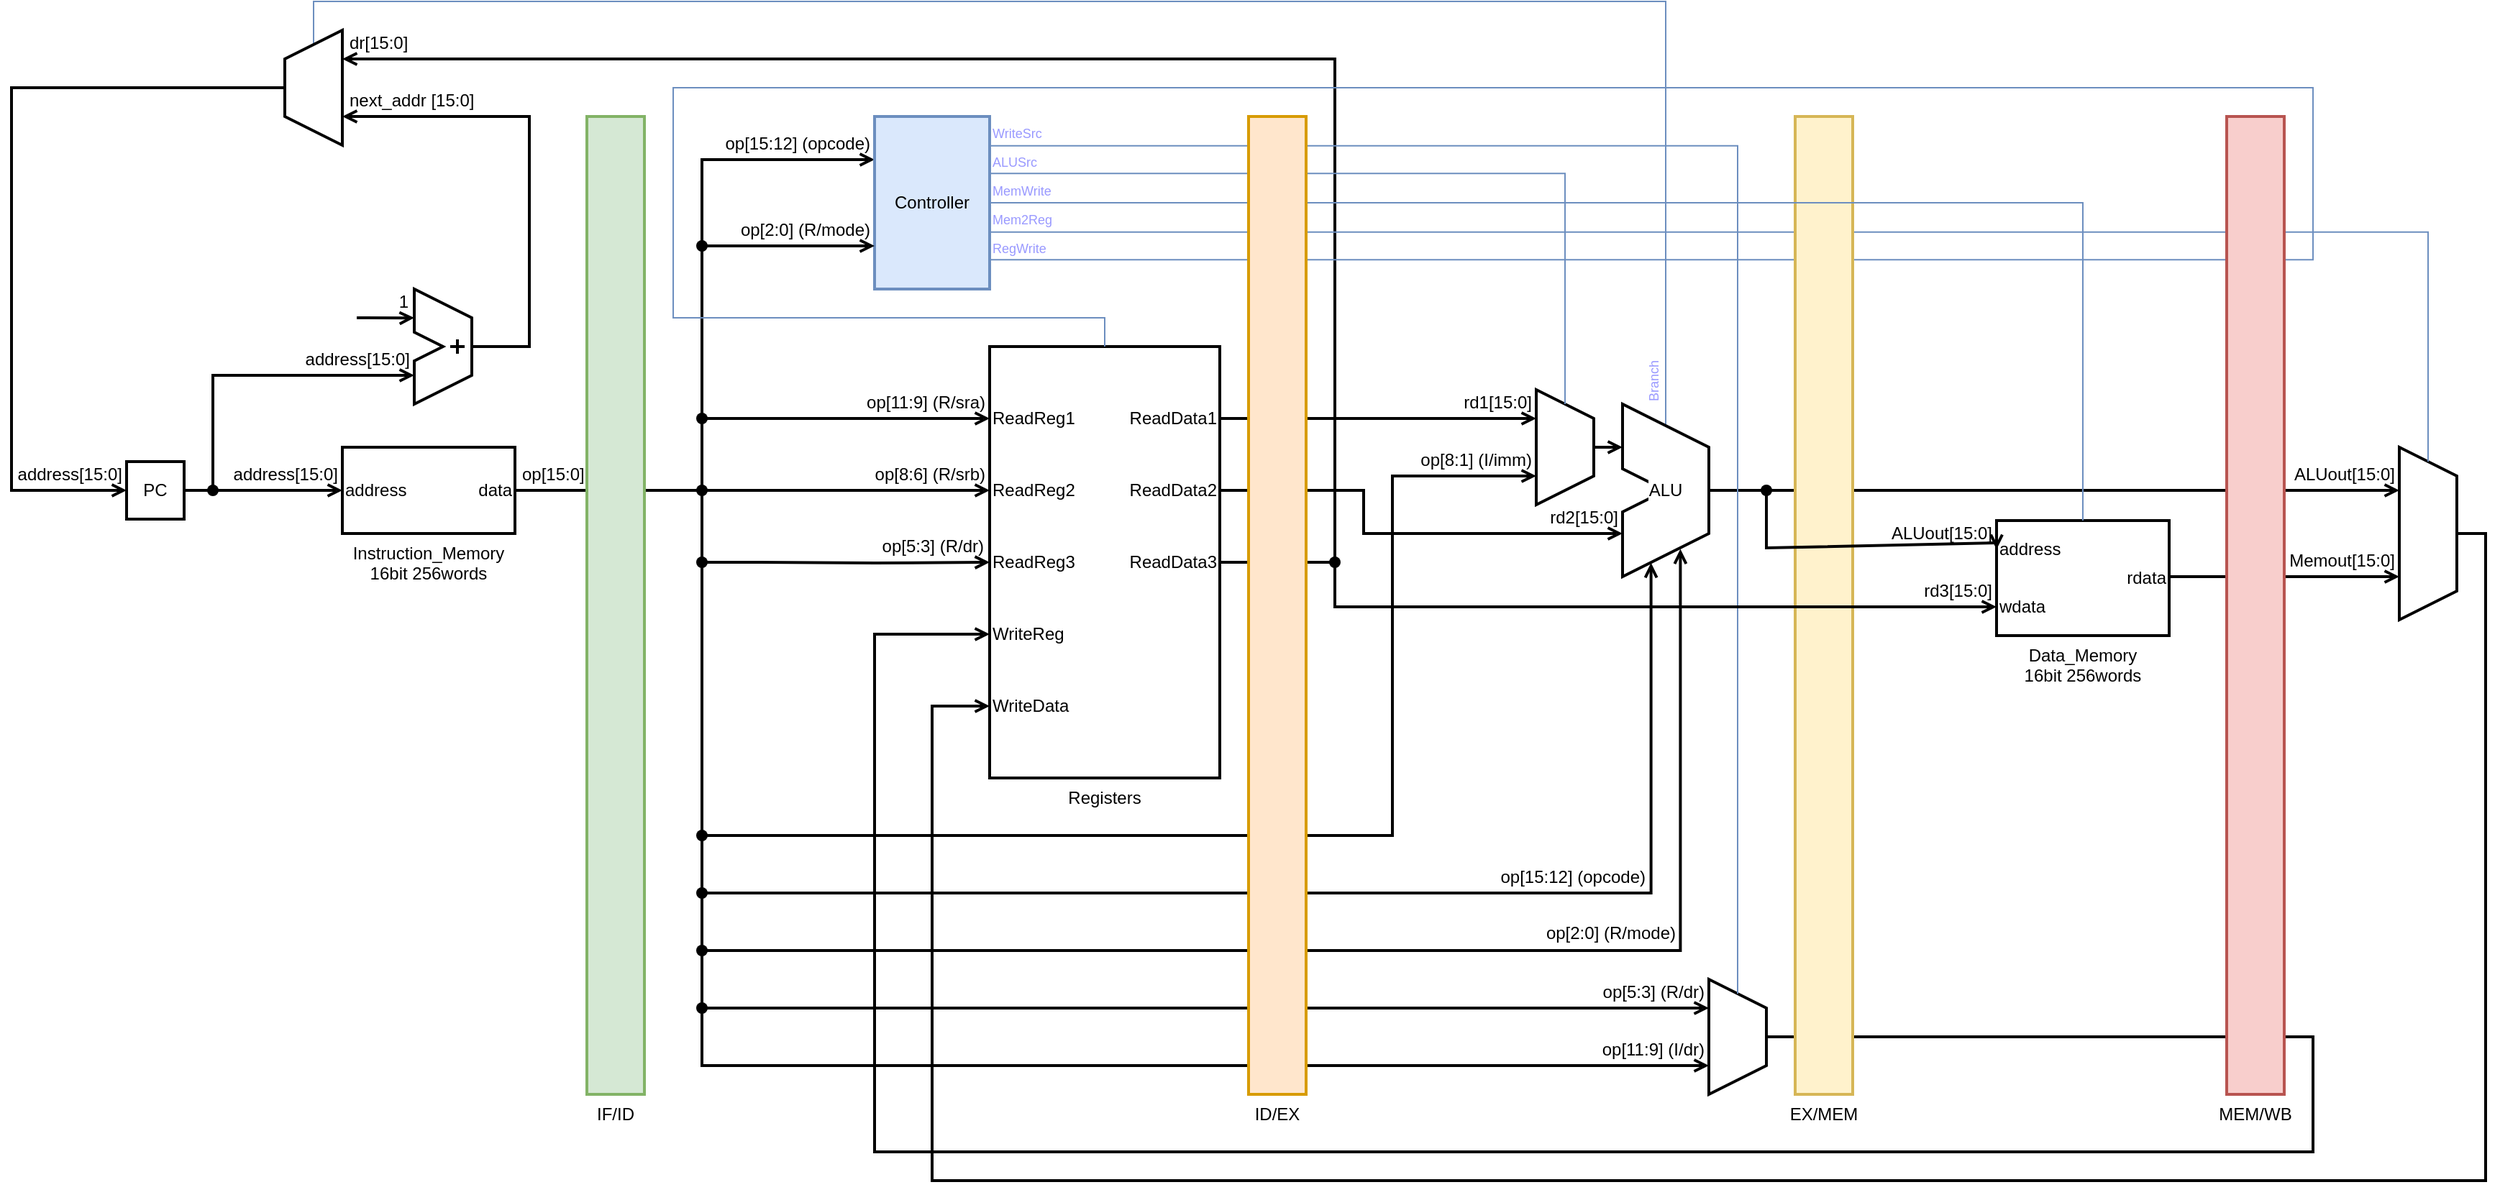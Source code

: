 <mxfile version="20.8.16" type="device" pages="2"><diagram name="Simple_Pipeline" id="K9-Dg1TTxlDgvkcbR1ht"><mxGraphModel dx="1083" dy="963" grid="1" gridSize="10" guides="1" tooltips="1" connect="1" arrows="1" fold="1" page="1" pageScale="1" pageWidth="2336" pageHeight="1654" math="0" shadow="0"><root><mxCell id="J0wFO-jsTdDkmS4upNaU-0"/><mxCell id="J0wFO-jsTdDkmS4upNaU-1" parent="J0wFO-jsTdDkmS4upNaU-0"/><mxCell id="J0wFO-jsTdDkmS4upNaU-2" value="" style="endArrow=open;html=1;rounded=0;labelBackgroundColor=none;sketch=0;strokeWidth=2;fontSize=12;jumpStyle=none;jumpSize=10;endFill=0;edgeStyle=orthogonalEdgeStyle;startArrow=none;entryX=0.75;entryY=1;entryDx=0;entryDy=0;" parent="J0wFO-jsTdDkmS4upNaU-1" source="rxGKww5eD1tpkjl8VDXY-4" target="J0wFO-jsTdDkmS4upNaU-99" edge="1"><mxGeometry relative="1" as="geometry"><mxPoint x="940" y="530" as="sourcePoint"/><mxPoint x="1360" y="120" as="targetPoint"/><Array as="points"><mxPoint x="1000" y="200"/><mxPoint x="310" y="200"/></Array></mxGeometry></mxCell><mxCell id="J0wFO-jsTdDkmS4upNaU-3" value="dr[15:0]" style="edgeLabel;resizable=0;html=1;align=left;verticalAlign=bottom;strokeWidth=2;fontSize=12;fillColor=#FFFFFF;spacing=5;labelBackgroundColor=none;" parent="J0wFO-jsTdDkmS4upNaU-2" connectable="0" vertex="1"><mxGeometry x="1" relative="1" as="geometry"/></mxCell><mxCell id="J0wFO-jsTdDkmS4upNaU-4" value="" style="shape=waypoint;sketch=0;fillStyle=solid;size=6;pointerEvents=1;points=[];fillColor=none;resizable=0;rotatable=0;perimeter=centerPerimeter;snapToPoint=1;strokeWidth=2;fontSize=12;" parent="J0wFO-jsTdDkmS4upNaU-1" vertex="1"><mxGeometry x="210" y="490" width="20" height="20" as="geometry"/></mxCell><mxCell id="J0wFO-jsTdDkmS4upNaU-5" value="" style="endArrow=open;html=1;rounded=0;labelBackgroundColor=none;sketch=0;strokeWidth=2;fontSize=12;jumpStyle=arc;jumpSize=10;entryX=0;entryY=0.5;entryDx=0;entryDy=0;endFill=0;edgeStyle=orthogonalEdgeStyle;" parent="J0wFO-jsTdDkmS4upNaU-1" source="J0wFO-jsTdDkmS4upNaU-4" target="J0wFO-jsTdDkmS4upNaU-75" edge="1"><mxGeometry relative="1" as="geometry"><mxPoint x="100" y="470" as="sourcePoint"/><mxPoint x="260" y="470" as="targetPoint"/></mxGeometry></mxCell><mxCell id="J0wFO-jsTdDkmS4upNaU-6" value="" style="edgeLabel;resizable=0;html=1;align=center;verticalAlign=middle;strokeWidth=2;fontSize=15;fillColor=#FFFFFF;labelBackgroundColor=none;fontStyle=1" parent="J0wFO-jsTdDkmS4upNaU-5" connectable="0" vertex="1"><mxGeometry relative="1" as="geometry"/></mxCell><mxCell id="J0wFO-jsTdDkmS4upNaU-7" value="address[15:0]" style="edgeLabel;resizable=0;html=1;align=right;verticalAlign=bottom;strokeWidth=2;fontSize=12;fillColor=#FFFFFF;spacing=5;labelBackgroundColor=none;" parent="J0wFO-jsTdDkmS4upNaU-5" connectable="0" vertex="1"><mxGeometry x="1" relative="1" as="geometry"/></mxCell><mxCell id="J0wFO-jsTdDkmS4upNaU-8" value="" style="edgeStyle=orthogonalEdgeStyle;rounded=0;sketch=0;jumpStyle=arc;jumpSize=10;orthogonalLoop=1;jettySize=auto;html=1;labelBackgroundColor=none;strokeWidth=2;fontSize=12;endArrow=none;endFill=0;startArrow=none;" parent="J0wFO-jsTdDkmS4upNaU-1" source="J0wFO-jsTdDkmS4upNaU-96" edge="1"><mxGeometry relative="1" as="geometry"><mxPoint x="560" y="510.0" as="sourcePoint"/><mxPoint x="560" y="560" as="targetPoint"/></mxGeometry></mxCell><mxCell id="J0wFO-jsTdDkmS4upNaU-9" value="" style="endArrow=none;html=1;rounded=0;labelBackgroundColor=none;sketch=0;strokeWidth=2;fontSize=15;jumpStyle=arc;jumpSize=10;edgeStyle=orthogonalEdgeStyle;endFill=0;" parent="J0wFO-jsTdDkmS4upNaU-1" source="J0wFO-jsTdDkmS4upNaU-77" target="J0wFO-jsTdDkmS4upNaU-25" edge="1"><mxGeometry relative="1" as="geometry"><mxPoint x="490" y="500" as="sourcePoint"/><mxPoint x="600" y="500" as="targetPoint"/><mxPoint as="offset"/></mxGeometry></mxCell><mxCell id="J0wFO-jsTdDkmS4upNaU-10" value="op[15:0]" style="edgeLabel;resizable=0;html=1;align=left;verticalAlign=bottom;labelBackgroundColor=none;strokeWidth=2;fontSize=12;fillColor=#FFFFFF;spacing=5;" parent="J0wFO-jsTdDkmS4upNaU-9" connectable="0" vertex="1"><mxGeometry x="-1" relative="1" as="geometry"/></mxCell><mxCell id="J0wFO-jsTdDkmS4upNaU-11" value="" style="edgeStyle=orthogonalEdgeStyle;rounded=0;sketch=0;jumpStyle=arc;jumpSize=10;orthogonalLoop=1;jettySize=auto;html=1;labelBackgroundColor=none;strokeWidth=2;fontSize=12;endArrow=none;endFill=0;" parent="J0wFO-jsTdDkmS4upNaU-1" source="J0wFO-jsTdDkmS4upNaU-12" edge="1"><mxGeometry relative="1" as="geometry"><mxPoint x="560" y="510.0" as="targetPoint"/></mxGeometry></mxCell><mxCell id="J0wFO-jsTdDkmS4upNaU-12" value="" style="shape=waypoint;sketch=0;fillStyle=solid;size=6;pointerEvents=1;points=[];fillColor=none;resizable=0;rotatable=0;perimeter=centerPerimeter;snapToPoint=1;labelBackgroundColor=none;strokeWidth=2;fontSize=12;" parent="J0wFO-jsTdDkmS4upNaU-1" vertex="1"><mxGeometry x="550" y="440" width="20" height="20" as="geometry"/></mxCell><mxCell id="J0wFO-jsTdDkmS4upNaU-13" value="" style="endArrow=open;html=1;rounded=0;labelBackgroundColor=none;sketch=0;strokeWidth=2;fontSize=12;jumpStyle=arc;jumpSize=10;endFill=0;edgeStyle=orthogonalEdgeStyle;startArrow=none;" parent="J0wFO-jsTdDkmS4upNaU-1" source="J0wFO-jsTdDkmS4upNaU-12" target="J0wFO-jsTdDkmS4upNaU-33" edge="1"><mxGeometry relative="1" as="geometry"><mxPoint x="640" y="450" as="sourcePoint"/><mxPoint x="660.0" y="450" as="targetPoint"/><Array as="points"/></mxGeometry></mxCell><mxCell id="J0wFO-jsTdDkmS4upNaU-14" value="op[11:9] (R/sra)" style="edgeLabel;resizable=0;html=1;align=right;verticalAlign=bottom;strokeWidth=2;fontSize=12;fillColor=#FFFFFF;spacing=5;labelBackgroundColor=none;" parent="J0wFO-jsTdDkmS4upNaU-13" connectable="0" vertex="1"><mxGeometry x="1" relative="1" as="geometry"/></mxCell><mxCell id="J0wFO-jsTdDkmS4upNaU-15" value="" style="endArrow=open;html=1;rounded=0;labelBackgroundColor=none;sketch=0;strokeWidth=2;fontSize=12;jumpStyle=arc;jumpSize=10;entryX=0;entryY=0.25;entryDx=0;entryDy=0;endFill=0;edgeStyle=orthogonalEdgeStyle;startArrow=none;entryPerimeter=0;" parent="J0wFO-jsTdDkmS4upNaU-1" source="_sVvYP4TDHkDxmAbxYUJ-3" target="J0wFO-jsTdDkmS4upNaU-109" edge="1"><mxGeometry relative="1" as="geometry"><mxPoint x="540" y="320" as="sourcePoint"/><mxPoint x="660" y="320" as="targetPoint"/><Array as="points"><mxPoint x="560" y="270"/></Array></mxGeometry></mxCell><mxCell id="J0wFO-jsTdDkmS4upNaU-17" value="op[15:12] (opcode)" style="edgeLabel;resizable=0;html=1;align=right;verticalAlign=bottom;strokeWidth=2;fontSize=12;fillColor=#FFFFFF;spacing=5;labelBackgroundColor=none;" parent="J0wFO-jsTdDkmS4upNaU-15" connectable="0" vertex="1"><mxGeometry x="1" relative="1" as="geometry"/></mxCell><mxCell id="J0wFO-jsTdDkmS4upNaU-18" style="edgeStyle=orthogonalEdgeStyle;rounded=0;sketch=0;jumpStyle=none;jumpSize=10;orthogonalLoop=1;jettySize=auto;html=1;labelBackgroundColor=none;strokeWidth=2;fontSize=17;fontColor=#9999FF;endArrow=open;endFill=0;" parent="J0wFO-jsTdDkmS4upNaU-1" source="J0wFO-jsTdDkmS4upNaU-19" target="J0wFO-jsTdDkmS4upNaU-35" edge="1"><mxGeometry relative="1" as="geometry"><Array as="points"><mxPoint x="1680" y="880"/><mxPoint x="1680" y="960"/><mxPoint x="680" y="960"/><mxPoint x="680" y="600"/></Array></mxGeometry></mxCell><mxCell id="J0wFO-jsTdDkmS4upNaU-19" value="" style="shape=trapezoid;perimeter=trapezoidPerimeter;whiteSpace=wrap;html=1;fixedSize=1;labelBackgroundColor=none;strokeWidth=2;fontSize=12;fillColor=#FFFFFF;direction=south;" parent="J0wFO-jsTdDkmS4upNaU-1" vertex="1"><mxGeometry x="1260" y="840" width="40" height="80" as="geometry"/></mxCell><mxCell id="J0wFO-jsTdDkmS4upNaU-21" value="" style="endArrow=open;html=1;rounded=0;labelBackgroundColor=none;sketch=0;strokeWidth=2;fontSize=12;jumpStyle=none;jumpSize=10;endFill=0;edgeStyle=orthogonalEdgeStyle;startArrow=none;entryX=0.75;entryY=1;entryDx=0;entryDy=0;" parent="J0wFO-jsTdDkmS4upNaU-1" source="Hnjsbyq-LLRVFfobP_rr-0" target="J0wFO-jsTdDkmS4upNaU-19" edge="1"><mxGeometry relative="1" as="geometry"><mxPoint x="630" y="600" as="sourcePoint"/><mxPoint x="630" y="580" as="targetPoint"/><Array as="points"><mxPoint x="560" y="900"/></Array></mxGeometry></mxCell><mxCell id="J0wFO-jsTdDkmS4upNaU-22" value="op[11:9] (I/dr)" style="edgeLabel;resizable=0;html=1;align=right;verticalAlign=bottom;strokeWidth=2;fontSize=12;fillColor=#FFFFFF;spacing=5;labelBackgroundColor=none;" parent="J0wFO-jsTdDkmS4upNaU-21" connectable="0" vertex="1"><mxGeometry x="1" relative="1" as="geometry"/></mxCell><mxCell id="J0wFO-jsTdDkmS4upNaU-23" value="" style="endArrow=open;html=1;rounded=0;labelBackgroundColor=none;sketch=0;strokeWidth=2;fontSize=12;jumpStyle=arc;jumpSize=10;endFill=0;edgeStyle=orthogonalEdgeStyle;startArrow=none;" parent="J0wFO-jsTdDkmS4upNaU-1" source="J0wFO-jsTdDkmS4upNaU-25" target="J0wFO-jsTdDkmS4upNaU-34" edge="1"><mxGeometry relative="1" as="geometry"><mxPoint x="630" y="450" as="sourcePoint"/><mxPoint x="760" y="510" as="targetPoint"/><Array as="points"/></mxGeometry></mxCell><mxCell id="J0wFO-jsTdDkmS4upNaU-24" value="op[8:6] (R/srb)" style="edgeLabel;resizable=0;html=1;align=right;verticalAlign=bottom;strokeWidth=2;fontSize=12;fillColor=#FFFFFF;spacing=5;labelBackgroundColor=none;" parent="J0wFO-jsTdDkmS4upNaU-23" connectable="0" vertex="1"><mxGeometry x="1" relative="1" as="geometry"/></mxCell><mxCell id="J0wFO-jsTdDkmS4upNaU-25" value="" style="shape=waypoint;sketch=0;fillStyle=solid;size=6;pointerEvents=1;points=[];fillColor=none;resizable=0;rotatable=0;perimeter=centerPerimeter;snapToPoint=1;labelBackgroundColor=none;strokeWidth=2;fontSize=12;fontColor=#9999FF;" parent="J0wFO-jsTdDkmS4upNaU-1" vertex="1"><mxGeometry x="550" y="490" width="20" height="20" as="geometry"/></mxCell><mxCell id="J0wFO-jsTdDkmS4upNaU-26" value="" style="endArrow=open;html=1;rounded=0;labelBackgroundColor=none;sketch=0;strokeWidth=2;fontSize=12;jumpStyle=none;jumpSize=10;endFill=0;edgeStyle=orthogonalEdgeStyle;startArrow=none;entryX=0.75;entryY=1;entryDx=0;entryDy=0;" parent="J0wFO-jsTdDkmS4upNaU-1" source="J0wFO-jsTdDkmS4upNaU-91" target="J0wFO-jsTdDkmS4upNaU-44" edge="1"><mxGeometry relative="1" as="geometry"><mxPoint x="560" y="560" as="sourcePoint"/><mxPoint x="920" y="640" as="targetPoint"/><Array as="points"><mxPoint x="1040" y="740"/><mxPoint x="1040" y="490"/></Array></mxGeometry></mxCell><mxCell id="J0wFO-jsTdDkmS4upNaU-27" value="op[8:1] (I/imm)" style="edgeLabel;resizable=0;html=1;align=right;verticalAlign=bottom;strokeWidth=2;fontSize=12;fillColor=#FFFFFF;spacing=5;labelBackgroundColor=none;" parent="J0wFO-jsTdDkmS4upNaU-26" connectable="0" vertex="1"><mxGeometry x="1" relative="1" as="geometry"/></mxCell><mxCell id="64d7ZMP5Gs44dTV3HlVq-1" style="edgeStyle=orthogonalEdgeStyle;rounded=0;jumpStyle=none;orthogonalLoop=1;jettySize=auto;html=1;exitX=0.5;exitY=0.12;exitDx=0;exitDy=0;exitPerimeter=0;entryX=1;entryY=0.5;entryDx=0;entryDy=0;strokeWidth=1;endArrow=none;endFill=0;fillColor=#dae8fc;strokeColor=#6c8ebf;" parent="J0wFO-jsTdDkmS4upNaU-1" source="J0wFO-jsTdDkmS4upNaU-28" target="J0wFO-jsTdDkmS4upNaU-99" edge="1"><mxGeometry relative="1" as="geometry"><mxPoint x="1447" y="220" as="targetPoint"/><Array as="points"><mxPoint x="1230" y="160"/><mxPoint x="290" y="160"/></Array></mxGeometry></mxCell><mxCell id="J0wFO-jsTdDkmS4upNaU-28" value="ALU" style="shape=stencil(rZTdcoMgEIWfhtuOAdPkNkOb9yC6qUwQHDA/ffusrM40MTitdsYL9xz5doWjTMhQqQYYz6yqgYkPxvn+bAwKu7IEjyXeVmRsMyqvVOZ9qUIDRUvaRXmtDgbICa13J7jqsu0J2lbgddu54pNlO3ymu4QsnLUI0c6GB+eHjzClLa7NbgTr23/31Rtfk9BgixpaHD4aK1IZ388mb/6NvHoi/wksJCqpnRLyoIrTl3dnW74cp1HdKYyMwa7dBZI7MPWiA8BomwSIGYQnRL54iPViwnYGIX9EvC9H/O44CuMCTKQT9VEiopqIkZBH52EiX0dtDH3wE10TIXw9zuAlqXHZaKyo0m8tCnc=);whiteSpace=wrap;html=1;strokeWidth=2;fontSize=12;fillColor=#FFFFFF;points=[[0,0.25,0,0,0],[0,0.75,0,0,0],[0.33,0.92,0,0,0],[0.5,0.12,0,0,0],[0.67,0.84,0,0,0],[1,0.5,0,0,0]];verticalAlign=middle;horizontal=1;labelPosition=center;verticalLabelPosition=middle;align=center;labelBackgroundColor=default;" parent="J0wFO-jsTdDkmS4upNaU-1" vertex="1"><mxGeometry x="1200" y="440" width="60" height="120" as="geometry"/></mxCell><mxCell id="J0wFO-jsTdDkmS4upNaU-29" value="" style="endArrow=open;html=1;rounded=0;labelBackgroundColor=none;sketch=0;strokeWidth=2;fontSize=12;jumpStyle=none;jumpSize=10;endFill=0;edgeStyle=orthogonalEdgeStyle;startArrow=none;entryX=0.25;entryY=1;entryDx=0;entryDy=0;" parent="J0wFO-jsTdDkmS4upNaU-1" source="J0wFO-jsTdDkmS4upNaU-37" target="J0wFO-jsTdDkmS4upNaU-44" edge="1"><mxGeometry relative="1" as="geometry"><mxPoint x="1040" y="450" as="sourcePoint"/><mxPoint x="1080" y="440" as="targetPoint"/><Array as="points"/></mxGeometry></mxCell><mxCell id="J0wFO-jsTdDkmS4upNaU-30" value="rd1[15:0]" style="edgeLabel;resizable=0;html=1;align=right;verticalAlign=bottom;strokeWidth=2;fontSize=12;fillColor=#FFFFFF;spacing=5;labelBackgroundColor=none;" parent="J0wFO-jsTdDkmS4upNaU-29" connectable="0" vertex="1"><mxGeometry x="1" relative="1" as="geometry"/></mxCell><mxCell id="J0wFO-jsTdDkmS4upNaU-31" value="" style="group" parent="J0wFO-jsTdDkmS4upNaU-1" vertex="1" connectable="0"><mxGeometry x="760" y="400" width="160" height="300" as="geometry"/></mxCell><mxCell id="J0wFO-jsTdDkmS4upNaU-32" value="Registers" style="rounded=0;whiteSpace=wrap;html=1;labelBackgroundColor=none;strokeWidth=2;fontSize=12;fillColor=#FFFFFF;points=[[0,0,0,0,0],[0,0.2,0,0,0],[0,0.25,0,0,0],[0,0.4,0,0,0],[0,0.5,0,0,0],[0,0.6,0,0,0],[0,0.75,0,0,0],[0,0.8,0,0,0],[0,1,0,0,0],[0.25,0,0,0,0],[0.25,1,0,0,0],[0.5,0,0,0,0],[0.5,1,0,0,0],[0.75,0,0,0,0],[0.75,1,0,0,0],[1,0,0,0,0],[1,0.25,0,0,0],[1,0.5,0,0,0],[1,0.75,0,0,0],[1,1,0,0,0]];verticalAlign=top;labelPosition=center;verticalLabelPosition=bottom;align=center;" parent="J0wFO-jsTdDkmS4upNaU-31" vertex="1"><mxGeometry width="160" height="300" as="geometry"/></mxCell><mxCell id="J0wFO-jsTdDkmS4upNaU-33" value="ReadReg1" style="text;html=1;align=left;verticalAlign=middle;whiteSpace=wrap;rounded=0;fontSize=12;" parent="J0wFO-jsTdDkmS4upNaU-31" vertex="1"><mxGeometry y="27.5" width="80" height="45.0" as="geometry"/></mxCell><mxCell id="J0wFO-jsTdDkmS4upNaU-34" value="ReadReg2" style="text;html=1;align=left;verticalAlign=middle;whiteSpace=wrap;rounded=0;fontSize=12;" parent="J0wFO-jsTdDkmS4upNaU-31" vertex="1"><mxGeometry y="77.5" width="80" height="45.0" as="geometry"/></mxCell><mxCell id="J0wFO-jsTdDkmS4upNaU-35" value="WriteReg" style="text;html=1;align=left;verticalAlign=middle;whiteSpace=wrap;rounded=0;fontSize=12;" parent="J0wFO-jsTdDkmS4upNaU-31" vertex="1"><mxGeometry y="177.5" width="80" height="45.0" as="geometry"/></mxCell><mxCell id="J0wFO-jsTdDkmS4upNaU-36" value="WriteData" style="text;html=1;align=left;verticalAlign=middle;whiteSpace=wrap;rounded=0;fontSize=12;" parent="J0wFO-jsTdDkmS4upNaU-31" vertex="1"><mxGeometry y="227.5" width="80" height="45.0" as="geometry"/></mxCell><mxCell id="J0wFO-jsTdDkmS4upNaU-37" value="ReadData1" style="text;html=1;align=right;verticalAlign=middle;whiteSpace=wrap;rounded=0;fontSize=12;" parent="J0wFO-jsTdDkmS4upNaU-31" vertex="1"><mxGeometry x="80" y="27.5" width="80" height="45.0" as="geometry"/></mxCell><mxCell id="J0wFO-jsTdDkmS4upNaU-38" value="ReadData2" style="text;html=1;align=right;verticalAlign=middle;whiteSpace=wrap;rounded=0;fontSize=12;" parent="J0wFO-jsTdDkmS4upNaU-31" vertex="1"><mxGeometry x="80" y="77.5" width="80" height="45.0" as="geometry"/></mxCell><mxCell id="J0wFO-jsTdDkmS4upNaU-39" value="ReadReg3" style="text;html=1;align=left;verticalAlign=middle;whiteSpace=wrap;rounded=0;fontSize=12;" parent="J0wFO-jsTdDkmS4upNaU-31" vertex="1"><mxGeometry y="127.5" width="80" height="45.0" as="geometry"/></mxCell><mxCell id="J0wFO-jsTdDkmS4upNaU-40" value="ReadData3" style="text;html=1;align=right;verticalAlign=middle;whiteSpace=wrap;rounded=0;fontSize=12;" parent="J0wFO-jsTdDkmS4upNaU-31" vertex="1"><mxGeometry x="80" y="127.5" width="80" height="45.0" as="geometry"/></mxCell><mxCell id="J0wFO-jsTdDkmS4upNaU-41" value="" style="endArrow=open;html=1;rounded=0;labelBackgroundColor=none;sketch=0;strokeWidth=2;fontSize=12;jumpStyle=none;jumpSize=10;endFill=0;edgeStyle=orthogonalEdgeStyle;startArrow=none;exitDx=0;exitDy=0;entryX=0;entryY=0.75;entryDx=0;entryDy=0;entryPerimeter=0;exitX=1;exitY=0.5;" parent="J0wFO-jsTdDkmS4upNaU-1" source="J0wFO-jsTdDkmS4upNaU-38" target="J0wFO-jsTdDkmS4upNaU-28" edge="1"><mxGeometry relative="1" as="geometry"><mxPoint x="1020" y="500" as="sourcePoint"/><mxPoint x="1070" y="510" as="targetPoint"/><Array as="points"><mxPoint x="1020" y="500"/><mxPoint x="1020" y="530"/></Array></mxGeometry></mxCell><mxCell id="J0wFO-jsTdDkmS4upNaU-42" value="rd2[15:0]" style="edgeLabel;resizable=0;html=1;align=right;verticalAlign=bottom;strokeWidth=2;fontSize=12;fillColor=#FFFFFF;spacing=5;labelBackgroundColor=none;" parent="J0wFO-jsTdDkmS4upNaU-41" connectable="0" vertex="1"><mxGeometry x="1" relative="1" as="geometry"/></mxCell><mxCell id="J0wFO-jsTdDkmS4upNaU-43" style="edgeStyle=orthogonalEdgeStyle;rounded=0;sketch=0;jumpStyle=none;jumpSize=10;orthogonalLoop=1;jettySize=auto;html=1;entryX=0;entryY=0.25;entryDx=0;entryDy=0;entryPerimeter=0;labelBackgroundColor=none;strokeWidth=2;fontSize=12;fontColor=#9999FF;endArrow=open;endFill=0;" parent="J0wFO-jsTdDkmS4upNaU-1" source="J0wFO-jsTdDkmS4upNaU-44" target="J0wFO-jsTdDkmS4upNaU-28" edge="1"><mxGeometry relative="1" as="geometry"><Array as="points"><mxPoint x="1190" y="470"/><mxPoint x="1190" y="470"/></Array></mxGeometry></mxCell><mxCell id="J0wFO-jsTdDkmS4upNaU-44" value="" style="shape=trapezoid;perimeter=trapezoidPerimeter;whiteSpace=wrap;html=1;fixedSize=1;labelBackgroundColor=none;strokeWidth=2;fontSize=12;fillColor=#FFFFFF;direction=south;" parent="J0wFO-jsTdDkmS4upNaU-1" vertex="1"><mxGeometry x="1140" y="430" width="40" height="80" as="geometry"/></mxCell><mxCell id="J0wFO-jsTdDkmS4upNaU-45" style="edgeStyle=orthogonalEdgeStyle;rounded=0;sketch=0;jumpStyle=none;jumpSize=10;orthogonalLoop=1;jettySize=auto;html=1;exitX=1;exitY=0.33;exitDx=0;exitDy=0;exitPerimeter=0;labelBackgroundColor=none;strokeWidth=1;fontSize=12;endArrow=none;endFill=0;fillColor=#dae8fc;strokeColor=#6c8ebf;entryX=0;entryY=0.5;entryDx=0;entryDy=0;" parent="J0wFO-jsTdDkmS4upNaU-1" source="J0wFO-jsTdDkmS4upNaU-109" target="J0wFO-jsTdDkmS4upNaU-44" edge="1"><mxGeometry relative="1" as="geometry"><mxPoint x="1030" y="280" as="targetPoint"/><mxPoint x="770" y="190.0" as="sourcePoint"/><Array as="points"><mxPoint x="1160" y="280"/></Array></mxGeometry></mxCell><mxCell id="J0wFO-jsTdDkmS4upNaU-57" style="edgeStyle=orthogonalEdgeStyle;rounded=0;sketch=0;jumpStyle=none;jumpSize=10;orthogonalLoop=1;jettySize=auto;html=1;labelBackgroundColor=none;strokeWidth=2;fontSize=12;fontColor=#9999FF;endArrow=open;endFill=0;" parent="J0wFO-jsTdDkmS4upNaU-1" source="J0wFO-jsTdDkmS4upNaU-58" target="J0wFO-jsTdDkmS4upNaU-36" edge="1"><mxGeometry relative="1" as="geometry"><mxPoint x="1170" y="750" as="targetPoint"/><mxPoint x="1500" y="520" as="sourcePoint"/><Array as="points"><mxPoint x="1800" y="530"/><mxPoint x="1800" y="980"/><mxPoint x="720" y="980"/><mxPoint x="720" y="650"/></Array></mxGeometry></mxCell><mxCell id="J0wFO-jsTdDkmS4upNaU-58" value="" style="shape=trapezoid;perimeter=trapezoidPerimeter;whiteSpace=wrap;html=1;fixedSize=1;labelBackgroundColor=none;strokeWidth=2;fontSize=12;fillColor=#FFFFFF;direction=south;" parent="J0wFO-jsTdDkmS4upNaU-1" vertex="1"><mxGeometry x="1740" y="470" width="40" height="120" as="geometry"/></mxCell><mxCell id="J0wFO-jsTdDkmS4upNaU-59" value="" style="endArrow=none;html=1;rounded=0;labelBackgroundColor=none;sketch=0;strokeWidth=2;fontSize=12;jumpStyle=arc;jumpSize=10;endFill=0;edgeStyle=orthogonalEdgeStyle;startArrow=none;exitX=1;exitY=0.5;exitDx=0;exitDy=0;entryDx=0;entryDy=0;exitPerimeter=0;" parent="J0wFO-jsTdDkmS4upNaU-1" source="J0wFO-jsTdDkmS4upNaU-28" target="J0wFO-jsTdDkmS4upNaU-60" edge="1"><mxGeometry relative="1" as="geometry"><mxPoint x="1240" y="460" as="sourcePoint"/><mxPoint x="1360" y="460" as="targetPoint"/><Array as="points"><mxPoint x="1380" y="500"/></Array></mxGeometry></mxCell><mxCell id="J0wFO-jsTdDkmS4upNaU-60" value="" style="shape=waypoint;sketch=0;fillStyle=solid;size=6;pointerEvents=1;points=[];fillColor=none;resizable=0;rotatable=0;perimeter=centerPerimeter;snapToPoint=1;labelBackgroundColor=none;strokeWidth=2;fontSize=12;fontColor=#9999FF;" parent="J0wFO-jsTdDkmS4upNaU-1" vertex="1"><mxGeometry x="1290" y="490" width="20" height="20" as="geometry"/></mxCell><mxCell id="J0wFO-jsTdDkmS4upNaU-61" value="" style="endArrow=open;html=1;rounded=0;labelBackgroundColor=none;sketch=0;strokeWidth=2;fontSize=12;jumpStyle=none;jumpSize=10;endFill=0;edgeStyle=orthogonalEdgeStyle;startArrow=none;entryX=0.25;entryY=1;entryDx=0;entryDy=0;" parent="J0wFO-jsTdDkmS4upNaU-1" source="J0wFO-jsTdDkmS4upNaU-60" target="J0wFO-jsTdDkmS4upNaU-58" edge="1"><mxGeometry relative="1" as="geometry"><mxPoint x="1380" y="550" as="sourcePoint"/><mxPoint x="1710" y="470" as="targetPoint"/><Array as="points"><mxPoint x="1380" y="500"/><mxPoint x="1740" y="500"/></Array></mxGeometry></mxCell><mxCell id="J0wFO-jsTdDkmS4upNaU-62" value="ALUout[15:0]" style="edgeLabel;resizable=0;html=1;align=right;verticalAlign=bottom;strokeWidth=2;fontSize=12;fillColor=#FFFFFF;spacing=5;labelBackgroundColor=none;" parent="J0wFO-jsTdDkmS4upNaU-61" connectable="0" vertex="1"><mxGeometry x="1" relative="1" as="geometry"/></mxCell><mxCell id="J0wFO-jsTdDkmS4upNaU-67" style="edgeStyle=orthogonalEdgeStyle;rounded=0;sketch=0;jumpStyle=none;jumpSize=10;orthogonalLoop=1;jettySize=auto;html=1;exitX=1;exitY=0.67;exitDx=0;exitDy=0;labelBackgroundColor=none;strokeWidth=1;fontSize=12;endArrow=none;endFill=0;fillColor=#dae8fc;strokeColor=#6c8ebf;entryX=0;entryY=0.5;entryDx=0;entryDy=0;exitPerimeter=0;" parent="J0wFO-jsTdDkmS4upNaU-1" source="J0wFO-jsTdDkmS4upNaU-109" target="J0wFO-jsTdDkmS4upNaU-58" edge="1"><mxGeometry relative="1" as="geometry"><mxPoint x="1380" y="450" as="targetPoint"/><mxPoint x="770" y="270" as="sourcePoint"/><Array as="points"><mxPoint x="1760" y="320"/></Array></mxGeometry></mxCell><mxCell id="J0wFO-jsTdDkmS4upNaU-74" value="" style="group" parent="J0wFO-jsTdDkmS4upNaU-1" vertex="1" connectable="0"><mxGeometry x="310" y="470" width="120" height="60" as="geometry"/></mxCell><mxCell id="J0wFO-jsTdDkmS4upNaU-75" value="Instruction_Memory&lt;br&gt;16bit 256words" style="rounded=0;whiteSpace=wrap;html=1;strokeWidth=2;fontSize=12;fillColor=#FFFFFF;labelPosition=center;verticalLabelPosition=bottom;align=center;verticalAlign=top;" parent="J0wFO-jsTdDkmS4upNaU-74" vertex="1"><mxGeometry width="120" height="60" as="geometry"/></mxCell><mxCell id="J0wFO-jsTdDkmS4upNaU-76" value="address" style="text;html=1;align=left;verticalAlign=middle;whiteSpace=wrap;rounded=0;fontSize=12;" parent="J0wFO-jsTdDkmS4upNaU-74" vertex="1"><mxGeometry y="15" width="60" height="30" as="geometry"/></mxCell><mxCell id="J0wFO-jsTdDkmS4upNaU-77" value="data" style="text;html=1;align=right;verticalAlign=middle;whiteSpace=wrap;rounded=0;fontSize=12;" parent="J0wFO-jsTdDkmS4upNaU-74" vertex="1"><mxGeometry x="60" y="15" width="60" height="30" as="geometry"/></mxCell><mxCell id="J0wFO-jsTdDkmS4upNaU-78" value="" style="endArrow=open;html=1;rounded=0;labelBackgroundColor=none;sketch=0;strokeWidth=2;fontSize=12;jumpStyle=arc;jumpSize=10;entryX=0;entryY=0.75;entryDx=0;entryDy=0;endFill=0;edgeStyle=orthogonalEdgeStyle;" parent="J0wFO-jsTdDkmS4upNaU-1" source="J0wFO-jsTdDkmS4upNaU-4" target="J0wFO-jsTdDkmS4upNaU-81" edge="1"><mxGeometry relative="1" as="geometry"><mxPoint x="160" y="430" as="sourcePoint"/><mxPoint x="290" y="510" as="targetPoint"/><Array as="points"><mxPoint x="220" y="420"/></Array></mxGeometry></mxCell><mxCell id="J0wFO-jsTdDkmS4upNaU-79" value="" style="edgeLabel;resizable=0;html=1;align=center;verticalAlign=middle;strokeWidth=2;fontSize=15;fillColor=#FFFFFF;labelBackgroundColor=none;fontStyle=1" parent="J0wFO-jsTdDkmS4upNaU-78" connectable="0" vertex="1"><mxGeometry relative="1" as="geometry"/></mxCell><mxCell id="J0wFO-jsTdDkmS4upNaU-80" value="address[15:0]" style="edgeLabel;resizable=0;html=1;align=right;verticalAlign=bottom;strokeWidth=2;fontSize=12;fillColor=#FFFFFF;spacing=5;labelBackgroundColor=none;" parent="J0wFO-jsTdDkmS4upNaU-78" connectable="0" vertex="1"><mxGeometry x="1" relative="1" as="geometry"/></mxCell><mxCell id="J0wFO-jsTdDkmS4upNaU-81" value="" style="shape=stencil(rZVBboMwEEXP0oWXqQgmbbaR29zDgUmxYmxkQ2hu38HGUoFAE6iEBPM/PA/MBwhlNuclkDhSvABCP0gcH2spUThkGRgs8TD3xj7yZePLpCu5LSGtvHblRvCTBO/YyugLNCKrOoJQORhRtS79JNEBz2k3ylKtFEKEVrbn/PIRxoXCa6NvD+uWv3XVa7zzQolLFFBh887YepXEx8Xk938jbwfkp8CUoTL1pCg78fTyZXStsrvtlLydwsgIdqGvMPkE5m40AKRQkwC6gDBAJKub2K0m7BcQkj7ibT3isXGkUluYSSfqo0Q4dSJGlJ21gZl8nYWU/oWfWfWPEL5sNniQGd60L4WsLe5QejS14QuwIjJ0CaLfRQj7rU98qotB9mcR92cZvMmRuMtGM3Wq/yc44Qc=);whiteSpace=wrap;html=1;labelBackgroundColor=none;strokeWidth=2;fontSize=17;fontColor=#9999FF;fillColor=#FFFFFF;" parent="J0wFO-jsTdDkmS4upNaU-1" vertex="1"><mxGeometry x="360" y="360" width="40" height="80" as="geometry"/></mxCell><mxCell id="J0wFO-jsTdDkmS4upNaU-82" value="" style="endArrow=open;html=1;rounded=0;labelBackgroundColor=none;sketch=0;strokeWidth=2;fontSize=12;jumpStyle=arc;jumpSize=10;endFill=0;edgeStyle=orthogonalEdgeStyle;exitX=1;exitY=0.5;exitDx=0;exitDy=0;entryX=0.25;entryY=1;entryDx=0;entryDy=0;" parent="J0wFO-jsTdDkmS4upNaU-1" source="J0wFO-jsTdDkmS4upNaU-81" target="J0wFO-jsTdDkmS4upNaU-99" edge="1"><mxGeometry relative="1" as="geometry"><mxPoint x="180" y="520" as="sourcePoint"/><mxPoint x="400" y="190" as="targetPoint"/><Array as="points"><mxPoint x="440" y="400"/><mxPoint x="440" y="240"/></Array></mxGeometry></mxCell><mxCell id="J0wFO-jsTdDkmS4upNaU-83" value="" style="edgeLabel;resizable=0;html=1;align=center;verticalAlign=middle;strokeWidth=2;fontSize=15;fillColor=#FFFFFF;labelBackgroundColor=none;fontStyle=1" parent="J0wFO-jsTdDkmS4upNaU-82" connectable="0" vertex="1"><mxGeometry relative="1" as="geometry"/></mxCell><mxCell id="J0wFO-jsTdDkmS4upNaU-84" value="next_addr [15:0]" style="edgeLabel;resizable=0;html=1;align=left;verticalAlign=bottom;strokeWidth=2;fontSize=12;fillColor=#FFFFFF;spacing=5;labelBackgroundColor=none;" parent="J0wFO-jsTdDkmS4upNaU-82" connectable="0" vertex="1"><mxGeometry x="1" relative="1" as="geometry"/></mxCell><mxCell id="J0wFO-jsTdDkmS4upNaU-85" value="" style="endArrow=open;html=1;rounded=0;labelBackgroundColor=none;sketch=0;strokeWidth=2;fontSize=12;jumpStyle=arc;jumpSize=10;entryX=0;entryY=0.25;entryDx=0;entryDy=0;endFill=0;edgeStyle=orthogonalEdgeStyle;" parent="J0wFO-jsTdDkmS4upNaU-1" target="J0wFO-jsTdDkmS4upNaU-81" edge="1"><mxGeometry relative="1" as="geometry"><mxPoint x="320" y="380" as="sourcePoint"/><mxPoint x="240" y="380" as="targetPoint"/><Array as="points"/></mxGeometry></mxCell><mxCell id="J0wFO-jsTdDkmS4upNaU-86" value="" style="edgeLabel;resizable=0;html=1;align=center;verticalAlign=middle;strokeWidth=2;fontSize=15;fillColor=#FFFFFF;labelBackgroundColor=none;fontStyle=1" parent="J0wFO-jsTdDkmS4upNaU-85" connectable="0" vertex="1"><mxGeometry relative="1" as="geometry"/></mxCell><mxCell id="J0wFO-jsTdDkmS4upNaU-87" value="1" style="edgeLabel;resizable=0;html=1;align=right;verticalAlign=bottom;strokeWidth=2;fontSize=12;fillColor=#FFFFFF;spacing=5;labelBackgroundColor=none;" parent="J0wFO-jsTdDkmS4upNaU-85" connectable="0" vertex="1"><mxGeometry x="1" relative="1" as="geometry"/></mxCell><mxCell id="J0wFO-jsTdDkmS4upNaU-88" value="" style="endArrow=open;html=1;rounded=0;labelBackgroundColor=none;sketch=0;strokeWidth=2;fontSize=12;jumpStyle=none;jumpSize=10;entryX=0.25;entryY=1;entryDx=0;entryDy=0;endFill=0;edgeStyle=orthogonalEdgeStyle;startArrow=none;" parent="J0wFO-jsTdDkmS4upNaU-1" source="Hnjsbyq-LLRVFfobP_rr-0" target="J0wFO-jsTdDkmS4upNaU-19" edge="1"><mxGeometry relative="1" as="geometry"><mxPoint x="600" y="550.0" as="sourcePoint"/><mxPoint x="730" y="450" as="targetPoint"/><Array as="points"><mxPoint x="620" y="860"/><mxPoint x="620" y="860"/></Array></mxGeometry></mxCell><mxCell id="J0wFO-jsTdDkmS4upNaU-89" value="op[5:3] (R/dr)" style="edgeLabel;resizable=0;html=1;align=right;verticalAlign=bottom;strokeWidth=2;fontSize=12;fillColor=#FFFFFF;spacing=5;labelBackgroundColor=none;" parent="J0wFO-jsTdDkmS4upNaU-88" connectable="0" vertex="1"><mxGeometry x="1" relative="1" as="geometry"/></mxCell><mxCell id="J0wFO-jsTdDkmS4upNaU-90" value="" style="endArrow=none;html=1;rounded=0;labelBackgroundColor=none;sketch=0;strokeWidth=2;fontSize=12;jumpStyle=arc;jumpSize=10;endFill=0;edgeStyle=orthogonalEdgeStyle;startArrow=none;entryDx=0;entryDy=0;" parent="J0wFO-jsTdDkmS4upNaU-1" target="J0wFO-jsTdDkmS4upNaU-91" edge="1"><mxGeometry relative="1" as="geometry"><mxPoint x="560" y="560" as="sourcePoint"/><mxPoint x="1040" y="560" as="targetPoint"/><Array as="points"/></mxGeometry></mxCell><mxCell id="_sVvYP4TDHkDxmAbxYUJ-8" value="" style="edgeStyle=orthogonalEdgeStyle;rounded=0;jumpStyle=none;orthogonalLoop=1;jettySize=auto;html=1;strokeWidth=2;endArrow=none;endFill=0;startArrow=none;" parent="J0wFO-jsTdDkmS4upNaU-1" source="n5uNSl2iAuQidgpXpoaT-7" target="Hnjsbyq-LLRVFfobP_rr-0" edge="1"><mxGeometry relative="1" as="geometry"/></mxCell><mxCell id="J0wFO-jsTdDkmS4upNaU-91" value="" style="shape=waypoint;sketch=0;fillStyle=solid;size=6;pointerEvents=1;points=[];fillColor=none;resizable=0;rotatable=0;perimeter=centerPerimeter;snapToPoint=1;labelBackgroundColor=none;strokeWidth=2;fontSize=12;fontColor=#9999FF;" parent="J0wFO-jsTdDkmS4upNaU-1" vertex="1"><mxGeometry x="550" y="730" width="20" height="20" as="geometry"/></mxCell><mxCell id="J0wFO-jsTdDkmS4upNaU-93" value="" style="endArrow=open;html=1;rounded=0;labelBackgroundColor=none;sketch=0;strokeWidth=2;fontSize=12;jumpStyle=none;jumpSize=10;endFill=0;edgeStyle=orthogonalEdgeStyle;startArrow=none;" parent="J0wFO-jsTdDkmS4upNaU-1" target="J0wFO-jsTdDkmS4upNaU-39" edge="1"><mxGeometry relative="1" as="geometry"><mxPoint x="600" y="550.0" as="sourcePoint"/><mxPoint x="690" y="550" as="targetPoint"/><Array as="points"/></mxGeometry></mxCell><mxCell id="J0wFO-jsTdDkmS4upNaU-94" value="op[5:3] (R/dr)" style="edgeLabel;resizable=0;html=1;align=right;verticalAlign=bottom;strokeWidth=2;fontSize=12;fillColor=#FFFFFF;spacing=5;labelBackgroundColor=none;" parent="J0wFO-jsTdDkmS4upNaU-93" connectable="0" vertex="1"><mxGeometry x="1" relative="1" as="geometry"/></mxCell><mxCell id="J0wFO-jsTdDkmS4upNaU-95" value="" style="edgeStyle=orthogonalEdgeStyle;rounded=0;sketch=0;jumpStyle=arc;jumpSize=10;orthogonalLoop=1;jettySize=auto;html=1;labelBackgroundColor=none;strokeWidth=2;fontSize=12;endArrow=none;endFill=0;" parent="J0wFO-jsTdDkmS4upNaU-1" target="J0wFO-jsTdDkmS4upNaU-96" edge="1"><mxGeometry relative="1" as="geometry"><mxPoint x="560" y="510.0" as="sourcePoint"/><mxPoint x="560" y="560" as="targetPoint"/></mxGeometry></mxCell><mxCell id="J0wFO-jsTdDkmS4upNaU-96" value="" style="shape=waypoint;sketch=0;fillStyle=solid;size=6;pointerEvents=1;points=[];fillColor=none;resizable=0;rotatable=0;perimeter=centerPerimeter;snapToPoint=1;labelBackgroundColor=none;strokeWidth=2;fontSize=17;fontColor=#9999FF;" parent="J0wFO-jsTdDkmS4upNaU-1" vertex="1"><mxGeometry x="550" y="540" width="20" height="20" as="geometry"/></mxCell><mxCell id="J0wFO-jsTdDkmS4upNaU-97" value="" style="endArrow=none;html=1;rounded=0;labelBackgroundColor=none;sketch=0;strokeWidth=2;fontSize=12;jumpStyle=none;jumpSize=10;endFill=0;edgeStyle=orthogonalEdgeStyle;startArrow=none;" parent="J0wFO-jsTdDkmS4upNaU-1" source="J0wFO-jsTdDkmS4upNaU-96" edge="1"><mxGeometry relative="1" as="geometry"><mxPoint x="560" y="550" as="sourcePoint"/><mxPoint x="600" y="550.0" as="targetPoint"/><Array as="points"><mxPoint x="570" y="550"/><mxPoint x="570" y="550"/></Array></mxGeometry></mxCell><mxCell id="J0wFO-jsTdDkmS4upNaU-99" value="" style="shape=trapezoid;perimeter=trapezoidPerimeter;whiteSpace=wrap;html=1;fixedSize=1;labelBackgroundColor=none;strokeWidth=2;fontSize=12;fillColor=#FFFFFF;direction=north;" parent="J0wFO-jsTdDkmS4upNaU-1" vertex="1"><mxGeometry x="270" y="180" width="40" height="80" as="geometry"/></mxCell><mxCell id="J0wFO-jsTdDkmS4upNaU-104" style="edgeStyle=orthogonalEdgeStyle;rounded=0;sketch=0;jumpStyle=none;jumpSize=10;orthogonalLoop=1;jettySize=auto;html=1;labelBackgroundColor=none;strokeWidth=2;fontSize=17;fontColor=#9999FF;endArrow=none;endFill=0;" parent="J0wFO-jsTdDkmS4upNaU-1" source="J0wFO-jsTdDkmS4upNaU-105" target="J0wFO-jsTdDkmS4upNaU-4" edge="1"><mxGeometry relative="1" as="geometry"/></mxCell><mxCell id="J0wFO-jsTdDkmS4upNaU-105" value="&lt;span style=&quot;font-size: 12px;&quot;&gt;PC&lt;/span&gt;" style="rounded=0;whiteSpace=wrap;html=1;labelBackgroundColor=none;strokeWidth=2;fontSize=10;fillColor=#FFFFFF;points=[[0,0,0,0,0],[0,0.25,0,0,0],[0,0.5,0,0,0],[0,0.75,0,0,0],[0,1,0,0,0],[0.25,0,0,0,0],[0.25,1,0,0,0],[0.5,0,0,0,0],[0.5,1,0,0,0],[0.75,0,0,0,0],[0.75,1,0,0,0],[1,0,0,0,0],[1,0.1,0,0,0],[1,0.2,0,0,0],[1,0.25,0,0,0],[1,0.3,0,0,0],[1,0.4,0,0,0],[1,0.5,0,0,0],[1,0.6,0,0,0],[1,0.7,0,0,0],[1,0.75,0,0,0],[1,0.8,0,0,0],[1,0.9,0,0,0],[1,1,0,0,0]];" parent="J0wFO-jsTdDkmS4upNaU-1" vertex="1"><mxGeometry x="160" y="480" width="40" height="40" as="geometry"/></mxCell><mxCell id="J0wFO-jsTdDkmS4upNaU-106" value="" style="endArrow=open;html=1;rounded=0;labelBackgroundColor=none;sketch=0;strokeWidth=2;fontSize=12;jumpStyle=arc;jumpSize=10;entryX=0;entryY=0.5;entryDx=0;entryDy=0;endFill=0;edgeStyle=orthogonalEdgeStyle;entryPerimeter=0;exitX=0.5;exitY=0;exitDx=0;exitDy=0;" parent="J0wFO-jsTdDkmS4upNaU-1" source="J0wFO-jsTdDkmS4upNaU-99" target="J0wFO-jsTdDkmS4upNaU-105" edge="1"><mxGeometry relative="1" as="geometry"><mxPoint x="1010" y="40" as="sourcePoint"/><mxPoint x="370" y="430" as="targetPoint"/><Array as="points"><mxPoint x="80" y="220"/><mxPoint x="80" y="500"/></Array></mxGeometry></mxCell><mxCell id="J0wFO-jsTdDkmS4upNaU-107" value="" style="edgeLabel;resizable=0;html=1;align=center;verticalAlign=middle;strokeWidth=2;fontSize=15;fillColor=#FFFFFF;labelBackgroundColor=none;fontStyle=1" parent="J0wFO-jsTdDkmS4upNaU-106" connectable="0" vertex="1"><mxGeometry relative="1" as="geometry"/></mxCell><mxCell id="J0wFO-jsTdDkmS4upNaU-108" value="address[15:0]" style="edgeLabel;resizable=0;html=1;align=right;verticalAlign=bottom;strokeWidth=2;fontSize=12;fillColor=#FFFFFF;spacing=5;labelBackgroundColor=none;" parent="J0wFO-jsTdDkmS4upNaU-106" connectable="0" vertex="1"><mxGeometry x="1" relative="1" as="geometry"/></mxCell><mxCell id="J0wFO-jsTdDkmS4upNaU-109" value="&lt;span style=&quot;font-size: 12px;&quot;&gt;Controller&lt;/span&gt;" style="rounded=0;whiteSpace=wrap;html=1;labelBackgroundColor=none;strokeWidth=2;fontSize=10;fillColor=#dae8fc;points=[[0,0,0,0,0],[0,0.25,0,0,0],[0,0.5,0,0,0],[0,0.75,0,0,0],[0,1,0,0,0],[0.25,0,0,0,0],[0.25,1,0,0,0],[0.5,0,0,0,0],[0.5,1,0,0,0],[0.75,0,0,0,0],[0.75,1,0,0,0],[1,0,0,0,0],[1,0.17,0,0,0],[1,0.33,0,0,0],[1,0.5,0,0,0],[1,0.67,0,0,0],[1,0.83,0,0,0],[1,1,0,0,0]];strokeColor=#6c8ebf;" parent="J0wFO-jsTdDkmS4upNaU-1" vertex="1"><mxGeometry x="680" y="240" width="80" height="120" as="geometry"/></mxCell><mxCell id="J0wFO-jsTdDkmS4upNaU-110" value="WriteSrc" style="text;html=1;strokeColor=none;fillColor=none;align=left;verticalAlign=bottom;whiteSpace=wrap;rounded=0;fontSize=9;fontColor=#9999FF;" parent="J0wFO-jsTdDkmS4upNaU-1" vertex="1"><mxGeometry x="760" y="240" width="60" height="20" as="geometry"/></mxCell><mxCell id="J0wFO-jsTdDkmS4upNaU-112" value="ALUSrc" style="text;html=1;strokeColor=none;fillColor=none;align=left;verticalAlign=bottom;whiteSpace=wrap;rounded=0;fontSize=9;fontColor=#9999FF;" parent="J0wFO-jsTdDkmS4upNaU-1" vertex="1"><mxGeometry x="760" y="260" width="60" height="20" as="geometry"/></mxCell><mxCell id="J0wFO-jsTdDkmS4upNaU-115" value="MemWrite" style="text;html=1;strokeColor=none;fillColor=none;align=left;verticalAlign=bottom;whiteSpace=wrap;rounded=0;fontSize=9;fontColor=#9999FF;" parent="J0wFO-jsTdDkmS4upNaU-1" vertex="1"><mxGeometry x="760" y="280" width="60" height="20" as="geometry"/></mxCell><mxCell id="J0wFO-jsTdDkmS4upNaU-116" value="Mem2Reg" style="text;html=1;strokeColor=none;fillColor=none;align=left;verticalAlign=bottom;whiteSpace=wrap;rounded=0;fontSize=9;fontColor=#9999FF;" parent="J0wFO-jsTdDkmS4upNaU-1" vertex="1"><mxGeometry x="760" y="300" width="60" height="20" as="geometry"/></mxCell><mxCell id="J0wFO-jsTdDkmS4upNaU-117" value="RegWrite" style="text;html=1;strokeColor=none;fillColor=none;align=left;verticalAlign=bottom;whiteSpace=wrap;rounded=0;fontSize=9;fontColor=#9999FF;" parent="J0wFO-jsTdDkmS4upNaU-1" vertex="1"><mxGeometry x="760" y="320" width="60" height="20" as="geometry"/></mxCell><mxCell id="njoqe-MCEXGUYHofdPMU-0" value="IF/ID" style="rounded=0;whiteSpace=wrap;html=1;labelBackgroundColor=none;strokeWidth=2;fontSize=12;fillColor=#d5e8d4;strokeColor=#82b366;labelPosition=center;verticalLabelPosition=bottom;align=center;verticalAlign=top;" parent="J0wFO-jsTdDkmS4upNaU-1" vertex="1"><mxGeometry x="480" y="240" width="40" height="680" as="geometry"/></mxCell><mxCell id="J0wFO-jsTdDkmS4upNaU-63" value="" style="endArrow=open;html=1;rounded=0;labelBackgroundColor=none;sketch=0;strokeWidth=2;fontSize=12;jumpStyle=arc;jumpSize=10;endFill=0;edgeStyle=orthogonalEdgeStyle;startArrow=none;entryX=0.75;entryY=1;entryDx=0;entryDy=0;" parent="J0wFO-jsTdDkmS4upNaU-1" source="J0wFO-jsTdDkmS4upNaU-73" target="J0wFO-jsTdDkmS4upNaU-58" edge="1"><mxGeometry relative="1" as="geometry"><mxPoint x="1380" y="540" as="sourcePoint"/><mxPoint x="1460" y="540" as="targetPoint"/><Array as="points"><mxPoint x="1700" y="560"/><mxPoint x="1700" y="560"/></Array></mxGeometry></mxCell><mxCell id="J0wFO-jsTdDkmS4upNaU-64" value="Memout[15:0]" style="edgeLabel;resizable=0;html=1;align=right;verticalAlign=bottom;strokeWidth=2;fontSize=12;fillColor=#FFFFFF;spacing=5;labelBackgroundColor=none;" parent="J0wFO-jsTdDkmS4upNaU-63" connectable="0" vertex="1"><mxGeometry x="1" relative="1" as="geometry"/></mxCell><mxCell id="J0wFO-jsTdDkmS4upNaU-92" style="edgeStyle=orthogonalEdgeStyle;rounded=0;sketch=0;jumpStyle=none;jumpSize=10;orthogonalLoop=1;jettySize=auto;html=1;labelBackgroundColor=none;strokeWidth=1;fontSize=12;endArrow=none;endFill=0;fillColor=#dae8fc;strokeColor=#6c8ebf;entryX=0;entryY=0.5;entryDx=0;entryDy=0;exitX=1;exitY=0.17;exitDx=0;exitDy=0;exitPerimeter=0;" parent="J0wFO-jsTdDkmS4upNaU-1" source="J0wFO-jsTdDkmS4upNaU-109" target="J0wFO-jsTdDkmS4upNaU-19" edge="1"><mxGeometry relative="1" as="geometry"><mxPoint x="480.0" y="420" as="targetPoint"/><Array as="points"><mxPoint x="1280" y="260"/></Array><mxPoint x="790" y="230" as="sourcePoint"/></mxGeometry></mxCell><mxCell id="rxGKww5eD1tpkjl8VDXY-4" value="" style="shape=waypoint;sketch=0;fillStyle=solid;size=6;pointerEvents=1;points=[];fillColor=none;resizable=0;rotatable=0;perimeter=centerPerimeter;snapToPoint=1;labelBackgroundColor=default;labelBorderColor=default;strokeWidth=2;" parent="J0wFO-jsTdDkmS4upNaU-1" vertex="1"><mxGeometry x="990" y="540" width="20" height="20" as="geometry"/></mxCell><mxCell id="rxGKww5eD1tpkjl8VDXY-13" style="edgeStyle=orthogonalEdgeStyle;rounded=0;jumpStyle=none;orthogonalLoop=1;jettySize=auto;html=1;strokeWidth=2;endArrow=none;endFill=0;" parent="J0wFO-jsTdDkmS4upNaU-1" source="J0wFO-jsTdDkmS4upNaU-40" target="rxGKww5eD1tpkjl8VDXY-4" edge="1"><mxGeometry relative="1" as="geometry"/></mxCell><mxCell id="PB50STittDGl-KPrqc0m-0" value="Branch" style="text;html=1;strokeColor=none;fillColor=none;align=left;verticalAlign=bottom;whiteSpace=wrap;rounded=0;fontSize=9;fontColor=#9999FF;labelBackgroundColor=default;rotation=270;" parent="J0wFO-jsTdDkmS4upNaU-1" vertex="1"><mxGeometry x="1190" y="400" width="60" height="20" as="geometry"/></mxCell><mxCell id="Hnjsbyq-LLRVFfobP_rr-0" value="" style="shape=waypoint;sketch=0;fillStyle=solid;size=6;pointerEvents=1;points=[];fillColor=none;resizable=0;rotatable=0;perimeter=centerPerimeter;snapToPoint=1;labelBackgroundColor=default;labelBorderColor=default;strokeWidth=2;" parent="J0wFO-jsTdDkmS4upNaU-1" vertex="1"><mxGeometry x="550" y="850" width="20" height="20" as="geometry"/></mxCell><mxCell id="_sVvYP4TDHkDxmAbxYUJ-0" value="" style="endArrow=open;html=1;rounded=0;labelBackgroundColor=none;sketch=0;strokeWidth=2;fontSize=12;jumpStyle=none;jumpSize=10;entryX=0;entryY=0.75;entryDx=0;entryDy=0;endFill=0;edgeStyle=orthogonalEdgeStyle;entryPerimeter=0;" parent="J0wFO-jsTdDkmS4upNaU-1" source="_sVvYP4TDHkDxmAbxYUJ-3" target="J0wFO-jsTdDkmS4upNaU-109" edge="1"><mxGeometry relative="1" as="geometry"><mxPoint x="570" y="370" as="sourcePoint"/><mxPoint x="690" y="370" as="targetPoint"/><Array as="points"><mxPoint x="560" y="330"/></Array></mxGeometry></mxCell><mxCell id="_sVvYP4TDHkDxmAbxYUJ-1" value="" style="edgeLabel;resizable=0;html=1;align=center;verticalAlign=middle;strokeWidth=2;fontSize=15;fillColor=#FFFFFF;labelBackgroundColor=none;fontStyle=1" parent="_sVvYP4TDHkDxmAbxYUJ-0" connectable="0" vertex="1"><mxGeometry relative="1" as="geometry"/></mxCell><mxCell id="_sVvYP4TDHkDxmAbxYUJ-2" value="op[2:0] (R/mode)" style="edgeLabel;resizable=0;html=1;align=right;verticalAlign=bottom;strokeWidth=2;fontSize=12;fillColor=#FFFFFF;spacing=5;labelBackgroundColor=none;" parent="_sVvYP4TDHkDxmAbxYUJ-0" connectable="0" vertex="1"><mxGeometry x="1" relative="1" as="geometry"/></mxCell><mxCell id="_sVvYP4TDHkDxmAbxYUJ-4" value="" style="endArrow=none;html=1;rounded=0;labelBackgroundColor=none;sketch=0;strokeWidth=2;fontSize=12;jumpStyle=arc;jumpSize=10;entryDx=0;entryDy=0;endFill=0;edgeStyle=orthogonalEdgeStyle;" parent="J0wFO-jsTdDkmS4upNaU-1" source="J0wFO-jsTdDkmS4upNaU-12" target="_sVvYP4TDHkDxmAbxYUJ-3" edge="1"><mxGeometry relative="1" as="geometry"><mxPoint x="560" y="450" as="sourcePoint"/><mxPoint x="680" y="260" as="targetPoint"/><Array as="points"/></mxGeometry></mxCell><mxCell id="_sVvYP4TDHkDxmAbxYUJ-5" value="" style="edgeLabel;resizable=0;html=1;align=center;verticalAlign=middle;strokeWidth=2;fontSize=15;fillColor=#FFFFFF;labelBackgroundColor=none;fontStyle=1" parent="_sVvYP4TDHkDxmAbxYUJ-4" connectable="0" vertex="1"><mxGeometry relative="1" as="geometry"/></mxCell><mxCell id="_sVvYP4TDHkDxmAbxYUJ-3" value="" style="shape=waypoint;sketch=0;fillStyle=solid;size=6;pointerEvents=1;points=[];fillColor=none;resizable=0;rotatable=0;perimeter=centerPerimeter;snapToPoint=1;labelBackgroundColor=default;labelBorderColor=default;strokeWidth=2;" parent="J0wFO-jsTdDkmS4upNaU-1" vertex="1"><mxGeometry x="550" y="320" width="20" height="20" as="geometry"/></mxCell><mxCell id="J0wFO-jsTdDkmS4upNaU-68" style="edgeStyle=orthogonalEdgeStyle;rounded=0;sketch=0;jumpStyle=none;jumpSize=10;orthogonalLoop=1;jettySize=auto;html=1;labelBackgroundColor=none;strokeWidth=1;fontSize=12;endArrow=none;endFill=0;fillColor=#dae8fc;strokeColor=#6c8ebf;entryX=0.5;entryY=0;entryDx=0;entryDy=0;entryPerimeter=0;exitX=1;exitY=0.83;exitDx=0;exitDy=0;exitPerimeter=0;" parent="J0wFO-jsTdDkmS4upNaU-1" source="J0wFO-jsTdDkmS4upNaU-109" target="J0wFO-jsTdDkmS4upNaU-32" edge="1"><mxGeometry relative="1" as="geometry"><mxPoint x="1085" y="370" as="targetPoint"/><mxPoint x="770" y="290" as="sourcePoint"/><Array as="points"><mxPoint x="1680" y="340"/><mxPoint x="1680" y="220"/><mxPoint x="540" y="220"/><mxPoint x="540" y="380"/><mxPoint x="840" y="380"/></Array></mxGeometry></mxCell><mxCell id="5EvThX31W7phHwHNoDzo-1" value="EX/MEM" style="rounded=0;whiteSpace=wrap;html=1;labelBackgroundColor=none;strokeWidth=2;fontSize=12;fillColor=#fff2cc;strokeColor=#d6b656;labelPosition=center;verticalLabelPosition=bottom;align=center;verticalAlign=top;" parent="J0wFO-jsTdDkmS4upNaU-1" vertex="1"><mxGeometry x="1320" y="240" width="40" height="680" as="geometry"/></mxCell><mxCell id="J0wFO-jsTdDkmS4upNaU-55" value="" style="endArrow=open;html=1;rounded=0;labelBackgroundColor=none;sketch=0;strokeWidth=2;fontSize=12;jumpStyle=none;jumpSize=10;endFill=0;edgeStyle=orthogonalEdgeStyle;startArrow=none;entryX=0;entryY=0.75;entryDx=0;entryDy=0;" parent="J0wFO-jsTdDkmS4upNaU-1" source="rxGKww5eD1tpkjl8VDXY-4" target="J0wFO-jsTdDkmS4upNaU-70" edge="1"><mxGeometry relative="1" as="geometry"><mxPoint x="1040" y="450" as="sourcePoint"/><mxPoint x="1340" y="480" as="targetPoint"/><Array as="points"><mxPoint x="1000" y="581"/></Array></mxGeometry></mxCell><mxCell id="J0wFO-jsTdDkmS4upNaU-56" value="rd3[15:0]" style="edgeLabel;resizable=0;html=1;align=right;verticalAlign=bottom;strokeWidth=2;fontSize=12;fillColor=#FFFFFF;spacing=5;labelBackgroundColor=none;" parent="J0wFO-jsTdDkmS4upNaU-55" connectable="0" vertex="1"><mxGeometry x="1" relative="1" as="geometry"/></mxCell><mxCell id="2Zo0WdsVepCCh4SwBvTe-0" value="MEM/WB" style="rounded=0;whiteSpace=wrap;html=1;labelBackgroundColor=none;strokeWidth=2;fontSize=12;fillColor=#f8cecc;strokeColor=#b85450;labelPosition=center;verticalLabelPosition=bottom;align=center;verticalAlign=top;" parent="J0wFO-jsTdDkmS4upNaU-1" vertex="1"><mxGeometry x="1620" y="240" width="40" height="680" as="geometry"/></mxCell><mxCell id="n5uNSl2iAuQidgpXpoaT-6" value="" style="edgeStyle=orthogonalEdgeStyle;rounded=0;jumpStyle=none;orthogonalLoop=1;jettySize=auto;html=1;strokeWidth=2;endArrow=none;endFill=0;" parent="J0wFO-jsTdDkmS4upNaU-1" source="J0wFO-jsTdDkmS4upNaU-91" target="n5uNSl2iAuQidgpXpoaT-5" edge="1"><mxGeometry relative="1" as="geometry"><mxPoint x="560" y="740" as="sourcePoint"/><mxPoint x="560" y="800" as="targetPoint"/></mxGeometry></mxCell><mxCell id="n5uNSl2iAuQidgpXpoaT-5" value="" style="shape=waypoint;sketch=0;fillStyle=solid;size=6;pointerEvents=1;points=[];fillColor=none;resizable=0;rotatable=0;perimeter=centerPerimeter;snapToPoint=1;labelBackgroundColor=default;labelBorderColor=default;strokeWidth=2;fontColor=#99CCFF;" parent="J0wFO-jsTdDkmS4upNaU-1" vertex="1"><mxGeometry x="550" y="770" width="20" height="20" as="geometry"/></mxCell><mxCell id="n5uNSl2iAuQidgpXpoaT-8" value="" style="edgeStyle=orthogonalEdgeStyle;rounded=0;jumpStyle=none;orthogonalLoop=1;jettySize=auto;html=1;strokeWidth=2;endArrow=none;endFill=0;startArrow=none;" parent="J0wFO-jsTdDkmS4upNaU-1" source="n5uNSl2iAuQidgpXpoaT-5" target="n5uNSl2iAuQidgpXpoaT-7" edge="1"><mxGeometry relative="1" as="geometry"><mxPoint x="560" y="760" as="sourcePoint"/><mxPoint x="560" y="800" as="targetPoint"/></mxGeometry></mxCell><mxCell id="n5uNSl2iAuQidgpXpoaT-7" value="" style="shape=waypoint;sketch=0;fillStyle=solid;size=6;pointerEvents=1;points=[];fillColor=none;resizable=0;rotatable=0;perimeter=centerPerimeter;snapToPoint=1;labelBackgroundColor=default;labelBorderColor=default;strokeWidth=2;fontColor=#99CCFF;" parent="J0wFO-jsTdDkmS4upNaU-1" vertex="1"><mxGeometry x="550" y="810" width="20" height="20" as="geometry"/></mxCell><mxCell id="n5uNSl2iAuQidgpXpoaT-11" value="" style="endArrow=open;html=1;rounded=0;labelBackgroundColor=none;sketch=0;strokeWidth=2;fontSize=12;jumpStyle=none;jumpSize=10;entryX=0.33;entryY=0.92;entryDx=0;entryDy=0;endFill=0;edgeStyle=orthogonalEdgeStyle;startArrow=none;entryPerimeter=0;" parent="J0wFO-jsTdDkmS4upNaU-1" source="n5uNSl2iAuQidgpXpoaT-5" target="J0wFO-jsTdDkmS4upNaU-28" edge="1"><mxGeometry relative="1" as="geometry"><mxPoint x="600" y="890" as="sourcePoint"/><mxPoint x="1190" y="780" as="targetPoint"/><Array as="points"><mxPoint x="1220" y="780"/></Array></mxGeometry></mxCell><mxCell id="n5uNSl2iAuQidgpXpoaT-12" value="op[15:12] (opcode)" style="edgeLabel;resizable=0;html=1;align=right;verticalAlign=bottom;strokeWidth=2;fontSize=12;fillColor=#FFFFFF;spacing=5;labelBackgroundColor=none;direction=north;" parent="n5uNSl2iAuQidgpXpoaT-11" connectable="0" vertex="1"><mxGeometry x="1" relative="1" as="geometry"><mxPoint y="230" as="offset"/></mxGeometry></mxCell><mxCell id="623HtxaOeXi5PxryjRbm-1" value="" style="group" parent="J0wFO-jsTdDkmS4upNaU-1" vertex="1" connectable="0"><mxGeometry x="1460" y="521" width="120" height="80" as="geometry"/></mxCell><mxCell id="J0wFO-jsTdDkmS4upNaU-70" value="Data_Memory&lt;br&gt;16bit 256words" style="rounded=0;whiteSpace=wrap;html=1;strokeWidth=2;fontSize=12;fillColor=#FFFFFF;verticalAlign=top;labelPosition=center;verticalLabelPosition=bottom;align=center;" parent="623HtxaOeXi5PxryjRbm-1" vertex="1"><mxGeometry width="120" height="80" as="geometry"/></mxCell><mxCell id="J0wFO-jsTdDkmS4upNaU-71" value="address" style="text;html=1;align=left;verticalAlign=middle;whiteSpace=wrap;rounded=0;fontSize=12;" parent="623HtxaOeXi5PxryjRbm-1" vertex="1"><mxGeometry y="5" width="60" height="30" as="geometry"/></mxCell><mxCell id="J0wFO-jsTdDkmS4upNaU-72" value="wdata" style="text;html=1;align=left;verticalAlign=middle;whiteSpace=wrap;rounded=0;fontSize=12;" parent="623HtxaOeXi5PxryjRbm-1" vertex="1"><mxGeometry y="45" width="60" height="30" as="geometry"/></mxCell><mxCell id="J0wFO-jsTdDkmS4upNaU-73" value="rdata" style="text;html=1;align=right;verticalAlign=middle;whiteSpace=wrap;rounded=0;fontSize=12;" parent="623HtxaOeXi5PxryjRbm-1" vertex="1"><mxGeometry x="60" y="25" width="60" height="30" as="geometry"/></mxCell><mxCell id="Gm6tEA6vFncMWBgJ7p2L-0" value="" style="endArrow=open;html=1;rounded=0;labelBackgroundColor=none;sketch=0;strokeWidth=2;fontSize=12;jumpStyle=none;jumpSize=10;entryX=0.67;entryY=0.84;entryDx=0;entryDy=0;endFill=0;edgeStyle=orthogonalEdgeStyle;startArrow=none;entryPerimeter=0;" parent="J0wFO-jsTdDkmS4upNaU-1" source="n5uNSl2iAuQidgpXpoaT-7" target="J0wFO-jsTdDkmS4upNaU-28" edge="1"><mxGeometry relative="1" as="geometry"><mxPoint x="590" y="840" as="sourcePoint"/><mxPoint x="1229.8" y="590.0" as="targetPoint"/><Array as="points"><mxPoint x="1240" y="820"/></Array></mxGeometry></mxCell><mxCell id="Gm6tEA6vFncMWBgJ7p2L-1" value="op[2:0] (R/mode)" style="edgeLabel;resizable=0;html=1;align=right;verticalAlign=bottom;strokeWidth=2;fontSize=12;fillColor=#FFFFFF;spacing=5;labelBackgroundColor=none;direction=north;" parent="Gm6tEA6vFncMWBgJ7p2L-0" connectable="0" vertex="1"><mxGeometry x="1" relative="1" as="geometry"><mxPoint y="279" as="offset"/></mxGeometry></mxCell><mxCell id="J0wFO-jsTdDkmS4upNaU-66" style="edgeStyle=orthogonalEdgeStyle;rounded=0;sketch=0;jumpStyle=none;jumpSize=10;orthogonalLoop=1;jettySize=auto;html=1;exitX=1;exitY=0.5;exitDx=0;exitDy=0;exitPerimeter=0;labelBackgroundColor=none;strokeWidth=1;fontSize=12;endArrow=none;endFill=0;fillColor=#dae8fc;strokeColor=#6c8ebf;entryX=0.5;entryY=0;entryDx=0;entryDy=0;" parent="J0wFO-jsTdDkmS4upNaU-1" source="J0wFO-jsTdDkmS4upNaU-109" target="J0wFO-jsTdDkmS4upNaU-70" edge="1"><mxGeometry relative="1" as="geometry"><mxPoint x="1440" y="440" as="targetPoint"/><mxPoint x="770" y="250" as="sourcePoint"/><Array as="points"><mxPoint x="1520" y="300"/></Array></mxGeometry></mxCell><mxCell id="oMuyQyys1HCZVLdEKKGV-0" value="ID/EX" style="rounded=0;whiteSpace=wrap;html=1;labelBackgroundColor=none;strokeWidth=2;fontSize=12;fillColor=#ffe6cc;strokeColor=#d79b00;labelPosition=center;verticalLabelPosition=bottom;align=center;verticalAlign=top;" parent="J0wFO-jsTdDkmS4upNaU-1" vertex="1"><mxGeometry x="940" y="240" width="40" height="680" as="geometry"/></mxCell><mxCell id="J0wFO-jsTdDkmS4upNaU-50" value="" style="endArrow=open;html=1;rounded=0;labelBackgroundColor=none;sketch=0;strokeWidth=2;fontSize=12;jumpStyle=arc;jumpSize=10;endFill=0;edgeStyle=orthogonalEdgeStyle;startArrow=none;exitDx=0;exitDy=0;entryX=0;entryY=0.25;entryDx=0;entryDy=0;exitPerimeter=0;" parent="J0wFO-jsTdDkmS4upNaU-1" source="J0wFO-jsTdDkmS4upNaU-60" target="J0wFO-jsTdDkmS4upNaU-70" edge="1"><mxGeometry relative="1" as="geometry"><mxPoint x="1290" y="560" as="sourcePoint"/><mxPoint x="1410" y="560" as="targetPoint"/><Array as="points"><mxPoint x="1300" y="540"/><mxPoint x="1460" y="540"/></Array></mxGeometry></mxCell><mxCell id="J0wFO-jsTdDkmS4upNaU-51" value="ALUout[15:0]" style="edgeLabel;resizable=0;html=1;align=right;verticalAlign=bottom;strokeWidth=2;fontSize=12;fillColor=#FFFFFF;spacing=5;labelBackgroundColor=none;" parent="J0wFO-jsTdDkmS4upNaU-50" connectable="0" vertex="1"><mxGeometry x="1" relative="1" as="geometry"/></mxCell></root></mxGraphModel></diagram><diagram name="Completed_Pipeline" id="ILSgAuPy_k-2sYzGTmtt"><mxGraphModel dx="1378" dy="1225" grid="1" gridSize="10" guides="1" tooltips="1" connect="1" arrows="1" fold="1" page="1" pageScale="1" pageWidth="2336" pageHeight="1654" math="0" shadow="0"><root><mxCell id="sUbEx-vqFFJ_5U-99kfe-0"/><mxCell id="sUbEx-vqFFJ_5U-99kfe-1" parent="sUbEx-vqFFJ_5U-99kfe-0"/><mxCell id="GAEI0Wt1t3jhU1eTt4S6-42" style="edgeStyle=orthogonalEdgeStyle;rounded=0;orthogonalLoop=1;jettySize=auto;html=1;strokeWidth=2;fontColor=#0f8088;endArrow=open;endFill=0;" parent="sUbEx-vqFFJ_5U-99kfe-1" source="L25Zg06UJck6OSI3vFXj-13" target="kGg47mR0QLkpHT7hRCc--0" edge="1"><mxGeometry relative="1" as="geometry"><mxPoint x="1870" y="90" as="targetPoint"/><Array as="points"><mxPoint x="1860" y="90"/></Array></mxGeometry></mxCell><mxCell id="GAEI0Wt1t3jhU1eTt4S6-41" style="edgeStyle=orthogonalEdgeStyle;rounded=0;orthogonalLoop=1;jettySize=auto;html=1;strokeWidth=2;fontColor=#0f8088;endArrow=open;endFill=0;" parent="sUbEx-vqFFJ_5U-99kfe-1" source="GAEI0Wt1t3jhU1eTt4S6-39" target="kGg47mR0QLkpHT7hRCc--0" edge="1"><mxGeometry relative="1" as="geometry"><mxPoint x="1720" y="180" as="targetPoint"/><Array as="points"><mxPoint x="1720" y="110"/></Array></mxGeometry></mxCell><mxCell id="GAEI0Wt1t3jhU1eTt4S6-18" style="edgeStyle=orthogonalEdgeStyle;rounded=0;orthogonalLoop=1;jettySize=auto;html=1;strokeWidth=2;endArrow=open;endFill=0;" parent="sUbEx-vqFFJ_5U-99kfe-1" source="kIldQcU1-FztBEZ9Jyd8-14" target="kIldQcU1-FztBEZ9Jyd8-0" edge="1"><mxGeometry relative="1" as="geometry"><mxPoint x="1860" y="1400.0" as="targetPoint"/><Array as="points"><mxPoint x="2140" y="1390"/></Array></mxGeometry></mxCell><mxCell id="x_9UAMW_wQqdRBkxw3Ey-0" value="" style="endArrow=open;html=1;rounded=0;labelBackgroundColor=none;sketch=0;strokeWidth=2;fontSize=12;jumpStyle=arc;jumpSize=10;endFill=0;edgeStyle=orthogonalEdgeStyle;startArrow=none;entryX=0;entryY=0.75;entryDx=0;entryDy=0;entryPerimeter=0;" parent="sUbEx-vqFFJ_5U-99kfe-1" source="x_9UAMW_wQqdRBkxw3Ey-2" target="pi8Y5d_7fOEz78UpuWzt-0" edge="1"><mxGeometry relative="1" as="geometry"><mxPoint x="570" y="1270" as="sourcePoint"/><mxPoint x="1390" y="1270" as="targetPoint"/><Array as="points"><mxPoint x="630" y="1290"/><mxPoint x="630" y="1290"/></Array></mxGeometry></mxCell><mxCell id="x_9UAMW_wQqdRBkxw3Ey-1" value="op[5:3] (R/dr)" style="edgeLabel;resizable=0;html=1;align=right;verticalAlign=bottom;strokeWidth=2;fontSize=12;fillColor=#FFFFFF;spacing=5;labelBackgroundColor=none;" parent="x_9UAMW_wQqdRBkxw3Ey-0" connectable="0" vertex="1"><mxGeometry x="1" relative="1" as="geometry"/></mxCell><mxCell id="whZ26IiX5_Ms7kQsivjr-7" value="" style="endArrow=none;html=1;rounded=0;labelBackgroundColor=none;sketch=0;strokeWidth=2;fontSize=12;jumpStyle=none;jumpSize=10;entryDx=0;entryDy=0;endFill=0;edgeStyle=orthogonalEdgeStyle;entryPerimeter=0;startArrow=none;" parent="sUbEx-vqFFJ_5U-99kfe-1" source="GAEI0Wt1t3jhU1eTt4S6-34" target="whZ26IiX5_Ms7kQsivjr-10" edge="1"><mxGeometry relative="1" as="geometry"><mxPoint x="560" y="390" as="sourcePoint"/><mxPoint x="680" y="200" as="targetPoint"/><Array as="points"/></mxGeometry></mxCell><mxCell id="sUbEx-vqFFJ_5U-99kfe-2" value="" style="endArrow=open;html=1;rounded=0;labelBackgroundColor=none;sketch=0;strokeWidth=2;fontSize=12;jumpStyle=none;jumpSize=10;endFill=0;edgeStyle=orthogonalEdgeStyle;startArrow=none;entryX=0.75;entryY=1;entryDx=0;entryDy=0;" parent="sUbEx-vqFFJ_5U-99kfe-1" source="sUbEx-vqFFJ_5U-99kfe-95" target="sUbEx-vqFFJ_5U-99kfe-79" edge="1"><mxGeometry relative="1" as="geometry"><mxPoint x="940" y="710" as="sourcePoint"/><mxPoint x="250" y="640" as="targetPoint"/><Array as="points"><mxPoint x="940" y="360"/></Array></mxGeometry></mxCell><mxCell id="sUbEx-vqFFJ_5U-99kfe-3" value="dr[15:0]" style="edgeLabel;resizable=0;html=1;align=left;verticalAlign=bottom;strokeWidth=2;fontSize=12;fillColor=#FFFFFF;spacing=5;labelBackgroundColor=none;" parent="sUbEx-vqFFJ_5U-99kfe-2" connectable="0" vertex="1"><mxGeometry x="1" relative="1" as="geometry"/></mxCell><mxCell id="sUbEx-vqFFJ_5U-99kfe-4" value="" style="shape=waypoint;sketch=0;fillStyle=solid;size=6;pointerEvents=1;points=[];fillColor=none;resizable=0;rotatable=0;perimeter=centerPerimeter;snapToPoint=1;strokeWidth=2;fontSize=12;" parent="sUbEx-vqFFJ_5U-99kfe-1" vertex="1"><mxGeometry x="210" y="670" width="20" height="20" as="geometry"/></mxCell><mxCell id="sUbEx-vqFFJ_5U-99kfe-5" value="" style="endArrow=open;html=1;rounded=0;labelBackgroundColor=none;sketch=0;strokeWidth=2;fontSize=12;jumpStyle=arc;jumpSize=10;entryX=0;entryY=0.5;entryDx=0;entryDy=0;endFill=0;edgeStyle=orthogonalEdgeStyle;" parent="sUbEx-vqFFJ_5U-99kfe-1" source="sUbEx-vqFFJ_5U-99kfe-4" target="sUbEx-vqFFJ_5U-99kfe-56" edge="1"><mxGeometry relative="1" as="geometry"><mxPoint x="100" y="650" as="sourcePoint"/><mxPoint x="260" y="650" as="targetPoint"/></mxGeometry></mxCell><mxCell id="sUbEx-vqFFJ_5U-99kfe-6" value="" style="edgeLabel;resizable=0;html=1;align=center;verticalAlign=middle;strokeWidth=2;fontSize=15;fillColor=#FFFFFF;labelBackgroundColor=none;fontStyle=1" parent="sUbEx-vqFFJ_5U-99kfe-5" connectable="0" vertex="1"><mxGeometry relative="1" as="geometry"/></mxCell><mxCell id="sUbEx-vqFFJ_5U-99kfe-7" value="address[15:0]" style="edgeLabel;resizable=0;html=1;align=right;verticalAlign=bottom;strokeWidth=2;fontSize=12;fillColor=#FFFFFF;spacing=5;labelBackgroundColor=none;" parent="sUbEx-vqFFJ_5U-99kfe-5" connectable="0" vertex="1"><mxGeometry x="1" relative="1" as="geometry"/></mxCell><mxCell id="sUbEx-vqFFJ_5U-99kfe-8" value="" style="edgeStyle=orthogonalEdgeStyle;rounded=0;sketch=0;jumpStyle=arc;jumpSize=10;orthogonalLoop=1;jettySize=auto;html=1;labelBackgroundColor=none;strokeWidth=2;fontSize=12;endArrow=none;endFill=0;startArrow=none;" parent="sUbEx-vqFFJ_5U-99kfe-1" source="sUbEx-vqFFJ_5U-99kfe-77" edge="1"><mxGeometry relative="1" as="geometry"><mxPoint x="560" y="690.0" as="sourcePoint"/><mxPoint x="560" y="740" as="targetPoint"/></mxGeometry></mxCell><mxCell id="sUbEx-vqFFJ_5U-99kfe-9" value="" style="endArrow=none;html=1;rounded=0;labelBackgroundColor=none;sketch=0;strokeWidth=2;fontSize=15;jumpStyle=arc;jumpSize=10;edgeStyle=orthogonalEdgeStyle;endFill=0;" parent="sUbEx-vqFFJ_5U-99kfe-1" source="sUbEx-vqFFJ_5U-99kfe-58" target="sUbEx-vqFFJ_5U-99kfe-23" edge="1"><mxGeometry relative="1" as="geometry"><mxPoint x="490" y="680" as="sourcePoint"/><mxPoint x="600" y="680" as="targetPoint"/><mxPoint as="offset"/></mxGeometry></mxCell><mxCell id="sUbEx-vqFFJ_5U-99kfe-10" value="op[15:0]" style="edgeLabel;resizable=0;html=1;align=left;verticalAlign=bottom;labelBackgroundColor=none;strokeWidth=2;fontSize=12;fillColor=#FFFFFF;spacing=5;" parent="sUbEx-vqFFJ_5U-99kfe-9" connectable="0" vertex="1"><mxGeometry x="-1" relative="1" as="geometry"/></mxCell><mxCell id="sUbEx-vqFFJ_5U-99kfe-11" value="" style="edgeStyle=orthogonalEdgeStyle;rounded=0;sketch=0;jumpStyle=arc;jumpSize=10;orthogonalLoop=1;jettySize=auto;html=1;labelBackgroundColor=none;strokeWidth=2;fontSize=12;endArrow=none;endFill=0;" parent="sUbEx-vqFFJ_5U-99kfe-1" source="sUbEx-vqFFJ_5U-99kfe-12" edge="1"><mxGeometry relative="1" as="geometry"><mxPoint x="560" y="690.0" as="targetPoint"/></mxGeometry></mxCell><mxCell id="sUbEx-vqFFJ_5U-99kfe-12" value="" style="shape=waypoint;sketch=0;fillStyle=solid;size=6;pointerEvents=1;points=[];fillColor=none;resizable=0;rotatable=0;perimeter=centerPerimeter;snapToPoint=1;labelBackgroundColor=none;strokeWidth=2;fontSize=12;" parent="sUbEx-vqFFJ_5U-99kfe-1" vertex="1"><mxGeometry x="550" y="620" width="20" height="20" as="geometry"/></mxCell><mxCell id="sUbEx-vqFFJ_5U-99kfe-13" value="" style="endArrow=open;html=1;rounded=0;labelBackgroundColor=none;sketch=0;strokeWidth=2;fontSize=12;jumpStyle=arc;jumpSize=10;endFill=0;edgeStyle=orthogonalEdgeStyle;startArrow=none;" parent="sUbEx-vqFFJ_5U-99kfe-1" source="sUbEx-vqFFJ_5U-99kfe-12" target="sUbEx-vqFFJ_5U-99kfe-32" edge="1"><mxGeometry relative="1" as="geometry"><mxPoint x="640" y="630" as="sourcePoint"/><mxPoint x="660.0" y="630" as="targetPoint"/><Array as="points"/></mxGeometry></mxCell><mxCell id="sUbEx-vqFFJ_5U-99kfe-14" value="op[11:9] (R/sra)" style="edgeLabel;resizable=0;html=1;align=right;verticalAlign=bottom;strokeWidth=2;fontSize=12;fillColor=#FFFFFF;spacing=5;labelBackgroundColor=none;" parent="sUbEx-vqFFJ_5U-99kfe-13" connectable="0" vertex="1"><mxGeometry x="1" relative="1" as="geometry"/></mxCell><mxCell id="sUbEx-vqFFJ_5U-99kfe-15" value="" style="endArrow=open;html=1;rounded=0;labelBackgroundColor=none;sketch=0;strokeWidth=2;fontSize=12;jumpStyle=arc;jumpSize=10;endFill=0;edgeStyle=orthogonalEdgeStyle;startArrow=none;" parent="sUbEx-vqFFJ_5U-99kfe-1" source="whZ26IiX5_Ms7kQsivjr-0" target="sUbEx-vqFFJ_5U-99kfe-85" edge="1"><mxGeometry relative="1" as="geometry"><mxPoint x="540" y="500" as="sourcePoint"/><mxPoint x="660" y="500" as="targetPoint"/><Array as="points"><mxPoint x="650" y="440"/><mxPoint x="650" y="440"/></Array></mxGeometry></mxCell><mxCell id="sUbEx-vqFFJ_5U-99kfe-16" value="op[15:12] (opcode)" style="edgeLabel;resizable=0;html=1;align=right;verticalAlign=bottom;strokeWidth=2;fontSize=12;fillColor=#FFFFFF;spacing=5;labelBackgroundColor=none;" parent="sUbEx-vqFFJ_5U-99kfe-15" connectable="0" vertex="1"><mxGeometry x="1" relative="1" as="geometry"/></mxCell><mxCell id="sUbEx-vqFFJ_5U-99kfe-17" style="edgeStyle=orthogonalEdgeStyle;rounded=0;sketch=0;jumpStyle=none;jumpSize=10;orthogonalLoop=1;jettySize=auto;html=1;labelBackgroundColor=none;strokeWidth=2;fontSize=17;fontColor=#9999FF;endArrow=open;endFill=0;startArrow=none;" parent="sUbEx-vqFFJ_5U-99kfe-1" source="L25Zg06UJck6OSI3vFXj-16" target="sUbEx-vqFFJ_5U-99kfe-34" edge="1"><mxGeometry relative="1" as="geometry"><Array as="points"><mxPoint x="680" y="1160"/><mxPoint x="680" y="780"/></Array></mxGeometry></mxCell><mxCell id="sUbEx-vqFFJ_5U-99kfe-18" value="" style="shape=trapezoid;perimeter=trapezoidPerimeter;whiteSpace=wrap;html=1;fixedSize=1;labelBackgroundColor=none;strokeWidth=2;fontSize=12;fillColor=#FFFFFF;direction=south;" parent="sUbEx-vqFFJ_5U-99kfe-1" vertex="1"><mxGeometry x="1660" y="1020" width="40" height="80" as="geometry"/></mxCell><mxCell id="sUbEx-vqFFJ_5U-99kfe-19" value="" style="endArrow=open;html=1;rounded=0;labelBackgroundColor=none;sketch=0;strokeWidth=2;fontSize=12;jumpStyle=none;jumpSize=10;endFill=0;edgeStyle=orthogonalEdgeStyle;startArrow=none;entryX=0.75;entryY=1;entryDx=0;entryDy=0;" parent="sUbEx-vqFFJ_5U-99kfe-1" source="L25Zg06UJck6OSI3vFXj-1" target="sUbEx-vqFFJ_5U-99kfe-18" edge="1"><mxGeometry relative="1" as="geometry"><mxPoint x="630" y="780" as="sourcePoint"/><mxPoint x="630" y="760" as="targetPoint"/><Array as="points"><mxPoint x="560" y="1080"/></Array></mxGeometry></mxCell><mxCell id="sUbEx-vqFFJ_5U-99kfe-20" value="op[11:9] (I/dr)" style="edgeLabel;resizable=0;html=1;align=right;verticalAlign=bottom;strokeWidth=2;fontSize=12;fillColor=#FFFFFF;spacing=5;labelBackgroundColor=none;" parent="sUbEx-vqFFJ_5U-99kfe-19" connectable="0" vertex="1"><mxGeometry x="1" relative="1" as="geometry"/></mxCell><mxCell id="sUbEx-vqFFJ_5U-99kfe-21" value="" style="endArrow=open;html=1;rounded=0;labelBackgroundColor=none;sketch=0;strokeWidth=2;fontSize=12;jumpStyle=arc;jumpSize=10;endFill=0;edgeStyle=orthogonalEdgeStyle;startArrow=none;" parent="sUbEx-vqFFJ_5U-99kfe-1" source="sUbEx-vqFFJ_5U-99kfe-23" target="sUbEx-vqFFJ_5U-99kfe-33" edge="1"><mxGeometry relative="1" as="geometry"><mxPoint x="630" y="630" as="sourcePoint"/><mxPoint x="760" y="690" as="targetPoint"/><Array as="points"/></mxGeometry></mxCell><mxCell id="sUbEx-vqFFJ_5U-99kfe-22" value="op[8:6] (R/srb)" style="edgeLabel;resizable=0;html=1;align=right;verticalAlign=bottom;strokeWidth=2;fontSize=12;fillColor=#FFFFFF;spacing=5;labelBackgroundColor=none;" parent="sUbEx-vqFFJ_5U-99kfe-21" connectable="0" vertex="1"><mxGeometry x="1" relative="1" as="geometry"/></mxCell><mxCell id="sUbEx-vqFFJ_5U-99kfe-23" value="" style="shape=waypoint;sketch=0;fillStyle=solid;size=6;pointerEvents=1;points=[];fillColor=none;resizable=0;rotatable=0;perimeter=centerPerimeter;snapToPoint=1;labelBackgroundColor=none;strokeWidth=2;fontSize=12;fontColor=#9999FF;" parent="sUbEx-vqFFJ_5U-99kfe-1" vertex="1"><mxGeometry x="550" y="670" width="20" height="20" as="geometry"/></mxCell><mxCell id="sUbEx-vqFFJ_5U-99kfe-24" value="" style="endArrow=open;html=1;rounded=0;labelBackgroundColor=none;sketch=0;strokeWidth=2;fontSize=12;jumpStyle=none;jumpSize=10;endFill=0;edgeStyle=orthogonalEdgeStyle;startArrow=none;entryX=0.75;entryY=1;entryDx=0;entryDy=0;" parent="sUbEx-vqFFJ_5U-99kfe-1" target="sUbEx-vqFFJ_5U-99kfe-43" edge="1"><mxGeometry relative="1" as="geometry"><mxPoint x="1280" y="920" as="sourcePoint"/><mxPoint x="1180" y="820" as="targetPoint"/><Array as="points"><mxPoint x="1500" y="920"/><mxPoint x="1500" y="690"/></Array></mxGeometry></mxCell><mxCell id="sUbEx-vqFFJ_5U-99kfe-25" value="op[8:1] (I/imm)" style="edgeLabel;resizable=0;html=1;align=right;verticalAlign=bottom;strokeWidth=2;fontSize=12;fillColor=#FFFFFF;spacing=5;labelBackgroundColor=none;" parent="sUbEx-vqFFJ_5U-99kfe-24" connectable="0" vertex="1"><mxGeometry x="1" relative="1" as="geometry"/></mxCell><mxCell id="sUbEx-vqFFJ_5U-99kfe-26" style="edgeStyle=orthogonalEdgeStyle;rounded=0;jumpStyle=none;orthogonalLoop=1;jettySize=auto;html=1;entryX=1;entryY=0.5;entryDx=0;entryDy=0;strokeWidth=1;endArrow=none;endFill=0;fillColor=#dae8fc;strokeColor=#6c8ebf;startArrow=none;" parent="sUbEx-vqFFJ_5U-99kfe-1" source="GAEI0Wt1t3jhU1eTt4S6-28" target="sUbEx-vqFFJ_5U-99kfe-79" edge="1"><mxGeometry relative="1" as="geometry"><mxPoint x="280" y="300" as="sourcePoint"/><mxPoint x="1447" y="400" as="targetPoint"/><Array as="points"><mxPoint x="280" y="300"/></Array></mxGeometry></mxCell><mxCell id="sUbEx-vqFFJ_5U-99kfe-27" value="ALU" style="shape=stencil(rZTdcoMgEIWfhtuOAdPkNkOb9yC6qUwQHDA/ffusrM40MTitdsYL9xz5doWjTMhQqQYYz6yqgYkPxvn+bAwKu7IEjyXeVmRsMyqvVOZ9qUIDRUvaRXmtDgbICa13J7jqsu0J2lbgddu54pNlO3ymu4QsnLUI0c6GB+eHjzClLa7NbgTr23/31Rtfk9BgixpaHD4aK1IZ388mb/6NvHoi/wksJCqpnRLyoIrTl3dnW74cp1HdKYyMwa7dBZI7MPWiA8BomwSIGYQnRL54iPViwnYGIX9EvC9H/O44CuMCTKQT9VEiopqIkZBH52EiX0dtDH3wE10TIXw9zuAlqXHZaKyo0m8tCnc=);whiteSpace=wrap;html=1;strokeWidth=2;fontSize=12;fillColor=#FFFFFF;points=[[0,0.25,0,0,0],[0,0.75,0,0,0],[0.33,0.92,0,0,0],[0.5,0.12,0,0,0],[0.67,0.84,0,0,0],[1,0.5,0,0,0]];verticalAlign=middle;horizontal=1;labelPosition=center;verticalLabelPosition=middle;align=center;labelBackgroundColor=default;" parent="sUbEx-vqFFJ_5U-99kfe-1" vertex="1"><mxGeometry x="1600" y="640" width="60" height="120" as="geometry"/></mxCell><mxCell id="sUbEx-vqFFJ_5U-99kfe-28" value="" style="endArrow=open;html=1;rounded=0;labelBackgroundColor=none;sketch=0;strokeWidth=2;fontSize=12;jumpStyle=none;jumpSize=10;endFill=0;edgeStyle=orthogonalEdgeStyle;startArrow=none;entryX=0.25;entryY=1;entryDx=0;entryDy=0;" parent="sUbEx-vqFFJ_5U-99kfe-1" source="kIldQcU1-FztBEZ9Jyd8-26" target="m1OEJZc7N0l-6XNkdIhK-1" edge="1"><mxGeometry relative="1" as="geometry"><mxPoint x="1040" y="630" as="sourcePoint"/><mxPoint x="1090" y="630" as="targetPoint"/><Array as="points"><mxPoint x="1040" y="630"/><mxPoint x="1040" y="630"/></Array></mxGeometry></mxCell><mxCell id="sUbEx-vqFFJ_5U-99kfe-29" value="rd1[15:0]" style="edgeLabel;resizable=0;html=1;align=right;verticalAlign=bottom;strokeWidth=2;fontSize=12;fillColor=#FFFFFF;spacing=5;labelBackgroundColor=none;" parent="sUbEx-vqFFJ_5U-99kfe-28" connectable="0" vertex="1"><mxGeometry x="1" relative="1" as="geometry"/></mxCell><mxCell id="sUbEx-vqFFJ_5U-99kfe-30" value="" style="group" parent="sUbEx-vqFFJ_5U-99kfe-1" vertex="1" connectable="0"><mxGeometry x="760" y="580" width="160" height="300" as="geometry"/></mxCell><mxCell id="sUbEx-vqFFJ_5U-99kfe-31" value="Registers" style="rounded=0;whiteSpace=wrap;html=1;labelBackgroundColor=none;strokeWidth=2;fontSize=12;fillColor=#FFFFFF;points=[[0,0,0,0,0],[0,0.2,0,0,0],[0,0.25,0,0,0],[0,0.4,0,0,0],[0,0.5,0,0,0],[0,0.6,0,0,0],[0,0.75,0,0,0],[0,0.8,0,0,0],[0,1,0,0,0],[0.25,0,0,0,0],[0.25,1,0,0,0],[0.5,0,0,0,0],[0.5,1,0,0,0],[0.75,0,0,0,0],[0.75,1,0,0,0],[1,0,0,0,0],[1,0.25,0,0,0],[1,0.5,0,0,0],[1,0.75,0,0,0],[1,1,0,0,0]];verticalAlign=top;labelPosition=center;verticalLabelPosition=bottom;align=center;" parent="sUbEx-vqFFJ_5U-99kfe-30" vertex="1"><mxGeometry width="160" height="300" as="geometry"/></mxCell><mxCell id="sUbEx-vqFFJ_5U-99kfe-32" value="ReadReg1" style="text;html=1;align=left;verticalAlign=middle;whiteSpace=wrap;rounded=0;fontSize=12;" parent="sUbEx-vqFFJ_5U-99kfe-30" vertex="1"><mxGeometry y="27.5" width="80" height="45.0" as="geometry"/></mxCell><mxCell id="sUbEx-vqFFJ_5U-99kfe-33" value="ReadReg2" style="text;html=1;align=left;verticalAlign=middle;whiteSpace=wrap;rounded=0;fontSize=12;" parent="sUbEx-vqFFJ_5U-99kfe-30" vertex="1"><mxGeometry y="77.5" width="80" height="45.0" as="geometry"/></mxCell><mxCell id="sUbEx-vqFFJ_5U-99kfe-34" value="WriteReg" style="text;html=1;align=left;verticalAlign=middle;whiteSpace=wrap;rounded=0;fontSize=12;" parent="sUbEx-vqFFJ_5U-99kfe-30" vertex="1"><mxGeometry y="177.5" width="80" height="45.0" as="geometry"/></mxCell><mxCell id="sUbEx-vqFFJ_5U-99kfe-35" value="WriteData" style="text;html=1;align=left;verticalAlign=middle;whiteSpace=wrap;rounded=0;fontSize=12;" parent="sUbEx-vqFFJ_5U-99kfe-30" vertex="1"><mxGeometry y="227.5" width="80" height="45.0" as="geometry"/></mxCell><mxCell id="sUbEx-vqFFJ_5U-99kfe-36" value="ReadData1" style="text;html=1;align=right;verticalAlign=middle;whiteSpace=wrap;rounded=0;fontSize=12;" parent="sUbEx-vqFFJ_5U-99kfe-30" vertex="1"><mxGeometry x="80" y="27.5" width="80" height="45.0" as="geometry"/></mxCell><mxCell id="sUbEx-vqFFJ_5U-99kfe-37" value="ReadData2" style="text;html=1;align=right;verticalAlign=middle;whiteSpace=wrap;rounded=0;fontSize=12;" parent="sUbEx-vqFFJ_5U-99kfe-30" vertex="1"><mxGeometry x="80" y="127.5" width="80" height="45.0" as="geometry"/></mxCell><mxCell id="sUbEx-vqFFJ_5U-99kfe-38" value="ReadReg3" style="text;html=1;align=left;verticalAlign=middle;whiteSpace=wrap;rounded=0;fontSize=12;" parent="sUbEx-vqFFJ_5U-99kfe-30" vertex="1"><mxGeometry y="127.5" width="80" height="45.0" as="geometry"/></mxCell><mxCell id="sUbEx-vqFFJ_5U-99kfe-39" value="ReadData3" style="text;html=1;align=right;verticalAlign=middle;whiteSpace=wrap;rounded=0;fontSize=12;" parent="sUbEx-vqFFJ_5U-99kfe-30" vertex="1"><mxGeometry x="80" y="227.5" width="80" height="45.0" as="geometry"/></mxCell><mxCell id="sUbEx-vqFFJ_5U-99kfe-40" value="" style="endArrow=open;html=1;rounded=0;labelBackgroundColor=none;sketch=0;strokeWidth=2;fontSize=12;jumpStyle=none;jumpSize=10;endFill=0;edgeStyle=orthogonalEdgeStyle;startArrow=none;entryX=0.25;entryY=1;entryDx=0;entryDy=0;" parent="sUbEx-vqFFJ_5U-99kfe-1" source="kIldQcU1-FztBEZ9Jyd8-37" target="iZD7sKiwr1EzOvPOODue-2" edge="1"><mxGeometry relative="1" as="geometry"><mxPoint x="1020" y="680" as="sourcePoint"/><mxPoint x="1100" y="710" as="targetPoint"/><Array as="points"><mxPoint x="1320" y="730"/><mxPoint x="1320" y="730"/></Array></mxGeometry></mxCell><mxCell id="sUbEx-vqFFJ_5U-99kfe-41" value="rd2[15:0]" style="edgeLabel;resizable=0;html=1;align=right;verticalAlign=bottom;strokeWidth=2;fontSize=12;fillColor=#FFFFFF;spacing=5;labelBackgroundColor=none;" parent="sUbEx-vqFFJ_5U-99kfe-40" connectable="0" vertex="1"><mxGeometry x="1" relative="1" as="geometry"/></mxCell><mxCell id="sUbEx-vqFFJ_5U-99kfe-42" style="edgeStyle=orthogonalEdgeStyle;rounded=0;sketch=0;jumpStyle=none;jumpSize=10;orthogonalLoop=1;jettySize=auto;html=1;entryX=0;entryY=0.25;entryDx=0;entryDy=0;entryPerimeter=0;labelBackgroundColor=none;strokeWidth=2;fontSize=12;fontColor=#9999FF;endArrow=open;endFill=0;" parent="sUbEx-vqFFJ_5U-99kfe-1" source="sUbEx-vqFFJ_5U-99kfe-43" target="sUbEx-vqFFJ_5U-99kfe-27" edge="1"><mxGeometry relative="1" as="geometry"><Array as="points"><mxPoint x="1580" y="670"/><mxPoint x="1580" y="670"/></Array></mxGeometry></mxCell><mxCell id="sUbEx-vqFFJ_5U-99kfe-43" value="" style="shape=trapezoid;perimeter=trapezoidPerimeter;whiteSpace=wrap;html=1;fixedSize=1;labelBackgroundColor=none;strokeWidth=2;fontSize=12;fillColor=#FFFFFF;direction=south;" parent="sUbEx-vqFFJ_5U-99kfe-1" vertex="1"><mxGeometry x="1520" y="630" width="40" height="80" as="geometry"/></mxCell><mxCell id="sUbEx-vqFFJ_5U-99kfe-44" style="edgeStyle=orthogonalEdgeStyle;rounded=0;sketch=0;jumpStyle=none;jumpSize=10;orthogonalLoop=1;jettySize=auto;html=1;labelBackgroundColor=none;strokeWidth=1;fontSize=12;endArrow=none;endFill=0;fillColor=#dae8fc;strokeColor=#6c8ebf;entryX=0;entryY=0.5;entryDx=0;entryDy=0;" parent="sUbEx-vqFFJ_5U-99kfe-1" source="sUbEx-vqFFJ_5U-99kfe-85" target="sUbEx-vqFFJ_5U-99kfe-43" edge="1"><mxGeometry relative="1" as="geometry"><mxPoint x="1030" y="460" as="targetPoint"/><mxPoint x="880" y="420.0" as="sourcePoint"/><Array as="points"><mxPoint x="1540" y="420"/></Array></mxGeometry></mxCell><mxCell id="sUbEx-vqFFJ_5U-99kfe-47" style="edgeStyle=orthogonalEdgeStyle;rounded=0;sketch=0;jumpStyle=none;jumpSize=10;orthogonalLoop=1;jettySize=auto;html=1;labelBackgroundColor=none;strokeWidth=2;fontSize=12;fontColor=#9999FF;endArrow=open;endFill=0;startArrow=none;" parent="sUbEx-vqFFJ_5U-99kfe-1" target="sUbEx-vqFFJ_5U-99kfe-35" edge="1"><mxGeometry relative="1" as="geometry"><mxPoint x="1170" y="930" as="targetPoint"/><mxPoint x="980" y="1180" as="sourcePoint"/><Array as="points"><mxPoint x="720" y="830"/></Array></mxGeometry></mxCell><mxCell id="sUbEx-vqFFJ_5U-99kfe-48" value="" style="shape=trapezoid;perimeter=trapezoidPerimeter;whiteSpace=wrap;html=1;fixedSize=1;labelBackgroundColor=none;strokeWidth=2;fontSize=12;fillColor=#FFFFFF;direction=south;" parent="sUbEx-vqFFJ_5U-99kfe-1" vertex="1"><mxGeometry x="2200" y="670" width="40" height="120" as="geometry"/></mxCell><mxCell id="sUbEx-vqFFJ_5U-99kfe-49" value="" style="endArrow=none;html=1;rounded=0;labelBackgroundColor=none;sketch=0;strokeWidth=2;fontSize=12;jumpStyle=arc;jumpSize=10;endFill=0;edgeStyle=orthogonalEdgeStyle;startArrow=none;exitDx=0;exitDy=0;entryDx=0;entryDy=0;exitPerimeter=0;" parent="sUbEx-vqFFJ_5U-99kfe-1" source="dBLf20dl8rD2IhLvqrZs-0" target="sUbEx-vqFFJ_5U-99kfe-50" edge="1"><mxGeometry relative="1" as="geometry"><mxPoint x="1700" y="640" as="sourcePoint"/><mxPoint x="1820" y="640" as="targetPoint"/><Array as="points"><mxPoint x="1840" y="700"/></Array></mxGeometry></mxCell><mxCell id="sUbEx-vqFFJ_5U-99kfe-50" value="" style="shape=waypoint;sketch=0;fillStyle=solid;size=6;pointerEvents=1;points=[];fillColor=none;resizable=0;rotatable=0;perimeter=centerPerimeter;snapToPoint=1;labelBackgroundColor=none;strokeWidth=2;fontSize=12;fontColor=#9999FF;" parent="sUbEx-vqFFJ_5U-99kfe-1" vertex="1"><mxGeometry x="1830" y="690" width="20" height="20" as="geometry"/></mxCell><mxCell id="sUbEx-vqFFJ_5U-99kfe-51" value="" style="endArrow=open;html=1;rounded=0;labelBackgroundColor=none;sketch=0;strokeWidth=2;fontSize=12;jumpStyle=none;jumpSize=10;endFill=0;edgeStyle=orthogonalEdgeStyle;startArrow=none;entryX=0.25;entryY=1;entryDx=0;entryDy=0;" parent="sUbEx-vqFFJ_5U-99kfe-1" source="sUbEx-vqFFJ_5U-99kfe-50" target="sUbEx-vqFFJ_5U-99kfe-48" edge="1"><mxGeometry relative="1" as="geometry"><mxPoint x="1840" y="730" as="sourcePoint"/><mxPoint x="2170" y="650" as="targetPoint"/><Array as="points"><mxPoint x="2200" y="700"/></Array></mxGeometry></mxCell><mxCell id="sUbEx-vqFFJ_5U-99kfe-52" value="ALUout[15:0]" style="edgeLabel;resizable=0;html=1;align=right;verticalAlign=bottom;strokeWidth=2;fontSize=12;fillColor=#FFFFFF;spacing=5;labelBackgroundColor=none;" parent="sUbEx-vqFFJ_5U-99kfe-51" connectable="0" vertex="1"><mxGeometry x="1" relative="1" as="geometry"/></mxCell><mxCell id="sUbEx-vqFFJ_5U-99kfe-54" style="edgeStyle=orthogonalEdgeStyle;rounded=0;sketch=0;jumpStyle=none;jumpSize=10;orthogonalLoop=1;jettySize=auto;html=1;labelBackgroundColor=none;strokeWidth=1;fontSize=12;endArrow=none;endFill=0;fillColor=#dae8fc;strokeColor=#6c8ebf;entryX=0;entryY=0.5;entryDx=0;entryDy=0;startArrow=none;" parent="sUbEx-vqFFJ_5U-99kfe-1" source="GAEI0Wt1t3jhU1eTt4S6-49" target="sUbEx-vqFFJ_5U-99kfe-48" edge="1"><mxGeometry relative="1" as="geometry"><mxPoint x="1380" y="630" as="targetPoint"/><mxPoint x="880" y="460.0" as="sourcePoint"/><Array as="points"><mxPoint x="2220" y="460"/></Array></mxGeometry></mxCell><mxCell id="sUbEx-vqFFJ_5U-99kfe-55" value="" style="group" parent="sUbEx-vqFFJ_5U-99kfe-1" vertex="1" connectable="0"><mxGeometry x="310" y="650" width="120" height="60" as="geometry"/></mxCell><mxCell id="sUbEx-vqFFJ_5U-99kfe-56" value="Instruction_Memory&lt;br&gt;16bit 256words" style="rounded=0;whiteSpace=wrap;html=1;strokeWidth=2;fontSize=12;fillColor=#FFFFFF;labelPosition=center;verticalLabelPosition=bottom;align=center;verticalAlign=top;" parent="sUbEx-vqFFJ_5U-99kfe-55" vertex="1"><mxGeometry width="120" height="60" as="geometry"/></mxCell><mxCell id="sUbEx-vqFFJ_5U-99kfe-57" value="address" style="text;html=1;align=left;verticalAlign=middle;whiteSpace=wrap;rounded=0;fontSize=12;" parent="sUbEx-vqFFJ_5U-99kfe-55" vertex="1"><mxGeometry y="15" width="60" height="30" as="geometry"/></mxCell><mxCell id="sUbEx-vqFFJ_5U-99kfe-58" value="data" style="text;html=1;align=right;verticalAlign=middle;whiteSpace=wrap;rounded=0;fontSize=12;" parent="sUbEx-vqFFJ_5U-99kfe-55" vertex="1"><mxGeometry x="60" y="15" width="60" height="30" as="geometry"/></mxCell><mxCell id="sUbEx-vqFFJ_5U-99kfe-59" value="" style="endArrow=open;html=1;rounded=0;labelBackgroundColor=none;sketch=0;strokeWidth=2;fontSize=12;jumpStyle=arc;jumpSize=10;entryX=0;entryY=0.75;entryDx=0;entryDy=0;endFill=0;edgeStyle=orthogonalEdgeStyle;" parent="sUbEx-vqFFJ_5U-99kfe-1" source="sUbEx-vqFFJ_5U-99kfe-4" target="sUbEx-vqFFJ_5U-99kfe-62" edge="1"><mxGeometry relative="1" as="geometry"><mxPoint x="160" y="610" as="sourcePoint"/><mxPoint x="290" y="690" as="targetPoint"/><Array as="points"><mxPoint x="220" y="600"/></Array></mxGeometry></mxCell><mxCell id="sUbEx-vqFFJ_5U-99kfe-60" value="" style="edgeLabel;resizable=0;html=1;align=center;verticalAlign=middle;strokeWidth=2;fontSize=15;fillColor=#FFFFFF;labelBackgroundColor=none;fontStyle=1" parent="sUbEx-vqFFJ_5U-99kfe-59" connectable="0" vertex="1"><mxGeometry relative="1" as="geometry"/></mxCell><mxCell id="sUbEx-vqFFJ_5U-99kfe-61" value="address[15:0]" style="edgeLabel;resizable=0;html=1;align=right;verticalAlign=bottom;strokeWidth=2;fontSize=12;fillColor=#FFFFFF;spacing=5;labelBackgroundColor=none;" parent="sUbEx-vqFFJ_5U-99kfe-59" connectable="0" vertex="1"><mxGeometry x="1" relative="1" as="geometry"/></mxCell><mxCell id="sUbEx-vqFFJ_5U-99kfe-62" value="" style="shape=stencil(rZVBboMwEEXP0oWXqQgmbbaR29zDgUmxYmxkQ2hu38HGUoFAE6iEBPM/PA/MBwhlNuclkDhSvABCP0gcH2spUThkGRgs8TD3xj7yZePLpCu5LSGtvHblRvCTBO/YyugLNCKrOoJQORhRtS79JNEBz2k3ylKtFEKEVrbn/PIRxoXCa6NvD+uWv3XVa7zzQolLFFBh887YepXEx8Xk938jbwfkp8CUoTL1pCg78fTyZXStsrvtlLydwsgIdqGvMPkE5m40AKRQkwC6gDBAJKub2K0m7BcQkj7ibT3isXGkUluYSSfqo0Q4dSJGlJ21gZl8nYWU/oWfWfWPEL5sNniQGd60L4WsLe5QejS14QuwIjJ0CaLfRQj7rU98qotB9mcR92cZvMmRuMtGM3Wq/yc44Qc=);whiteSpace=wrap;html=1;labelBackgroundColor=none;strokeWidth=2;fontSize=17;fontColor=#9999FF;fillColor=#FFFFFF;" parent="sUbEx-vqFFJ_5U-99kfe-1" vertex="1"><mxGeometry x="360" y="540" width="40" height="80" as="geometry"/></mxCell><mxCell id="sUbEx-vqFFJ_5U-99kfe-63" value="" style="endArrow=open;html=1;rounded=0;labelBackgroundColor=none;sketch=0;strokeWidth=2;fontSize=12;jumpStyle=arc;jumpSize=10;endFill=0;edgeStyle=orthogonalEdgeStyle;exitX=1;exitY=0.5;exitDx=0;exitDy=0;entryX=0.25;entryY=1;entryDx=0;entryDy=0;" parent="sUbEx-vqFFJ_5U-99kfe-1" source="sUbEx-vqFFJ_5U-99kfe-62" target="sUbEx-vqFFJ_5U-99kfe-79" edge="1"><mxGeometry relative="1" as="geometry"><mxPoint x="180" y="700" as="sourcePoint"/><mxPoint x="400" y="370" as="targetPoint"/><Array as="points"><mxPoint x="440" y="580"/><mxPoint x="440" y="400"/></Array></mxGeometry></mxCell><mxCell id="sUbEx-vqFFJ_5U-99kfe-64" value="" style="edgeLabel;resizable=0;html=1;align=center;verticalAlign=middle;strokeWidth=2;fontSize=15;fillColor=#FFFFFF;labelBackgroundColor=none;fontStyle=1" parent="sUbEx-vqFFJ_5U-99kfe-63" connectable="0" vertex="1"><mxGeometry relative="1" as="geometry"/></mxCell><mxCell id="sUbEx-vqFFJ_5U-99kfe-65" value="next_addr [15:0]" style="edgeLabel;resizable=0;html=1;align=left;verticalAlign=bottom;strokeWidth=2;fontSize=12;fillColor=#FFFFFF;spacing=5;labelBackgroundColor=none;" parent="sUbEx-vqFFJ_5U-99kfe-63" connectable="0" vertex="1"><mxGeometry x="1" relative="1" as="geometry"/></mxCell><mxCell id="sUbEx-vqFFJ_5U-99kfe-66" value="" style="endArrow=open;html=1;rounded=0;labelBackgroundColor=none;sketch=0;strokeWidth=2;fontSize=12;jumpStyle=arc;jumpSize=10;entryX=0;entryY=0.25;entryDx=0;entryDy=0;endFill=0;edgeStyle=orthogonalEdgeStyle;" parent="sUbEx-vqFFJ_5U-99kfe-1" target="sUbEx-vqFFJ_5U-99kfe-62" edge="1"><mxGeometry relative="1" as="geometry"><mxPoint x="320" y="560" as="sourcePoint"/><mxPoint x="240" y="560" as="targetPoint"/><Array as="points"/></mxGeometry></mxCell><mxCell id="sUbEx-vqFFJ_5U-99kfe-67" value="" style="edgeLabel;resizable=0;html=1;align=center;verticalAlign=middle;strokeWidth=2;fontSize=15;fillColor=#FFFFFF;labelBackgroundColor=none;fontStyle=1" parent="sUbEx-vqFFJ_5U-99kfe-66" connectable="0" vertex="1"><mxGeometry relative="1" as="geometry"/></mxCell><mxCell id="sUbEx-vqFFJ_5U-99kfe-68" value="1" style="edgeLabel;resizable=0;html=1;align=right;verticalAlign=bottom;strokeWidth=2;fontSize=12;fillColor=#FFFFFF;spacing=5;labelBackgroundColor=none;" parent="sUbEx-vqFFJ_5U-99kfe-66" connectable="0" vertex="1"><mxGeometry x="1" relative="1" as="geometry"/></mxCell><mxCell id="sUbEx-vqFFJ_5U-99kfe-69" value="" style="endArrow=open;html=1;rounded=0;labelBackgroundColor=none;sketch=0;strokeWidth=2;fontSize=12;jumpStyle=none;jumpSize=10;entryX=0.25;entryY=1;entryDx=0;entryDy=0;endFill=0;edgeStyle=orthogonalEdgeStyle;startArrow=none;" parent="sUbEx-vqFFJ_5U-99kfe-1" target="sUbEx-vqFFJ_5U-99kfe-18" edge="1"><mxGeometry relative="1" as="geometry"><mxPoint x="1500" y="1040" as="sourcePoint"/><mxPoint x="730" y="630" as="targetPoint"/><Array as="points"><mxPoint x="620" y="1040"/></Array></mxGeometry></mxCell><mxCell id="sUbEx-vqFFJ_5U-99kfe-70" value="op[5:3] (R/dr)" style="edgeLabel;resizable=0;html=1;align=right;verticalAlign=bottom;strokeWidth=2;fontSize=12;fillColor=#FFFFFF;spacing=5;labelBackgroundColor=none;" parent="sUbEx-vqFFJ_5U-99kfe-69" connectable="0" vertex="1"><mxGeometry x="1" relative="1" as="geometry"/></mxCell><mxCell id="sUbEx-vqFFJ_5U-99kfe-71" value="" style="endArrow=none;html=1;rounded=0;labelBackgroundColor=none;sketch=0;strokeWidth=2;fontSize=12;jumpStyle=arc;jumpSize=10;endFill=0;edgeStyle=orthogonalEdgeStyle;startArrow=none;entryDx=0;entryDy=0;" parent="sUbEx-vqFFJ_5U-99kfe-1" target="sUbEx-vqFFJ_5U-99kfe-73" edge="1"><mxGeometry relative="1" as="geometry"><mxPoint x="560" y="740" as="sourcePoint"/><mxPoint x="1040" y="740" as="targetPoint"/><Array as="points"/></mxGeometry></mxCell><mxCell id="bspWa_dbg2CNEYo5HX6P-2" value="" style="edgeStyle=orthogonalEdgeStyle;rounded=0;jumpStyle=none;orthogonalLoop=1;jettySize=auto;html=1;strokeWidth=2;fontColor=#99CCFF;endArrow=none;endFill=0;" parent="sUbEx-vqFFJ_5U-99kfe-1" source="sUbEx-vqFFJ_5U-99kfe-73" target="sUbEx-vqFFJ_5U-99kfe-98" edge="1"><mxGeometry relative="1" as="geometry"><Array as="points"><mxPoint x="560" y="980"/><mxPoint x="560" y="980"/></Array></mxGeometry></mxCell><mxCell id="sUbEx-vqFFJ_5U-99kfe-73" value="" style="shape=waypoint;sketch=0;fillStyle=solid;size=6;pointerEvents=1;points=[];fillColor=none;resizable=0;rotatable=0;perimeter=centerPerimeter;snapToPoint=1;labelBackgroundColor=none;strokeWidth=2;fontSize=12;fontColor=#9999FF;" parent="sUbEx-vqFFJ_5U-99kfe-1" vertex="1"><mxGeometry x="550" y="910" width="20" height="20" as="geometry"/></mxCell><mxCell id="sUbEx-vqFFJ_5U-99kfe-74" value="" style="endArrow=open;html=1;rounded=0;labelBackgroundColor=none;sketch=0;strokeWidth=2;fontSize=12;jumpStyle=none;jumpSize=10;endFill=0;edgeStyle=orthogonalEdgeStyle;startArrow=none;" parent="sUbEx-vqFFJ_5U-99kfe-1" target="sUbEx-vqFFJ_5U-99kfe-38" edge="1"><mxGeometry relative="1" as="geometry"><mxPoint x="600" y="730.0" as="sourcePoint"/><mxPoint x="690" y="730" as="targetPoint"/><Array as="points"/></mxGeometry></mxCell><mxCell id="sUbEx-vqFFJ_5U-99kfe-75" value="op[5:3] (R/dr)" style="edgeLabel;resizable=0;html=1;align=right;verticalAlign=bottom;strokeWidth=2;fontSize=12;fillColor=#FFFFFF;spacing=5;labelBackgroundColor=none;" parent="sUbEx-vqFFJ_5U-99kfe-74" connectable="0" vertex="1"><mxGeometry x="1" relative="1" as="geometry"/></mxCell><mxCell id="sUbEx-vqFFJ_5U-99kfe-76" value="" style="edgeStyle=orthogonalEdgeStyle;rounded=0;sketch=0;jumpStyle=arc;jumpSize=10;orthogonalLoop=1;jettySize=auto;html=1;labelBackgroundColor=none;strokeWidth=2;fontSize=12;endArrow=none;endFill=0;" parent="sUbEx-vqFFJ_5U-99kfe-1" target="sUbEx-vqFFJ_5U-99kfe-77" edge="1"><mxGeometry relative="1" as="geometry"><mxPoint x="560" y="690.0" as="sourcePoint"/><mxPoint x="560" y="740" as="targetPoint"/></mxGeometry></mxCell><mxCell id="sUbEx-vqFFJ_5U-99kfe-77" value="" style="shape=waypoint;sketch=0;fillStyle=solid;size=6;pointerEvents=1;points=[];fillColor=none;resizable=0;rotatable=0;perimeter=centerPerimeter;snapToPoint=1;labelBackgroundColor=none;strokeWidth=2;fontSize=17;fontColor=#9999FF;" parent="sUbEx-vqFFJ_5U-99kfe-1" vertex="1"><mxGeometry x="550" y="720" width="20" height="20" as="geometry"/></mxCell><mxCell id="sUbEx-vqFFJ_5U-99kfe-78" value="" style="endArrow=none;html=1;rounded=0;labelBackgroundColor=none;sketch=0;strokeWidth=2;fontSize=12;jumpStyle=none;jumpSize=10;endFill=0;edgeStyle=orthogonalEdgeStyle;startArrow=none;" parent="sUbEx-vqFFJ_5U-99kfe-1" source="sUbEx-vqFFJ_5U-99kfe-77" edge="1"><mxGeometry relative="1" as="geometry"><mxPoint x="560" y="730" as="sourcePoint"/><mxPoint x="600" y="730.0" as="targetPoint"/><Array as="points"><mxPoint x="570" y="730"/><mxPoint x="570" y="730"/></Array></mxGeometry></mxCell><mxCell id="sUbEx-vqFFJ_5U-99kfe-79" value="" style="shape=trapezoid;perimeter=trapezoidPerimeter;whiteSpace=wrap;html=1;fixedSize=1;labelBackgroundColor=none;strokeWidth=2;fontSize=12;fillColor=#FFFFFF;direction=north;" parent="sUbEx-vqFFJ_5U-99kfe-1" vertex="1"><mxGeometry x="260" y="340" width="40" height="80" as="geometry"/></mxCell><mxCell id="sUbEx-vqFFJ_5U-99kfe-80" style="edgeStyle=orthogonalEdgeStyle;rounded=0;sketch=0;jumpStyle=none;jumpSize=10;orthogonalLoop=1;jettySize=auto;html=1;labelBackgroundColor=none;strokeWidth=2;fontSize=17;fontColor=#9999FF;endArrow=none;endFill=0;" parent="sUbEx-vqFFJ_5U-99kfe-1" source="sUbEx-vqFFJ_5U-99kfe-81" target="sUbEx-vqFFJ_5U-99kfe-4" edge="1"><mxGeometry relative="1" as="geometry"/></mxCell><mxCell id="sUbEx-vqFFJ_5U-99kfe-81" value="&lt;span style=&quot;font-size: 12px;&quot;&gt;PC&lt;/span&gt;" style="rounded=0;whiteSpace=wrap;html=1;labelBackgroundColor=none;strokeWidth=2;fontSize=10;fillColor=#FFFFFF;points=[[0,0,0,0,0],[0,0.25,0,0,0],[0,0.5,0,0,0],[0,0.75,0,0,0],[0,1,0,0,0],[0.25,0,0,0,0],[0.25,1,0,0,0],[0.5,0,0,0,0],[0.5,1,0,0,0],[0.75,0,0,0,0],[0.75,1,0,0,0],[1,0,0,0,0],[1,0.1,0,0,0],[1,0.2,0,0,0],[1,0.25,0,0,0],[1,0.3,0,0,0],[1,0.4,0,0,0],[1,0.5,0,0,0],[1,0.6,0,0,0],[1,0.7,0,0,0],[1,0.75,0,0,0],[1,0.8,0,0,0],[1,0.9,0,0,0],[1,1,0,0,0]];" parent="sUbEx-vqFFJ_5U-99kfe-1" vertex="1"><mxGeometry x="160" y="660" width="40" height="40" as="geometry"/></mxCell><mxCell id="sUbEx-vqFFJ_5U-99kfe-82" value="" style="endArrow=open;html=1;rounded=0;labelBackgroundColor=none;sketch=0;strokeWidth=2;fontSize=12;jumpStyle=arc;jumpSize=10;entryX=0;entryY=0.5;entryDx=0;entryDy=0;endFill=0;edgeStyle=orthogonalEdgeStyle;entryPerimeter=0;" parent="sUbEx-vqFFJ_5U-99kfe-1" source="sUbEx-vqFFJ_5U-99kfe-79" target="sUbEx-vqFFJ_5U-99kfe-81" edge="1"><mxGeometry relative="1" as="geometry"><mxPoint x="1010" y="220" as="sourcePoint"/><mxPoint x="370" y="610" as="targetPoint"/><Array as="points"><mxPoint x="80" y="380"/><mxPoint x="80" y="680"/></Array></mxGeometry></mxCell><mxCell id="sUbEx-vqFFJ_5U-99kfe-83" value="" style="edgeLabel;resizable=0;html=1;align=center;verticalAlign=middle;strokeWidth=2;fontSize=15;fillColor=#FFFFFF;labelBackgroundColor=none;fontStyle=1" parent="sUbEx-vqFFJ_5U-99kfe-82" connectable="0" vertex="1"><mxGeometry relative="1" as="geometry"/></mxCell><mxCell id="sUbEx-vqFFJ_5U-99kfe-84" value="address[15:0]" style="edgeLabel;resizable=0;html=1;align=right;verticalAlign=bottom;strokeWidth=2;fontSize=12;fillColor=#FFFFFF;spacing=5;labelBackgroundColor=none;" parent="sUbEx-vqFFJ_5U-99kfe-82" connectable="0" vertex="1"><mxGeometry x="1" relative="1" as="geometry"/></mxCell><mxCell id="sUbEx-vqFFJ_5U-99kfe-85" value="&lt;span style=&quot;font-size: 12px;&quot;&gt;Controller&lt;/span&gt;" style="rounded=0;whiteSpace=wrap;html=1;labelBackgroundColor=none;strokeWidth=2;fontSize=10;fillColor=#dae8fc;strokeColor=#6c8ebf;" parent="sUbEx-vqFFJ_5U-99kfe-1" vertex="1"><mxGeometry x="720" y="380" width="80" height="160" as="geometry"/></mxCell><mxCell id="sUbEx-vqFFJ_5U-99kfe-86" value="WRITESRC" style="text;html=1;strokeColor=none;fillColor=none;align=left;verticalAlign=bottom;whiteSpace=wrap;rounded=0;fontSize=9;fontColor=#9999FF;" parent="sUbEx-vqFFJ_5U-99kfe-1" vertex="1"><mxGeometry x="800" y="380" width="60" height="20" as="geometry"/></mxCell><mxCell id="sUbEx-vqFFJ_5U-99kfe-87" value="ALUSRC" style="text;html=1;strokeColor=none;fillColor=none;align=left;verticalAlign=bottom;whiteSpace=wrap;rounded=0;fontSize=9;fontColor=#9999FF;" parent="sUbEx-vqFFJ_5U-99kfe-1" vertex="1"><mxGeometry x="800" y="400" width="60" height="20" as="geometry"/></mxCell><mxCell id="sUbEx-vqFFJ_5U-99kfe-88" value="MEMWRITE" style="text;html=1;strokeColor=none;fillColor=none;align=left;verticalAlign=bottom;whiteSpace=wrap;rounded=0;fontSize=9;fontColor=#9999FF;" parent="sUbEx-vqFFJ_5U-99kfe-1" vertex="1"><mxGeometry x="800" y="420" width="60" height="20" as="geometry"/></mxCell><mxCell id="sUbEx-vqFFJ_5U-99kfe-89" value="MEM2REG" style="text;html=1;strokeColor=none;fillColor=none;align=left;verticalAlign=bottom;whiteSpace=wrap;rounded=0;fontSize=9;fontColor=#9999FF;" parent="sUbEx-vqFFJ_5U-99kfe-1" vertex="1"><mxGeometry x="800" y="440" width="60" height="20" as="geometry"/></mxCell><mxCell id="sUbEx-vqFFJ_5U-99kfe-90" value="REGWRITE" style="text;html=1;strokeColor=none;fillColor=none;align=left;verticalAlign=bottom;whiteSpace=wrap;rounded=0;fontSize=9;fontColor=#9999FF;" parent="sUbEx-vqFFJ_5U-99kfe-1" vertex="1"><mxGeometry x="800" y="460" width="60" height="20" as="geometry"/></mxCell><mxCell id="sUbEx-vqFFJ_5U-99kfe-91" value="IF/ID" style="rounded=0;whiteSpace=wrap;html=1;labelBackgroundColor=none;strokeWidth=2;fontSize=12;fillColor=#d5e8d4;strokeColor=#82b366;labelPosition=center;verticalLabelPosition=bottom;align=center;verticalAlign=top;" parent="sUbEx-vqFFJ_5U-99kfe-1" vertex="1"><mxGeometry x="480" y="420" width="40" height="680" as="geometry"/></mxCell><mxCell id="sUbEx-vqFFJ_5U-99kfe-92" value="" style="endArrow=open;html=1;rounded=0;labelBackgroundColor=none;sketch=0;strokeWidth=2;fontSize=12;jumpStyle=arc;jumpSize=10;endFill=0;edgeStyle=orthogonalEdgeStyle;startArrow=none;entryX=0.75;entryY=1;entryDx=0;entryDy=0;" parent="sUbEx-vqFFJ_5U-99kfe-1" source="sUbEx-vqFFJ_5U-99kfe-120" target="sUbEx-vqFFJ_5U-99kfe-48" edge="1"><mxGeometry relative="1" as="geometry"><mxPoint x="1840" y="720" as="sourcePoint"/><mxPoint x="1920" y="720" as="targetPoint"/><Array as="points"><mxPoint x="2200" y="760"/></Array></mxGeometry></mxCell><mxCell id="sUbEx-vqFFJ_5U-99kfe-93" value="Memout[15:0]" style="edgeLabel;resizable=0;html=1;align=right;verticalAlign=bottom;strokeWidth=2;fontSize=12;fillColor=#FFFFFF;spacing=5;labelBackgroundColor=none;" parent="sUbEx-vqFFJ_5U-99kfe-92" connectable="0" vertex="1"><mxGeometry x="1" relative="1" as="geometry"/></mxCell><mxCell id="sUbEx-vqFFJ_5U-99kfe-95" value="" style="shape=waypoint;sketch=0;fillStyle=solid;size=6;pointerEvents=1;points=[];fillColor=none;resizable=0;rotatable=0;perimeter=centerPerimeter;snapToPoint=1;labelBackgroundColor=default;labelBorderColor=default;strokeWidth=2;" parent="sUbEx-vqFFJ_5U-99kfe-1" vertex="1"><mxGeometry x="930" y="820" width="20" height="20" as="geometry"/></mxCell><mxCell id="sUbEx-vqFFJ_5U-99kfe-96" style="edgeStyle=orthogonalEdgeStyle;rounded=0;jumpStyle=none;orthogonalLoop=1;jettySize=auto;html=1;strokeWidth=2;endArrow=none;endFill=0;" parent="sUbEx-vqFFJ_5U-99kfe-1" source="sUbEx-vqFFJ_5U-99kfe-39" target="sUbEx-vqFFJ_5U-99kfe-95" edge="1"><mxGeometry relative="1" as="geometry"><Array as="points"><mxPoint x="940" y="830"/></Array></mxGeometry></mxCell><mxCell id="sUbEx-vqFFJ_5U-99kfe-97" value="PCSRC" style="text;html=1;strokeColor=none;fillColor=none;align=left;verticalAlign=bottom;whiteSpace=wrap;rounded=0;fontSize=9;fontColor=#9999FF;labelBackgroundColor=default;rotation=0;" parent="sUbEx-vqFFJ_5U-99kfe-1" vertex="1"><mxGeometry x="1110" y="520" width="60" height="20" as="geometry"/></mxCell><mxCell id="sUbEx-vqFFJ_5U-99kfe-98" value="" style="shape=waypoint;sketch=0;fillStyle=solid;size=6;pointerEvents=1;points=[];fillColor=none;resizable=0;rotatable=0;perimeter=centerPerimeter;snapToPoint=1;labelBackgroundColor=default;labelBorderColor=default;strokeWidth=2;" parent="sUbEx-vqFFJ_5U-99kfe-1" vertex="1"><mxGeometry x="550" y="1030" width="20" height="20" as="geometry"/></mxCell><mxCell id="sUbEx-vqFFJ_5U-99kfe-99" value="" style="endArrow=open;html=1;rounded=0;labelBackgroundColor=none;sketch=0;strokeWidth=2;fontSize=12;jumpStyle=none;jumpSize=10;endFill=0;edgeStyle=orthogonalEdgeStyle;" parent="sUbEx-vqFFJ_5U-99kfe-1" source="sUbEx-vqFFJ_5U-99kfe-104" target="sUbEx-vqFFJ_5U-99kfe-85" edge="1"><mxGeometry relative="1" as="geometry"><mxPoint x="570" y="550" as="sourcePoint"/><mxPoint x="690" y="550" as="targetPoint"/><Array as="points"><mxPoint x="660" y="500"/><mxPoint x="660" y="500"/></Array></mxGeometry></mxCell><mxCell id="sUbEx-vqFFJ_5U-99kfe-100" value="" style="edgeLabel;resizable=0;html=1;align=center;verticalAlign=middle;strokeWidth=2;fontSize=15;fillColor=#FFFFFF;labelBackgroundColor=none;fontStyle=1" parent="sUbEx-vqFFJ_5U-99kfe-99" connectable="0" vertex="1"><mxGeometry relative="1" as="geometry"/></mxCell><mxCell id="sUbEx-vqFFJ_5U-99kfe-101" value="op[2:0] (R/mode)" style="edgeLabel;resizable=0;html=1;align=right;verticalAlign=bottom;strokeWidth=2;fontSize=12;fillColor=#FFFFFF;spacing=5;labelBackgroundColor=none;" parent="sUbEx-vqFFJ_5U-99kfe-99" connectable="0" vertex="1"><mxGeometry x="1" relative="1" as="geometry"/></mxCell><mxCell id="sUbEx-vqFFJ_5U-99kfe-102" value="" style="endArrow=none;html=1;rounded=0;labelBackgroundColor=none;sketch=0;strokeWidth=2;fontSize=12;jumpStyle=arc;jumpSize=10;entryDx=0;entryDy=0;endFill=0;edgeStyle=orthogonalEdgeStyle;" parent="sUbEx-vqFFJ_5U-99kfe-1" source="sUbEx-vqFFJ_5U-99kfe-12" target="sUbEx-vqFFJ_5U-99kfe-104" edge="1"><mxGeometry relative="1" as="geometry"><mxPoint x="560" y="630" as="sourcePoint"/><mxPoint x="680" y="440" as="targetPoint"/><Array as="points"/></mxGeometry></mxCell><mxCell id="sUbEx-vqFFJ_5U-99kfe-103" value="" style="edgeLabel;resizable=0;html=1;align=center;verticalAlign=middle;strokeWidth=2;fontSize=15;fillColor=#FFFFFF;labelBackgroundColor=none;fontStyle=1" parent="sUbEx-vqFFJ_5U-99kfe-102" connectable="0" vertex="1"><mxGeometry relative="1" as="geometry"/></mxCell><mxCell id="sUbEx-vqFFJ_5U-99kfe-104" value="" style="shape=waypoint;sketch=0;fillStyle=solid;size=6;pointerEvents=1;points=[];fillColor=none;resizable=0;rotatable=0;perimeter=centerPerimeter;snapToPoint=1;labelBackgroundColor=default;labelBorderColor=default;strokeWidth=2;" parent="sUbEx-vqFFJ_5U-99kfe-1" vertex="1"><mxGeometry x="550" y="490" width="20" height="20" as="geometry"/></mxCell><mxCell id="sUbEx-vqFFJ_5U-99kfe-105" style="edgeStyle=orthogonalEdgeStyle;rounded=0;sketch=0;jumpStyle=none;jumpSize=10;orthogonalLoop=1;jettySize=auto;html=1;exitDx=0;exitDy=0;exitPerimeter=0;labelBackgroundColor=none;strokeWidth=1;fontSize=12;endArrow=none;endFill=0;fillColor=#dae8fc;strokeColor=#6c8ebf;entryX=0.5;entryY=0;entryDx=0;entryDy=0;entryPerimeter=0;startArrow=none;" parent="sUbEx-vqFFJ_5U-99kfe-1" source="L25Zg06UJck6OSI3vFXj-18" target="sUbEx-vqFFJ_5U-99kfe-31" edge="1"><mxGeometry relative="1" as="geometry"><mxPoint x="1085" y="550" as="targetPoint"/><mxPoint x="770" y="470" as="sourcePoint"/><Array as="points"><mxPoint x="2280" y="340"/><mxPoint x="540" y="340"/><mxPoint x="540" y="560"/><mxPoint x="840" y="560"/></Array></mxGeometry></mxCell><mxCell id="sUbEx-vqFFJ_5U-99kfe-116" value="" style="group" parent="sUbEx-vqFFJ_5U-99kfe-1" vertex="1" connectable="0"><mxGeometry x="1920" y="721" width="120" height="80" as="geometry"/></mxCell><mxCell id="sUbEx-vqFFJ_5U-99kfe-117" value="Data_Memory&lt;br&gt;16bit 256words" style="rounded=0;whiteSpace=wrap;html=1;strokeWidth=2;fontSize=12;fillColor=#FFFFFF;verticalAlign=top;labelPosition=center;verticalLabelPosition=bottom;align=center;" parent="sUbEx-vqFFJ_5U-99kfe-116" vertex="1"><mxGeometry width="120" height="80" as="geometry"/></mxCell><mxCell id="sUbEx-vqFFJ_5U-99kfe-118" value="address" style="text;html=1;align=left;verticalAlign=middle;whiteSpace=wrap;rounded=0;fontSize=12;" parent="sUbEx-vqFFJ_5U-99kfe-116" vertex="1"><mxGeometry y="5" width="60" height="30" as="geometry"/></mxCell><mxCell id="sUbEx-vqFFJ_5U-99kfe-119" value="wdata" style="text;html=1;align=left;verticalAlign=middle;whiteSpace=wrap;rounded=0;fontSize=12;" parent="sUbEx-vqFFJ_5U-99kfe-116" vertex="1"><mxGeometry y="45" width="60" height="30" as="geometry"/></mxCell><mxCell id="sUbEx-vqFFJ_5U-99kfe-120" value="rdata" style="text;html=1;align=right;verticalAlign=middle;whiteSpace=wrap;rounded=0;fontSize=12;" parent="sUbEx-vqFFJ_5U-99kfe-116" vertex="1"><mxGeometry x="60" y="25" width="60" height="30" as="geometry"/></mxCell><mxCell id="gzA3lryKHEnKMtbkgFc8-8" style="edgeStyle=orthogonalEdgeStyle;rounded=0;jumpStyle=none;orthogonalLoop=1;jettySize=auto;html=1;entryX=1;entryY=0.5;entryDx=0;entryDy=0;strokeWidth=2;fontColor=#99CCFF;endArrow=none;endFill=0;fillColor=#b0e3e6;strokeColor=#0e8088;" parent="sUbEx-vqFFJ_5U-99kfe-1" source="pi8Y5d_7fOEz78UpuWzt-0" target="gzA3lryKHEnKMtbkgFc8-0" edge="1"><mxGeometry relative="1" as="geometry"/></mxCell><mxCell id="pi8Y5d_7fOEz78UpuWzt-0" value="EX_Forwarding_Unit" style="rounded=0;whiteSpace=wrap;html=1;labelBackgroundColor=none;strokeWidth=2;fontSize=12;fillColor=#b0e3e6;strokeColor=#0e8088;points=[[0,0,0,0,0],[0,0.25,0,0,0],[0,0.5,0,0,0],[0,0.75,0,0,0],[0,1,0,0,0],[0.25,0,0,0,0],[0.25,1,0,0,0],[0.5,0,0,0,0],[0.5,1,0,0,0],[0.75,0,0,0,0],[0.75,1,0,0,0],[1,0,0,0,0],[1,0.13,0,0,0],[1,0.25,0,0,0],[1,0.38,0,0,0],[1,0.5,0,0,0],[1,0.63,0,0,0],[1,0.75,0,0,0],[1,0.88,0,0,0],[1,1,0,0,0]];" parent="sUbEx-vqFFJ_5U-99kfe-1" vertex="1"><mxGeometry x="1340" y="1200" width="160" height="120" as="geometry"/></mxCell><mxCell id="m1OEJZc7N0l-6XNkdIhK-2" style="edgeStyle=orthogonalEdgeStyle;rounded=0;jumpStyle=none;orthogonalLoop=1;jettySize=auto;html=1;entryX=0.25;entryY=1;entryDx=0;entryDy=0;strokeWidth=2;fontColor=#99CCFF;endArrow=open;endFill=0;" parent="sUbEx-vqFFJ_5U-99kfe-1" source="m1OEJZc7N0l-6XNkdIhK-1" target="sUbEx-vqFFJ_5U-99kfe-43" edge="1"><mxGeometry relative="1" as="geometry"><Array as="points"><mxPoint x="1470" y="650"/><mxPoint x="1470" y="650"/></Array></mxGeometry></mxCell><mxCell id="m1OEJZc7N0l-6XNkdIhK-1" value="" style="shape=trapezoid;perimeter=trapezoidPerimeter;whiteSpace=wrap;html=1;fixedSize=1;labelBackgroundColor=none;strokeWidth=2;fontSize=12;fillColor=#b0e3e6;direction=south;strokeColor=#0e8088;" parent="sUbEx-vqFFJ_5U-99kfe-1" vertex="1"><mxGeometry x="1360" y="610" width="40" height="80" as="geometry"/></mxCell><mxCell id="m1OEJZc7N0l-6XNkdIhK-4" value="" style="endArrow=none;html=1;rounded=0;labelBackgroundColor=none;sketch=0;strokeWidth=2;fontSize=12;jumpStyle=arc;jumpSize=10;endFill=0;edgeStyle=orthogonalEdgeStyle;startArrow=none;exitDx=0;exitDy=0;entryDx=0;entryDy=0;exitPerimeter=0;" parent="sUbEx-vqFFJ_5U-99kfe-1" source="sUbEx-vqFFJ_5U-99kfe-50" edge="1"><mxGeometry relative="1" as="geometry"><mxPoint x="1840" y="680" as="sourcePoint"/><mxPoint x="1840" y="740" as="targetPoint"/><Array as="points"/></mxGeometry></mxCell><mxCell id="wvJUNYX_e-yY9GGd2nWD-0" style="edgeStyle=orthogonalEdgeStyle;rounded=0;jumpStyle=none;orthogonalLoop=1;jettySize=auto;html=1;strokeWidth=2;fontColor=#99CCFF;endArrow=open;endFill=0;entryX=0.5;entryY=1;entryDx=0;entryDy=0;startArrow=none;" parent="sUbEx-vqFFJ_5U-99kfe-1" source="iZD7sKiwr1EzOvPOODue-4" target="m1OEJZc7N0l-6XNkdIhK-1" edge="1"><mxGeometry relative="1" as="geometry"><mxPoint x="1410" y="640" as="targetPoint"/><Array as="points"><mxPoint x="1300" y="650"/></Array></mxGeometry></mxCell><mxCell id="wvJUNYX_e-yY9GGd2nWD-1" value="" style="edgeStyle=orthogonalEdgeStyle;rounded=0;sketch=0;jumpStyle=none;jumpSize=10;orthogonalLoop=1;jettySize=auto;html=1;labelBackgroundColor=none;strokeWidth=2;fontSize=12;fontColor=#9999FF;endArrow=none;endFill=0;" parent="sUbEx-vqFFJ_5U-99kfe-1" source="sUbEx-vqFFJ_5U-99kfe-48" target="wvJUNYX_e-yY9GGd2nWD-2" edge="1"><mxGeometry relative="1" as="geometry"><mxPoint x="1020" y="830" as="targetPoint"/><mxPoint x="2250" y="800" as="sourcePoint"/><Array as="points"><mxPoint x="2260" y="730"/><mxPoint x="2260" y="1180"/></Array></mxGeometry></mxCell><mxCell id="wvJUNYX_e-yY9GGd2nWD-3" style="edgeStyle=orthogonalEdgeStyle;rounded=0;jumpStyle=none;orthogonalLoop=1;jettySize=auto;html=1;strokeWidth=2;fontColor=#99CCFF;endArrow=open;endFill=0;entryX=0.75;entryY=1;entryDx=0;entryDy=0;startArrow=none;" parent="sUbEx-vqFFJ_5U-99kfe-1" source="iZD7sKiwr1EzOvPOODue-6" target="m1OEJZc7N0l-6XNkdIhK-1" edge="1"><mxGeometry relative="1" as="geometry"><mxPoint x="1440" y="630" as="targetPoint"/><Array as="points"><mxPoint x="1320" y="1180"/><mxPoint x="1320" y="660"/></Array></mxGeometry></mxCell><mxCell id="wvJUNYX_e-yY9GGd2nWD-2" value="" style="shape=waypoint;sketch=0;fillStyle=solid;size=6;pointerEvents=1;points=[];fillColor=none;resizable=0;rotatable=0;perimeter=centerPerimeter;snapToPoint=1;labelBackgroundColor=none;labelBorderColor=none;strokeWidth=2;fontColor=#99CCFF;" parent="sUbEx-vqFFJ_5U-99kfe-1" vertex="1"><mxGeometry x="1310" y="1170" width="20" height="20" as="geometry"/></mxCell><mxCell id="L25Zg06UJck6OSI3vFXj-4" value="" style="edgeStyle=orthogonalEdgeStyle;rounded=0;jumpStyle=none;orthogonalLoop=1;jettySize=auto;html=1;entryDx=0;entryDy=0;strokeWidth=2;fontColor=#99CCFF;endArrow=none;endFill=0;" parent="sUbEx-vqFFJ_5U-99kfe-1" source="L25Zg06UJck6OSI3vFXj-1" target="L25Zg06UJck6OSI3vFXj-3" edge="1"><mxGeometry relative="1" as="geometry"><mxPoint x="560" y="1080" as="sourcePoint"/><mxPoint x="1140.0" y="1240" as="targetPoint"/><Array as="points"/></mxGeometry></mxCell><mxCell id="L25Zg06UJck6OSI3vFXj-3" value="" style="shape=waypoint;sketch=0;fillStyle=solid;size=6;pointerEvents=1;points=[];fillColor=none;resizable=0;rotatable=0;perimeter=centerPerimeter;snapToPoint=1;labelBackgroundColor=none;labelBorderColor=none;strokeWidth=2;fontColor=#99CCFF;" parent="sUbEx-vqFFJ_5U-99kfe-1" vertex="1"><mxGeometry x="550" y="1220" width="20" height="20" as="geometry"/></mxCell><mxCell id="L25Zg06UJck6OSI3vFXj-5" value="" style="endArrow=none;html=1;rounded=0;labelBackgroundColor=none;sketch=0;strokeWidth=2;fontSize=12;jumpStyle=none;jumpSize=10;endFill=0;edgeStyle=orthogonalEdgeStyle;startArrow=none;entryDx=0;entryDy=0;" parent="sUbEx-vqFFJ_5U-99kfe-1" source="sUbEx-vqFFJ_5U-99kfe-98" target="L25Zg06UJck6OSI3vFXj-1" edge="1"><mxGeometry relative="1" as="geometry"><mxPoint x="560" y="1040" as="sourcePoint"/><mxPoint x="1440.0" y="1080" as="targetPoint"/><Array as="points"/></mxGeometry></mxCell><mxCell id="L25Zg06UJck6OSI3vFXj-1" value="" style="shape=waypoint;sketch=0;fillStyle=solid;size=6;pointerEvents=1;points=[];fillColor=none;resizable=0;rotatable=0;perimeter=centerPerimeter;snapToPoint=1;labelBackgroundColor=none;labelBorderColor=none;strokeWidth=2;fontColor=#99CCFF;" parent="sUbEx-vqFFJ_5U-99kfe-1" vertex="1"><mxGeometry x="550" y="1070" width="20" height="20" as="geometry"/></mxCell><mxCell id="L25Zg06UJck6OSI3vFXj-8" value="" style="endArrow=open;html=1;rounded=0;labelBackgroundColor=none;sketch=0;strokeWidth=2;fontSize=12;jumpStyle=arc;jumpSize=10;endFill=0;edgeStyle=orthogonalEdgeStyle;startArrow=none;entryX=0;entryY=0.25;entryDx=0;entryDy=0;" parent="sUbEx-vqFFJ_5U-99kfe-1" source="L25Zg06UJck6OSI3vFXj-3" target="pi8Y5d_7fOEz78UpuWzt-0" edge="1"><mxGeometry relative="1" as="geometry"><mxPoint x="860" y="1240" as="sourcePoint"/><mxPoint x="1060" y="1240" as="targetPoint"/><Array as="points"/></mxGeometry></mxCell><mxCell id="L25Zg06UJck6OSI3vFXj-9" value="op[11:9] (R/sra)" style="edgeLabel;resizable=0;html=1;align=right;verticalAlign=bottom;strokeWidth=2;fontSize=12;fillColor=#FFFFFF;spacing=5;labelBackgroundColor=none;" parent="L25Zg06UJck6OSI3vFXj-8" connectable="0" vertex="1"><mxGeometry x="1" relative="1" as="geometry"/></mxCell><mxCell id="L25Zg06UJck6OSI3vFXj-10" value="" style="endArrow=open;html=1;rounded=0;labelBackgroundColor=none;sketch=0;strokeWidth=2;fontSize=12;jumpStyle=arc;jumpSize=10;endFill=0;edgeStyle=orthogonalEdgeStyle;startArrow=none;entryX=0;entryY=0.5;entryDx=0;entryDy=0;entryPerimeter=0;" parent="sUbEx-vqFFJ_5U-99kfe-1" source="kIldQcU1-FztBEZ9Jyd8-2" target="pi8Y5d_7fOEz78UpuWzt-0" edge="1"><mxGeometry relative="1" as="geometry"><mxPoint x="860" y="1290" as="sourcePoint"/><mxPoint x="1060" y="1290" as="targetPoint"/><Array as="points"><mxPoint x="610" y="1260"/><mxPoint x="610" y="1260"/></Array></mxGeometry></mxCell><mxCell id="L25Zg06UJck6OSI3vFXj-11" value="op[8:6] (R/srb)" style="edgeLabel;resizable=0;html=1;align=right;verticalAlign=bottom;strokeWidth=2;fontSize=12;fillColor=#FFFFFF;spacing=5;labelBackgroundColor=none;" parent="L25Zg06UJck6OSI3vFXj-10" connectable="0" vertex="1"><mxGeometry x="1" relative="1" as="geometry"/></mxCell><mxCell id="L25Zg06UJck6OSI3vFXj-0" value="ID/EX" style="rounded=0;whiteSpace=wrap;html=1;labelBackgroundColor=none;strokeWidth=2;fontSize=12;fillColor=#ffe6cc;strokeColor=#d79b00;labelPosition=center;verticalLabelPosition=bottom;align=center;verticalAlign=top;" parent="sUbEx-vqFFJ_5U-99kfe-1" vertex="1"><mxGeometry x="1200" y="1220" width="40" height="80" as="geometry"/></mxCell><mxCell id="L25Zg06UJck6OSI3vFXj-12" value="" style="edgeStyle=orthogonalEdgeStyle;rounded=0;sketch=0;jumpStyle=none;jumpSize=10;orthogonalLoop=1;jettySize=auto;html=1;labelBackgroundColor=none;strokeWidth=2;fontSize=17;fontColor=#9999FF;endArrow=none;endFill=0;startArrow=none;" parent="sUbEx-vqFFJ_5U-99kfe-1" source="GAEI0Wt1t3jhU1eTt4S6-39" target="L25Zg06UJck6OSI3vFXj-13" edge="1"><mxGeometry relative="1" as="geometry"><mxPoint x="1760" y="1060" as="sourcePoint"/><mxPoint x="1040" y="780.0" as="targetPoint"/><Array as="points"/></mxGeometry></mxCell><mxCell id="L25Zg06UJck6OSI3vFXj-14" style="edgeStyle=orthogonalEdgeStyle;rounded=0;jumpStyle=none;orthogonalLoop=1;jettySize=auto;html=1;strokeWidth=2;fontColor=#99CCFF;endArrow=open;endFill=0;startArrow=none;" parent="sUbEx-vqFFJ_5U-99kfe-1" source="kIldQcU1-FztBEZ9Jyd8-12" target="pi8Y5d_7fOEz78UpuWzt-0" edge="1"><mxGeometry relative="1" as="geometry"><mxPoint x="1520" y="1230.4" as="targetPoint"/><Array as="points"><mxPoint x="1580" y="1230"/><mxPoint x="1580" y="1230"/></Array></mxGeometry></mxCell><mxCell id="L25Zg06UJck6OSI3vFXj-13" value="" style="shape=waypoint;sketch=0;fillStyle=solid;size=6;pointerEvents=1;points=[];fillColor=none;resizable=0;rotatable=0;perimeter=centerPerimeter;snapToPoint=1;labelBackgroundColor=none;labelBorderColor=none;strokeWidth=2;fontColor=#99CCFF;" parent="sUbEx-vqFFJ_5U-99kfe-1" vertex="1"><mxGeometry x="1850" y="1050" width="20" height="20" as="geometry"/></mxCell><mxCell id="L25Zg06UJck6OSI3vFXj-15" value="" style="edgeStyle=orthogonalEdgeStyle;rounded=0;sketch=0;jumpStyle=none;jumpSize=10;orthogonalLoop=1;jettySize=auto;html=1;labelBackgroundColor=none;strokeWidth=2;fontSize=17;fontColor=#9999FF;endArrow=none;endFill=0;startArrow=none;" parent="sUbEx-vqFFJ_5U-99kfe-1" source="L25Zg06UJck6OSI3vFXj-13" target="L25Zg06UJck6OSI3vFXj-16" edge="1"><mxGeometry relative="1" as="geometry"><mxPoint x="1860" y="1060.0" as="sourcePoint"/><mxPoint x="1040" y="780.077" as="targetPoint"/><Array as="points"><mxPoint x="2140" y="1060"/><mxPoint x="2140" y="1160"/></Array></mxGeometry></mxCell><mxCell id="L25Zg06UJck6OSI3vFXj-17" style="edgeStyle=orthogonalEdgeStyle;rounded=0;jumpStyle=none;orthogonalLoop=1;jettySize=auto;html=1;strokeWidth=2;fontColor=#99CCFF;endArrow=open;endFill=0;startArrow=none;" parent="sUbEx-vqFFJ_5U-99kfe-1" source="kIldQcU1-FztBEZ9Jyd8-14" target="pi8Y5d_7fOEz78UpuWzt-0" edge="1"><mxGeometry relative="1" as="geometry"><mxPoint x="1520" y="1250.4" as="targetPoint"/><Array as="points"><mxPoint x="1680" y="1250"/><mxPoint x="1680" y="1250"/></Array></mxGeometry></mxCell><mxCell id="L25Zg06UJck6OSI3vFXj-16" value="" style="shape=waypoint;sketch=0;fillStyle=solid;size=6;pointerEvents=1;points=[];fillColor=none;resizable=0;rotatable=0;perimeter=centerPerimeter;snapToPoint=1;labelBackgroundColor=none;labelBorderColor=none;strokeWidth=2;fontColor=#99CCFF;" parent="sUbEx-vqFFJ_5U-99kfe-1" vertex="1"><mxGeometry x="2130" y="1150" width="20" height="20" as="geometry"/></mxCell><mxCell id="L25Zg06UJck6OSI3vFXj-20" value="" style="edgeStyle=orthogonalEdgeStyle;rounded=0;sketch=0;jumpStyle=none;jumpSize=10;orthogonalLoop=1;jettySize=auto;html=1;exitDx=0;exitDy=0;exitPerimeter=0;labelBackgroundColor=none;strokeWidth=1;fontSize=12;endArrow=none;endFill=0;fillColor=#dae8fc;strokeColor=#6c8ebf;entryDx=0;entryDy=0;entryPerimeter=0;startArrow=none;" parent="sUbEx-vqFFJ_5U-99kfe-1" source="kGg47mR0QLkpHT7hRCc--1" target="L25Zg06UJck6OSI3vFXj-18" edge="1"><mxGeometry relative="1" as="geometry"><mxPoint x="1120" y="580" as="targetPoint"/><mxPoint x="1040" y="520" as="sourcePoint"/><Array as="points"><mxPoint x="2060" y="480"/><mxPoint x="2280" y="480"/></Array></mxGeometry></mxCell><mxCell id="L25Zg06UJck6OSI3vFXj-18" value="" style="shape=waypoint;sketch=0;fillStyle=solid;size=6;pointerEvents=1;points=[];fillColor=#dae8fc;resizable=0;rotatable=0;perimeter=centerPerimeter;snapToPoint=1;labelBackgroundColor=none;labelBorderColor=none;strokeWidth=2;strokeColor=#6c8ebf;" parent="sUbEx-vqFFJ_5U-99kfe-1" vertex="1"><mxGeometry x="2270" y="470" width="20" height="20" as="geometry"/></mxCell><mxCell id="sUbEx-vqFFJ_5U-99kfe-109" value="MEM/WB" style="rounded=0;whiteSpace=wrap;html=1;labelBackgroundColor=none;strokeWidth=2;fontSize=12;fillColor=#f8cecc;strokeColor=#b85450;labelPosition=center;verticalLabelPosition=bottom;align=center;verticalAlign=top;" parent="sUbEx-vqFFJ_5U-99kfe-1" vertex="1"><mxGeometry x="2080" y="380" width="40" height="720" as="geometry"/></mxCell><mxCell id="iZD7sKiwr1EzOvPOODue-10" style="edgeStyle=orthogonalEdgeStyle;rounded=0;jumpStyle=none;orthogonalLoop=1;jettySize=auto;html=1;entryX=0;entryY=0.75;entryDx=0;entryDy=0;entryPerimeter=0;strokeWidth=2;fontColor=#99CCFF;endArrow=open;endFill=0;" parent="sUbEx-vqFFJ_5U-99kfe-1" source="iZD7sKiwr1EzOvPOODue-2" target="sUbEx-vqFFJ_5U-99kfe-27" edge="1"><mxGeometry relative="1" as="geometry"><mxPoint x="1500" y="730" as="sourcePoint"/><Array as="points"><mxPoint x="1540" y="750"/><mxPoint x="1540" y="730"/></Array></mxGeometry></mxCell><mxCell id="iZD7sKiwr1EzOvPOODue-2" value="" style="shape=trapezoid;perimeter=trapezoidPerimeter;whiteSpace=wrap;html=1;fixedSize=1;labelBackgroundColor=none;strokeWidth=2;fontSize=12;fillColor=#b0e3e6;direction=south;strokeColor=#0e8088;" parent="sUbEx-vqFFJ_5U-99kfe-1" vertex="1"><mxGeometry x="1440" y="710" width="40" height="80" as="geometry"/></mxCell><mxCell id="iZD7sKiwr1EzOvPOODue-5" value="" style="edgeStyle=orthogonalEdgeStyle;rounded=0;jumpStyle=none;orthogonalLoop=1;jettySize=auto;html=1;strokeWidth=2;fontColor=#99CCFF;endArrow=none;endFill=0;entryDx=0;entryDy=0;startArrow=none;" parent="sUbEx-vqFFJ_5U-99kfe-1" source="gzA3lryKHEnKMtbkgFc8-1" target="iZD7sKiwr1EzOvPOODue-4" edge="1"><mxGeometry relative="1" as="geometry"><mxPoint x="1360" y="630" as="targetPoint"/><mxPoint x="1840" y="740" as="sourcePoint"/><Array as="points"/></mxGeometry></mxCell><mxCell id="iZD7sKiwr1EzOvPOODue-8" style="edgeStyle=orthogonalEdgeStyle;rounded=0;jumpStyle=none;orthogonalLoop=1;jettySize=auto;html=1;entryX=0.5;entryY=1;entryDx=0;entryDy=0;strokeWidth=2;fontColor=#99CCFF;endArrow=open;endFill=0;" parent="sUbEx-vqFFJ_5U-99kfe-1" source="iZD7sKiwr1EzOvPOODue-4" target="iZD7sKiwr1EzOvPOODue-2" edge="1"><mxGeometry relative="1" as="geometry"/></mxCell><mxCell id="iZD7sKiwr1EzOvPOODue-4" value="" style="shape=waypoint;sketch=0;fillStyle=solid;size=6;pointerEvents=1;points=[];fillColor=none;resizable=0;rotatable=0;perimeter=centerPerimeter;snapToPoint=1;labelBackgroundColor=none;labelBorderColor=none;strokeWidth=2;fontColor=#99CCFF;" parent="sUbEx-vqFFJ_5U-99kfe-1" vertex="1"><mxGeometry x="1290" y="740" width="20" height="20" as="geometry"/></mxCell><mxCell id="iZD7sKiwr1EzOvPOODue-7" value="" style="edgeStyle=orthogonalEdgeStyle;rounded=0;jumpStyle=none;orthogonalLoop=1;jettySize=auto;html=1;strokeWidth=2;fontColor=#99CCFF;endArrow=none;endFill=0;entryDx=0;entryDy=0;startArrow=none;" parent="sUbEx-vqFFJ_5U-99kfe-1" source="gzA3lryKHEnKMtbkgFc8-4" target="iZD7sKiwr1EzOvPOODue-6" edge="1"><mxGeometry relative="1" as="geometry"><mxPoint x="1320" y="1180" as="sourcePoint"/><mxPoint x="1360" y="660" as="targetPoint"/><Array as="points"/></mxGeometry></mxCell><mxCell id="iZD7sKiwr1EzOvPOODue-9" style="edgeStyle=orthogonalEdgeStyle;rounded=0;jumpStyle=none;orthogonalLoop=1;jettySize=auto;html=1;entryX=0.75;entryY=1;entryDx=0;entryDy=0;strokeWidth=2;fontColor=#99CCFF;endArrow=open;endFill=0;" parent="sUbEx-vqFFJ_5U-99kfe-1" source="iZD7sKiwr1EzOvPOODue-6" target="iZD7sKiwr1EzOvPOODue-2" edge="1"><mxGeometry relative="1" as="geometry"><Array as="points"><mxPoint x="1380" y="770"/><mxPoint x="1380" y="770"/></Array></mxGeometry></mxCell><mxCell id="iZD7sKiwr1EzOvPOODue-6" value="" style="shape=waypoint;sketch=0;fillStyle=solid;size=6;pointerEvents=1;points=[];fillColor=none;resizable=0;rotatable=0;perimeter=centerPerimeter;snapToPoint=1;labelBackgroundColor=none;labelBorderColor=none;strokeWidth=2;fontColor=#99CCFF;" parent="sUbEx-vqFFJ_5U-99kfe-1" vertex="1"><mxGeometry x="1310" y="760" width="20" height="20" as="geometry"/></mxCell><mxCell id="YtXSMNhzeOdhnclWPEoR-20" style="edgeStyle=orthogonalEdgeStyle;rounded=0;jumpStyle=none;orthogonalLoop=1;jettySize=auto;html=1;exitDx=0;exitDy=0;exitPerimeter=0;strokeWidth=1;fontColor=#99CCFF;endArrow=none;endFill=0;fillColor=#b0e3e6;strokeColor=#0e8088;startArrow=none;" parent="sUbEx-vqFFJ_5U-99kfe-1" source="GAEI0Wt1t3jhU1eTt4S6-25" target="sUbEx-vqFFJ_5U-99kfe-91" edge="1"><mxGeometry relative="1" as="geometry"><mxPoint x="860" y="392.8" as="targetPoint"/><Array as="points"/></mxGeometry></mxCell><mxCell id="kGg47mR0QLkpHT7hRCc--0" value="Hazard_Detection_Unit" style="rounded=0;whiteSpace=wrap;html=1;labelBackgroundColor=none;strokeColor=#0e8088;strokeWidth=2;fontSize=12;fillColor=#b0e3e6;points=[[0,0,0,0,0],[0,0.25,0,0,0],[0,0.5,0,0,0],[0,0.75,0,0,0],[0,1,0,0,0],[0.25,0,0,0,0],[0.25,1,0,0,0],[0.5,0,0,0,0],[0.5,1,0,0,0],[0.75,0,0,0,0],[0.75,1,0,0,0],[1,0,0,0,0],[1,0.25,0,0,0],[1,0.5,0,0,0],[1,0.75,0,0,0],[1,1,0,0,0]];" parent="sUbEx-vqFFJ_5U-99kfe-1" vertex="1"><mxGeometry x="680" y="80" width="160" height="140" as="geometry"/></mxCell><mxCell id="kGg47mR0QLkpHT7hRCc--2" value="" style="edgeStyle=orthogonalEdgeStyle;rounded=0;sketch=0;jumpStyle=none;jumpSize=10;orthogonalLoop=1;jettySize=auto;html=1;labelBackgroundColor=none;strokeWidth=1;fontSize=12;endArrow=none;endFill=0;fillColor=#dae8fc;strokeColor=#6c8ebf;entryDx=0;entryDy=0;entryPerimeter=0;startArrow=none;" parent="sUbEx-vqFFJ_5U-99kfe-1" source="GAEI0Wt1t3jhU1eTt4S6-43" target="kGg47mR0QLkpHT7hRCc--1" edge="1"><mxGeometry relative="1" as="geometry"><mxPoint x="2000" y="520" as="targetPoint"/><mxPoint x="880" y="480.0" as="sourcePoint"/><Array as="points"><mxPoint x="1020" y="480"/><mxPoint x="1020" y="480"/></Array></mxGeometry></mxCell><mxCell id="kGg47mR0QLkpHT7hRCc--1" value="" style="shape=waypoint;sketch=0;fillStyle=solid;size=6;pointerEvents=1;points=[];fillColor=#dae8fc;resizable=0;rotatable=0;perimeter=centerPerimeter;snapToPoint=1;labelBackgroundColor=none;labelBorderColor=none;strokeWidth=2;strokeColor=#6c8ebf;" parent="sUbEx-vqFFJ_5U-99kfe-1" vertex="1"><mxGeometry x="2050" y="470" width="20" height="20" as="geometry"/></mxCell><mxCell id="sUbEx-vqFFJ_5U-99kfe-107" value="" style="endArrow=open;html=1;rounded=0;labelBackgroundColor=none;sketch=0;strokeWidth=2;fontSize=12;jumpStyle=none;jumpSize=10;endFill=0;edgeStyle=orthogonalEdgeStyle;startArrow=none;entryX=0.25;entryY=1;entryDx=0;entryDy=0;" parent="sUbEx-vqFFJ_5U-99kfe-1" source="GAEI0Wt1t3jhU1eTt4S6-1" target="gzA3lryKHEnKMtbkgFc8-0" edge="1"><mxGeometry relative="1" as="geometry"><mxPoint x="1340" y="630" as="sourcePoint"/><mxPoint x="1640" y="660" as="targetPoint"/><Array as="points"><mxPoint x="1320" y="850"/><mxPoint x="1320" y="850"/></Array></mxGeometry></mxCell><mxCell id="sUbEx-vqFFJ_5U-99kfe-108" value="rd3[15:0]" style="edgeLabel;resizable=0;html=1;align=right;verticalAlign=bottom;strokeWidth=2;fontSize=12;fillColor=#FFFFFF;spacing=5;labelBackgroundColor=none;" parent="sUbEx-vqFFJ_5U-99kfe-107" connectable="0" vertex="1"><mxGeometry x="1" relative="1" as="geometry"/></mxCell><mxCell id="whZ26IiX5_Ms7kQsivjr-1" value="" style="endArrow=none;html=1;rounded=0;labelBackgroundColor=none;sketch=0;strokeWidth=2;fontSize=12;jumpStyle=arc;jumpSize=10;entryDx=0;entryDy=0;endFill=0;edgeStyle=orthogonalEdgeStyle;startArrow=none;entryPerimeter=0;" parent="sUbEx-vqFFJ_5U-99kfe-1" source="sUbEx-vqFFJ_5U-99kfe-104" target="whZ26IiX5_Ms7kQsivjr-0" edge="1"><mxGeometry relative="1" as="geometry"><mxPoint x="560" y="490" as="sourcePoint"/><mxPoint x="680" y="390" as="targetPoint"/><Array as="points"/></mxGeometry></mxCell><mxCell id="whZ26IiX5_Ms7kQsivjr-0" value="" style="shape=waypoint;sketch=0;fillStyle=solid;size=6;pointerEvents=1;points=[];resizable=0;rotatable=0;perimeter=centerPerimeter;snapToPoint=1;labelBackgroundColor=none;labelBorderColor=none;strokeWidth=2;" parent="sUbEx-vqFFJ_5U-99kfe-1" vertex="1"><mxGeometry x="550" y="430" width="20" height="20" as="geometry"/></mxCell><mxCell id="whZ26IiX5_Ms7kQsivjr-4" value="" style="endArrow=open;html=1;rounded=0;labelBackgroundColor=none;sketch=0;strokeWidth=2;fontSize=12;jumpStyle=none;jumpSize=10;endFill=0;edgeStyle=orthogonalEdgeStyle;startArrow=none;" parent="sUbEx-vqFFJ_5U-99kfe-1" source="whZ26IiX5_Ms7kQsivjr-10" target="kGg47mR0QLkpHT7hRCc--0" edge="1"><mxGeometry relative="1" as="geometry"><mxPoint x="560" y="280" as="sourcePoint"/><mxPoint x="680" y="280" as="targetPoint"/><Array as="points"><mxPoint x="560" y="150"/></Array></mxGeometry></mxCell><mxCell id="whZ26IiX5_Ms7kQsivjr-6" value="op[8:6] (R/srb)" style="edgeLabel;resizable=0;html=1;align=right;verticalAlign=bottom;strokeWidth=2;fontSize=12;fillColor=#FFFFFF;spacing=5;labelBackgroundColor=none;" parent="whZ26IiX5_Ms7kQsivjr-4" connectable="0" vertex="1"><mxGeometry x="1" relative="1" as="geometry"/></mxCell><mxCell id="whZ26IiX5_Ms7kQsivjr-10" value="" style="shape=waypoint;sketch=0;fillStyle=solid;size=6;pointerEvents=1;points=[];fillColor=none;resizable=0;rotatable=0;perimeter=centerPerimeter;snapToPoint=1;labelBackgroundColor=none;labelBorderColor=none;strokeWidth=2;fontColor=#99CCFF;" parent="sUbEx-vqFFJ_5U-99kfe-1" vertex="1"><mxGeometry x="550" y="140" width="20" height="20" as="geometry"/></mxCell><mxCell id="whZ26IiX5_Ms7kQsivjr-11" value="" style="endArrow=open;html=1;rounded=0;labelBackgroundColor=none;sketch=0;strokeWidth=2;fontSize=12;jumpStyle=none;jumpSize=10;endFill=0;edgeStyle=orthogonalEdgeStyle;startArrow=none;" parent="sUbEx-vqFFJ_5U-99kfe-1" source="whZ26IiX5_Ms7kQsivjr-10" target="kGg47mR0QLkpHT7hRCc--0" edge="1"><mxGeometry relative="1" as="geometry"><mxPoint x="560" y="260" as="sourcePoint"/><mxPoint x="680" y="240" as="targetPoint"/><Array as="points"><mxPoint x="560" y="120"/></Array></mxGeometry></mxCell><mxCell id="whZ26IiX5_Ms7kQsivjr-12" value="op[11:9] (R/sra)" style="edgeLabel;resizable=0;html=1;align=right;verticalAlign=bottom;strokeWidth=2;fontSize=12;fillColor=#FFFFFF;spacing=5;labelBackgroundColor=none;" parent="whZ26IiX5_Ms7kQsivjr-11" connectable="0" vertex="1"><mxGeometry x="1" relative="1" as="geometry"/></mxCell><mxCell id="YtXSMNhzeOdhnclWPEoR-0" value="" style="endArrow=none;html=1;rounded=0;labelBackgroundColor=none;sketch=0;strokeWidth=2;fontSize=12;jumpStyle=none;jumpSize=10;entryDx=0;entryDy=0;endFill=0;edgeStyle=orthogonalEdgeStyle;startArrow=none;" parent="sUbEx-vqFFJ_5U-99kfe-1" source="GAEI0Wt1t3jhU1eTt4S6-55" edge="1"><mxGeometry relative="1" as="geometry"><mxPoint x="560" y="1040" as="sourcePoint"/><mxPoint x="1500" y="1040" as="targetPoint"/><Array as="points"><mxPoint x="620" y="1040"/></Array></mxGeometry></mxCell><mxCell id="RFZIEd3dIwlyWex8QEUA-4" value="" style="endArrow=none;html=1;rounded=0;labelBackgroundColor=none;sketch=0;strokeWidth=2;fontSize=12;jumpStyle=none;jumpSize=10;endFill=0;edgeStyle=orthogonalEdgeStyle;startArrow=none;entryDx=0;entryDy=0;" parent="sUbEx-vqFFJ_5U-99kfe-1" source="sUbEx-vqFFJ_5U-99kfe-73" edge="1"><mxGeometry relative="1" as="geometry"><mxPoint x="560" y="920" as="sourcePoint"/><mxPoint x="1320" y="920" as="targetPoint"/><Array as="points"/></mxGeometry></mxCell><mxCell id="gzA3lryKHEnKMtbkgFc8-0" value="" style="shape=trapezoid;perimeter=trapezoidPerimeter;whiteSpace=wrap;html=1;fixedSize=1;labelBackgroundColor=none;strokeWidth=2;fontSize=12;fillColor=#b0e3e6;direction=south;strokeColor=#0e8088;" parent="sUbEx-vqFFJ_5U-99kfe-1" vertex="1"><mxGeometry x="1400" y="830" width="40" height="80" as="geometry"/></mxCell><mxCell id="gzA3lryKHEnKMtbkgFc8-2" value="" style="edgeStyle=orthogonalEdgeStyle;rounded=0;jumpStyle=none;orthogonalLoop=1;jettySize=auto;html=1;strokeWidth=2;fontColor=#99CCFF;endArrow=none;endFill=0;entryDx=0;entryDy=0;startArrow=none;" parent="sUbEx-vqFFJ_5U-99kfe-1" source="kIldQcU1-FztBEZ9Jyd8-30" target="gzA3lryKHEnKMtbkgFc8-1" edge="1"><mxGeometry relative="1" as="geometry"><mxPoint x="1300" y="730" as="targetPoint"/><mxPoint x="1840" y="740" as="sourcePoint"/><Array as="points"/></mxGeometry></mxCell><mxCell id="gzA3lryKHEnKMtbkgFc8-3" style="edgeStyle=orthogonalEdgeStyle;rounded=0;jumpStyle=none;orthogonalLoop=1;jettySize=auto;html=1;entryX=0.5;entryY=1;entryDx=0;entryDy=0;strokeWidth=2;fontColor=#99CCFF;endArrow=open;endFill=0;" parent="sUbEx-vqFFJ_5U-99kfe-1" source="gzA3lryKHEnKMtbkgFc8-1" target="gzA3lryKHEnKMtbkgFc8-0" edge="1"><mxGeometry relative="1" as="geometry"/></mxCell><mxCell id="gzA3lryKHEnKMtbkgFc8-1" value="" style="shape=waypoint;sketch=0;fillStyle=solid;size=6;pointerEvents=1;points=[];fillColor=none;resizable=0;rotatable=0;perimeter=centerPerimeter;snapToPoint=1;labelBackgroundColor=default;labelBorderColor=none;strokeWidth=2;fontColor=#99CCFF;" parent="sUbEx-vqFFJ_5U-99kfe-1" vertex="1"><mxGeometry x="1290" y="860" width="20" height="20" as="geometry"/></mxCell><mxCell id="gzA3lryKHEnKMtbkgFc8-5" value="" style="edgeStyle=orthogonalEdgeStyle;rounded=0;jumpStyle=none;orthogonalLoop=1;jettySize=auto;html=1;strokeWidth=2;fontColor=#99CCFF;endArrow=none;endFill=0;entryDx=0;entryDy=0;" parent="sUbEx-vqFFJ_5U-99kfe-1" source="wvJUNYX_e-yY9GGd2nWD-2" target="gzA3lryKHEnKMtbkgFc8-4" edge="1"><mxGeometry relative="1" as="geometry"><mxPoint x="1320" y="1180" as="sourcePoint"/><mxPoint x="1320" y="750" as="targetPoint"/><Array as="points"/></mxGeometry></mxCell><mxCell id="gzA3lryKHEnKMtbkgFc8-6" style="edgeStyle=orthogonalEdgeStyle;rounded=0;jumpStyle=none;orthogonalLoop=1;jettySize=auto;html=1;entryX=0.75;entryY=1;entryDx=0;entryDy=0;strokeWidth=2;fontColor=#99CCFF;endArrow=open;endFill=0;" parent="sUbEx-vqFFJ_5U-99kfe-1" source="gzA3lryKHEnKMtbkgFc8-4" target="gzA3lryKHEnKMtbkgFc8-0" edge="1"><mxGeometry relative="1" as="geometry"/></mxCell><mxCell id="gzA3lryKHEnKMtbkgFc8-4" value="" style="shape=waypoint;sketch=0;fillStyle=solid;size=6;pointerEvents=1;points=[];fillColor=none;resizable=0;rotatable=0;perimeter=centerPerimeter;snapToPoint=1;labelBackgroundColor=default;labelBorderColor=none;strokeWidth=2;fontColor=#99CCFF;" parent="sUbEx-vqFFJ_5U-99kfe-1" vertex="1"><mxGeometry x="1310" y="880" width="20" height="20" as="geometry"/></mxCell><mxCell id="iZD7sKiwr1EzOvPOODue-0" style="edgeStyle=orthogonalEdgeStyle;rounded=0;jumpStyle=none;orthogonalLoop=1;jettySize=auto;html=1;entryX=1;entryY=0.5;entryDx=0;entryDy=0;strokeWidth=2;fontColor=#99CCFF;endArrow=none;endFill=0;fillColor=#b0e3e6;strokeColor=#0e8088;exitX=0.25;exitY=0;exitDx=0;exitDy=0;" parent="sUbEx-vqFFJ_5U-99kfe-1" source="pi8Y5d_7fOEz78UpuWzt-0" target="m1OEJZc7N0l-6XNkdIhK-1" edge="1"><mxGeometry relative="1" as="geometry"><Array as="points"/></mxGeometry></mxCell><mxCell id="kIldQcU1-FztBEZ9Jyd8-47" style="edgeStyle=orthogonalEdgeStyle;rounded=0;jumpStyle=none;orthogonalLoop=1;jettySize=auto;html=1;strokeWidth=2;fontColor=#99CCFF;endArrow=none;endFill=0;fillColor=#b0e3e6;strokeColor=#0e8088;entryX=1;entryY=0.5;entryDx=0;entryDy=0;" parent="sUbEx-vqFFJ_5U-99kfe-1" source="kIldQcU1-FztBEZ9Jyd8-0" target="kIldQcU1-FztBEZ9Jyd8-36" edge="1"><mxGeometry relative="1" as="geometry"><mxPoint x="1099.87" y="880" as="targetPoint"/><Array as="points"><mxPoint x="1080" y="890"/><mxPoint x="1080" y="890"/></Array></mxGeometry></mxCell><mxCell id="kIldQcU1-FztBEZ9Jyd8-48" style="edgeStyle=orthogonalEdgeStyle;rounded=0;jumpStyle=none;orthogonalLoop=1;jettySize=auto;html=1;strokeWidth=2;fontColor=#99CCFF;endArrow=none;endFill=0;fillColor=#b0e3e6;strokeColor=#0e8088;entryX=1;entryY=0.5;entryDx=0;entryDy=0;" parent="sUbEx-vqFFJ_5U-99kfe-1" source="kIldQcU1-FztBEZ9Jyd8-0" target="kIldQcU1-FztBEZ9Jyd8-25" edge="1"><mxGeometry relative="1" as="geometry"><mxPoint x="1019.87" y="1000" as="targetPoint"/><Array as="points"><mxPoint x="1020" y="1290"/><mxPoint x="1020" y="1290"/></Array></mxGeometry></mxCell><mxCell id="kIldQcU1-FztBEZ9Jyd8-0" value="ID_Forwarding_Unit" style="rounded=0;whiteSpace=wrap;html=1;labelBackgroundColor=none;strokeWidth=2;fontSize=12;fillColor=#b0e3e6;strokeColor=#0e8088;" parent="sUbEx-vqFFJ_5U-99kfe-1" vertex="1"><mxGeometry x="1000" y="1340" width="160" height="120" as="geometry"/></mxCell><mxCell id="kIldQcU1-FztBEZ9Jyd8-3" value="" style="endArrow=none;html=1;rounded=0;labelBackgroundColor=none;sketch=0;strokeWidth=2;fontSize=12;jumpStyle=arc;jumpSize=10;endFill=0;edgeStyle=orthogonalEdgeStyle;startArrow=none;entryDx=0;entryDy=0;" parent="sUbEx-vqFFJ_5U-99kfe-1" source="L25Zg06UJck6OSI3vFXj-3" target="kIldQcU1-FztBEZ9Jyd8-2" edge="1"><mxGeometry relative="1" as="geometry"><mxPoint x="560" y="1240" as="sourcePoint"/><mxPoint x="1380" y="1280" as="targetPoint"/><Array as="points"/></mxGeometry></mxCell><mxCell id="kIldQcU1-FztBEZ9Jyd8-2" value="" style="shape=waypoint;sketch=0;fillStyle=solid;size=6;pointerEvents=1;points=[];fillColor=none;resizable=0;rotatable=0;perimeter=centerPerimeter;snapToPoint=1;labelBackgroundColor=default;labelBorderColor=none;strokeWidth=2;fontColor=#99CCFF;" parent="sUbEx-vqFFJ_5U-99kfe-1" vertex="1"><mxGeometry x="550" y="1250" width="20" height="20" as="geometry"/></mxCell><mxCell id="kIldQcU1-FztBEZ9Jyd8-5" value="" style="endArrow=open;html=1;rounded=0;labelBackgroundColor=none;sketch=0;strokeWidth=2;fontSize=12;jumpStyle=arc;jumpSize=10;endFill=0;edgeStyle=orthogonalEdgeStyle;startArrow=none;entryX=0;entryY=0.25;entryDx=0;entryDy=0;entryPerimeter=0;" parent="sUbEx-vqFFJ_5U-99kfe-1" source="kIldQcU1-FztBEZ9Jyd8-7" target="kIldQcU1-FztBEZ9Jyd8-0" edge="1"><mxGeometry relative="1" as="geometry"><mxPoint x="570" y="1250" as="sourcePoint"/><mxPoint x="1150" y="1300" as="targetPoint"/><Array as="points"><mxPoint x="560" y="1370"/></Array></mxGeometry></mxCell><mxCell id="kIldQcU1-FztBEZ9Jyd8-6" value="op[11:9] (R/sra)" style="edgeLabel;resizable=0;html=1;align=right;verticalAlign=bottom;strokeWidth=2;fontSize=12;fillColor=#FFFFFF;spacing=5;labelBackgroundColor=none;" parent="kIldQcU1-FztBEZ9Jyd8-5" connectable="0" vertex="1"><mxGeometry x="1" relative="1" as="geometry"/></mxCell><mxCell id="kIldQcU1-FztBEZ9Jyd8-8" value="" style="endArrow=none;html=1;rounded=0;labelBackgroundColor=none;sketch=0;strokeWidth=2;fontSize=12;jumpStyle=arc;jumpSize=10;endFill=0;edgeStyle=orthogonalEdgeStyle;startArrow=none;entryDx=0;entryDy=0;entryPerimeter=0;" parent="sUbEx-vqFFJ_5U-99kfe-1" source="x_9UAMW_wQqdRBkxw3Ey-2" target="kIldQcU1-FztBEZ9Jyd8-7" edge="1"><mxGeometry relative="1" as="geometry"><mxPoint x="560" y="1280" as="sourcePoint"/><mxPoint x="950" y="1320" as="targetPoint"/><Array as="points"/></mxGeometry></mxCell><mxCell id="kIldQcU1-FztBEZ9Jyd8-7" value="" style="shape=waypoint;sketch=0;fillStyle=solid;size=6;pointerEvents=1;points=[];fillColor=none;resizable=0;rotatable=0;perimeter=centerPerimeter;snapToPoint=1;labelBackgroundColor=default;labelBorderColor=none;strokeWidth=2;fontColor=#99CCFF;" parent="sUbEx-vqFFJ_5U-99kfe-1" vertex="1"><mxGeometry x="550" y="1360" width="20" height="20" as="geometry"/></mxCell><mxCell id="kIldQcU1-FztBEZ9Jyd8-10" value="" style="endArrow=open;html=1;rounded=0;labelBackgroundColor=none;sketch=0;strokeWidth=2;fontSize=12;jumpStyle=arc;jumpSize=10;endFill=0;edgeStyle=orthogonalEdgeStyle;startArrow=none;entryX=0;entryY=0.5;entryDx=0;entryDy=0;" parent="sUbEx-vqFFJ_5U-99kfe-1" source="GAEI0Wt1t3jhU1eTt4S6-19" target="kIldQcU1-FztBEZ9Jyd8-0" edge="1"><mxGeometry relative="1" as="geometry"><mxPoint x="570" y="1290" as="sourcePoint"/><mxPoint x="1390" y="1290" as="targetPoint"/><Array as="points"><mxPoint x="560" y="1400"/></Array></mxGeometry></mxCell><mxCell id="kIldQcU1-FztBEZ9Jyd8-11" value="op[8:6] (R/srb)" style="edgeLabel;resizable=0;html=1;align=right;verticalAlign=bottom;strokeWidth=2;fontSize=12;fillColor=#FFFFFF;spacing=5;labelBackgroundColor=none;" parent="kIldQcU1-FztBEZ9Jyd8-10" connectable="0" vertex="1"><mxGeometry x="1" relative="1" as="geometry"/></mxCell><mxCell id="kIldQcU1-FztBEZ9Jyd8-13" value="" style="edgeStyle=orthogonalEdgeStyle;rounded=0;jumpStyle=none;orthogonalLoop=1;jettySize=auto;html=1;strokeWidth=2;fontColor=#99CCFF;endArrow=none;endFill=0;" parent="sUbEx-vqFFJ_5U-99kfe-1" source="L25Zg06UJck6OSI3vFXj-13" target="kIldQcU1-FztBEZ9Jyd8-12" edge="1"><mxGeometry relative="1" as="geometry"><mxPoint x="1860" y="1060" as="sourcePoint"/><mxPoint x="1500" y="1230.0" as="targetPoint"/><Array as="points"><mxPoint x="1860" y="1230"/></Array></mxGeometry></mxCell><mxCell id="kIldQcU1-FztBEZ9Jyd8-16" style="edgeStyle=orthogonalEdgeStyle;rounded=0;jumpStyle=none;orthogonalLoop=1;jettySize=auto;html=1;strokeWidth=2;fontColor=#99CCFF;endArrow=open;endFill=0;" parent="sUbEx-vqFFJ_5U-99kfe-1" source="kIldQcU1-FztBEZ9Jyd8-12" target="kIldQcU1-FztBEZ9Jyd8-0" edge="1"><mxGeometry relative="1" as="geometry"><mxPoint x="1240" y="1370" as="targetPoint"/><Array as="points"><mxPoint x="1860" y="1370"/></Array></mxGeometry></mxCell><mxCell id="kIldQcU1-FztBEZ9Jyd8-12" value="" style="shape=waypoint;sketch=0;fillStyle=solid;size=6;pointerEvents=1;points=[];fillColor=none;resizable=0;rotatable=0;perimeter=centerPerimeter;snapToPoint=1;labelBackgroundColor=default;labelBorderColor=none;strokeWidth=2;fontColor=#99CCFF;" parent="sUbEx-vqFFJ_5U-99kfe-1" vertex="1"><mxGeometry x="1850" y="1220" width="20" height="20" as="geometry"/></mxCell><mxCell id="kIldQcU1-FztBEZ9Jyd8-15" value="" style="edgeStyle=orthogonalEdgeStyle;rounded=0;jumpStyle=none;orthogonalLoop=1;jettySize=auto;html=1;strokeWidth=2;fontColor=#99CCFF;endArrow=none;endFill=0;" parent="sUbEx-vqFFJ_5U-99kfe-1" source="L25Zg06UJck6OSI3vFXj-16" target="kIldQcU1-FztBEZ9Jyd8-14" edge="1"><mxGeometry relative="1" as="geometry"><mxPoint x="2140" y="1160" as="sourcePoint"/><mxPoint x="1500" y="1250.0" as="targetPoint"/><Array as="points"><mxPoint x="2140" y="1250"/></Array></mxGeometry></mxCell><mxCell id="kIldQcU1-FztBEZ9Jyd8-14" value="" style="shape=waypoint;sketch=0;fillStyle=solid;size=6;pointerEvents=1;points=[];fillColor=none;resizable=0;rotatable=0;perimeter=centerPerimeter;snapToPoint=1;labelBackgroundColor=default;labelBorderColor=none;strokeWidth=2;fontColor=#99CCFF;" parent="sUbEx-vqFFJ_5U-99kfe-1" vertex="1"><mxGeometry x="2130" y="1240" width="20" height="20" as="geometry"/></mxCell><mxCell id="L25Zg06UJck6OSI3vFXj-21" style="edgeStyle=orthogonalEdgeStyle;rounded=0;jumpStyle=none;orthogonalLoop=1;jettySize=auto;html=1;strokeWidth=1;fontColor=#99CCFF;endArrow=none;endFill=0;fillColor=#dae8fc;strokeColor=#6c8ebf;startArrow=none;" parent="sUbEx-vqFFJ_5U-99kfe-1" source="kIldQcU1-FztBEZ9Jyd8-21" target="pi8Y5d_7fOEz78UpuWzt-0" edge="1"><mxGeometry relative="1" as="geometry"><mxPoint x="1610" y="1270" as="targetPoint"/><Array as="points"><mxPoint x="1600" y="1290"/><mxPoint x="1600" y="1290"/></Array></mxGeometry></mxCell><mxCell id="kGg47mR0QLkpHT7hRCc--3" style="edgeStyle=orthogonalEdgeStyle;rounded=0;jumpStyle=none;orthogonalLoop=1;jettySize=auto;html=1;strokeWidth=1;fontColor=#99CCFF;endArrow=none;endFill=0;fillColor=#dae8fc;strokeColor=#6c8ebf;startArrow=none;" parent="sUbEx-vqFFJ_5U-99kfe-1" source="kIldQcU1-FztBEZ9Jyd8-19" target="pi8Y5d_7fOEz78UpuWzt-0" edge="1"><mxGeometry relative="1" as="geometry"><mxPoint x="1520" y="1270.4" as="targetPoint"/><Array as="points"><mxPoint x="1710" y="1270"/><mxPoint x="1710" y="1270"/></Array></mxGeometry></mxCell><mxCell id="kIldQcU1-FztBEZ9Jyd8-20" value="" style="edgeStyle=orthogonalEdgeStyle;rounded=0;jumpStyle=none;orthogonalLoop=1;jettySize=auto;html=1;strokeWidth=1;fontColor=#99CCFF;endArrow=none;endFill=0;fillColor=#dae8fc;strokeColor=#6c8ebf;" parent="sUbEx-vqFFJ_5U-99kfe-1" source="kGg47mR0QLkpHT7hRCc--1" target="kIldQcU1-FztBEZ9Jyd8-19" edge="1"><mxGeometry relative="1" as="geometry"><mxPoint x="1500" y="1270" as="targetPoint"/><mxPoint x="2060" y="520" as="sourcePoint"/><Array as="points"><mxPoint x="2060" y="1270"/></Array></mxGeometry></mxCell><mxCell id="kIldQcU1-FztBEZ9Jyd8-23" style="edgeStyle=orthogonalEdgeStyle;rounded=0;jumpStyle=none;orthogonalLoop=1;jettySize=auto;html=1;strokeWidth=1;fontColor=#99CCFF;endArrow=none;endFill=0;fillColor=#dae8fc;strokeColor=#6c8ebf;" parent="sUbEx-vqFFJ_5U-99kfe-1" source="kIldQcU1-FztBEZ9Jyd8-19" target="kIldQcU1-FztBEZ9Jyd8-0" edge="1"><mxGeometry relative="1" as="geometry"><mxPoint x="2100" y="1450" as="targetPoint"/><Array as="points"><mxPoint x="2060" y="1410"/></Array></mxGeometry></mxCell><mxCell id="kIldQcU1-FztBEZ9Jyd8-19" value="" style="shape=waypoint;sketch=0;fillStyle=solid;size=6;pointerEvents=1;points=[];fillColor=#dae8fc;resizable=0;rotatable=0;perimeter=centerPerimeter;snapToPoint=1;labelBackgroundColor=none;labelBorderColor=none;strokeWidth=2;strokeColor=#6c8ebf;" parent="sUbEx-vqFFJ_5U-99kfe-1" vertex="1"><mxGeometry x="2050" y="1260" width="20" height="20" as="geometry"/></mxCell><mxCell id="kIldQcU1-FztBEZ9Jyd8-22" value="" style="edgeStyle=orthogonalEdgeStyle;rounded=0;jumpStyle=none;orthogonalLoop=1;jettySize=auto;html=1;strokeWidth=1;fontColor=#99CCFF;endArrow=none;endFill=0;fillColor=#dae8fc;strokeColor=#6c8ebf;" parent="sUbEx-vqFFJ_5U-99kfe-1" source="L25Zg06UJck6OSI3vFXj-18" target="kIldQcU1-FztBEZ9Jyd8-21" edge="1"><mxGeometry relative="1" as="geometry"><mxPoint x="1500" y="1290.053" as="targetPoint"/><mxPoint x="2280" y="520" as="sourcePoint"/><Array as="points"><mxPoint x="2280" y="1290"/></Array></mxGeometry></mxCell><mxCell id="GAEI0Wt1t3jhU1eTt4S6-0" style="edgeStyle=orthogonalEdgeStyle;rounded=0;orthogonalLoop=1;jettySize=auto;html=1;fillColor=#dae8fc;strokeColor=#6c8ebf;endArrow=none;endFill=0;" parent="sUbEx-vqFFJ_5U-99kfe-1" source="kIldQcU1-FztBEZ9Jyd8-21" target="kIldQcU1-FztBEZ9Jyd8-0" edge="1"><mxGeometry relative="1" as="geometry"><mxPoint x="2080" y="1480" as="targetPoint"/><Array as="points"><mxPoint x="2280" y="1430"/></Array></mxGeometry></mxCell><mxCell id="kIldQcU1-FztBEZ9Jyd8-21" value="" style="shape=waypoint;sketch=0;fillStyle=solid;size=6;pointerEvents=1;points=[];fillColor=#dae8fc;resizable=0;rotatable=0;perimeter=centerPerimeter;snapToPoint=1;labelBackgroundColor=none;labelBorderColor=none;strokeWidth=2;strokeColor=#6c8ebf;" parent="sUbEx-vqFFJ_5U-99kfe-1" vertex="1"><mxGeometry x="2270" y="1280" width="20" height="20" as="geometry"/></mxCell><mxCell id="fL3pOvBcB9HpfIQs8o1r-1" style="edgeStyle=orthogonalEdgeStyle;rounded=0;jumpStyle=none;orthogonalLoop=1;jettySize=auto;html=1;entryX=0;entryY=0.25;entryDx=0;entryDy=0;entryPerimeter=0;strokeWidth=2;fontColor=#99CCFF;endArrow=open;endFill=0;" parent="sUbEx-vqFFJ_5U-99kfe-1" source="kIldQcU1-FztBEZ9Jyd8-25" target="x_9UAMW_wQqdRBkxw3Ey-12" edge="1"><mxGeometry relative="1" as="geometry"><mxPoint x="1100" y="600" as="targetPoint"/><Array as="points"><mxPoint x="1070" y="680"/></Array></mxGeometry></mxCell><mxCell id="kIldQcU1-FztBEZ9Jyd8-25" value="" style="shape=trapezoid;perimeter=trapezoidPerimeter;whiteSpace=wrap;html=1;fixedSize=1;labelBackgroundColor=none;strokeWidth=2;fontSize=12;fillColor=#b0e3e6;direction=south;strokeColor=#0e8088;" parent="sUbEx-vqFFJ_5U-99kfe-1" vertex="1"><mxGeometry x="1000" y="640" width="40" height="80" as="geometry"/></mxCell><mxCell id="kIldQcU1-FztBEZ9Jyd8-27" value="" style="endArrow=none;html=1;rounded=0;labelBackgroundColor=none;sketch=0;strokeWidth=2;fontSize=12;jumpStyle=none;jumpSize=10;endFill=0;edgeStyle=orthogonalEdgeStyle;startArrow=none;entryDx=0;entryDy=0;" parent="sUbEx-vqFFJ_5U-99kfe-1" source="sUbEx-vqFFJ_5U-99kfe-36" target="kIldQcU1-FztBEZ9Jyd8-26" edge="1"><mxGeometry relative="1" as="geometry"><mxPoint x="920" y="630.0" as="sourcePoint"/><mxPoint x="1400" y="630" as="targetPoint"/><Array as="points"/></mxGeometry></mxCell><mxCell id="kIldQcU1-FztBEZ9Jyd8-29" style="edgeStyle=orthogonalEdgeStyle;rounded=0;jumpStyle=none;orthogonalLoop=1;jettySize=auto;html=1;entryX=0.25;entryY=1;entryDx=0;entryDy=0;strokeWidth=2;fontColor=#99CCFF;endArrow=open;endFill=0;" parent="sUbEx-vqFFJ_5U-99kfe-1" source="kIldQcU1-FztBEZ9Jyd8-26" target="kIldQcU1-FztBEZ9Jyd8-25" edge="1"><mxGeometry relative="1" as="geometry"><Array as="points"><mxPoint x="960" y="660"/></Array></mxGeometry></mxCell><mxCell id="kIldQcU1-FztBEZ9Jyd8-26" value="" style="shape=waypoint;sketch=0;fillStyle=solid;size=6;pointerEvents=1;points=[];fillColor=none;resizable=0;rotatable=0;perimeter=centerPerimeter;snapToPoint=1;labelBackgroundColor=default;labelBorderColor=none;strokeWidth=2;fontColor=#99CCFF;" parent="sUbEx-vqFFJ_5U-99kfe-1" vertex="1"><mxGeometry x="950" y="620" width="20" height="20" as="geometry"/></mxCell><mxCell id="kIldQcU1-FztBEZ9Jyd8-31" value="" style="edgeStyle=orthogonalEdgeStyle;rounded=0;jumpStyle=none;orthogonalLoop=1;jettySize=auto;html=1;strokeWidth=2;fontColor=#99CCFF;endArrow=none;endFill=0;entryDx=0;entryDy=0;" parent="sUbEx-vqFFJ_5U-99kfe-1" target="kIldQcU1-FztBEZ9Jyd8-30" edge="1"><mxGeometry relative="1" as="geometry"><mxPoint x="1300" y="820" as="targetPoint"/><mxPoint x="1840" y="740" as="sourcePoint"/><Array as="points"><mxPoint x="1840" y="1140"/><mxPoint x="1300" y="1140"/></Array></mxGeometry></mxCell><mxCell id="kIldQcU1-FztBEZ9Jyd8-32" style="edgeStyle=orthogonalEdgeStyle;rounded=0;jumpStyle=none;orthogonalLoop=1;jettySize=auto;html=1;entryX=0.5;entryY=1;entryDx=0;entryDy=0;strokeWidth=2;fontColor=#99CCFF;endArrow=open;endFill=0;startArrow=none;" parent="sUbEx-vqFFJ_5U-99kfe-1" source="kIldQcU1-FztBEZ9Jyd8-41" target="kIldQcU1-FztBEZ9Jyd8-25" edge="1"><mxGeometry relative="1" as="geometry"><Array as="points"><mxPoint x="960" y="680"/></Array></mxGeometry></mxCell><mxCell id="kIldQcU1-FztBEZ9Jyd8-30" value="" style="shape=waypoint;sketch=0;fillStyle=solid;size=6;pointerEvents=1;points=[];fillColor=none;resizable=0;rotatable=0;perimeter=centerPerimeter;snapToPoint=1;labelBackgroundColor=default;labelBorderColor=none;strokeWidth=2;fontColor=#99CCFF;" parent="sUbEx-vqFFJ_5U-99kfe-1" vertex="1"><mxGeometry x="1290" y="1130" width="20" height="20" as="geometry"/></mxCell><mxCell id="kIldQcU1-FztBEZ9Jyd8-34" value="" style="edgeStyle=orthogonalEdgeStyle;rounded=0;sketch=0;jumpStyle=none;jumpSize=10;orthogonalLoop=1;jettySize=auto;html=1;labelBackgroundColor=none;strokeWidth=2;fontSize=12;fontColor=#9999FF;endArrow=none;endFill=0;startArrow=none;" parent="sUbEx-vqFFJ_5U-99kfe-1" source="GAEI0Wt1t3jhU1eTt4S6-6" edge="1"><mxGeometry relative="1" as="geometry"><mxPoint x="980" y="1180" as="targetPoint"/><mxPoint x="1360" y="1180" as="sourcePoint"/><Array as="points"><mxPoint x="720" y="1180"/></Array></mxGeometry></mxCell><mxCell id="fL3pOvBcB9HpfIQs8o1r-2" style="edgeStyle=orthogonalEdgeStyle;rounded=0;jumpStyle=none;orthogonalLoop=1;jettySize=auto;html=1;strokeWidth=2;fontColor=#99CCFF;endArrow=open;endFill=0;entryX=0;entryY=0.75;entryDx=0;entryDy=0;entryPerimeter=0;" parent="sUbEx-vqFFJ_5U-99kfe-1" source="kIldQcU1-FztBEZ9Jyd8-36" target="x_9UAMW_wQqdRBkxw3Ey-12" edge="1"><mxGeometry relative="1" as="geometry"><mxPoint x="1180" y="690" as="targetPoint"/><Array as="points"><mxPoint x="1130" y="780"/></Array></mxGeometry></mxCell><mxCell id="kIldQcU1-FztBEZ9Jyd8-36" value="" style="shape=trapezoid;perimeter=trapezoidPerimeter;whiteSpace=wrap;html=1;fixedSize=1;labelBackgroundColor=none;strokeWidth=2;fontSize=12;fillColor=#b0e3e6;direction=south;strokeColor=#0e8088;" parent="sUbEx-vqFFJ_5U-99kfe-1" vertex="1"><mxGeometry x="1060" y="740" width="40" height="80" as="geometry"/></mxCell><mxCell id="kIldQcU1-FztBEZ9Jyd8-38" value="" style="endArrow=none;html=1;rounded=0;labelBackgroundColor=none;sketch=0;strokeWidth=2;fontSize=12;jumpStyle=none;jumpSize=10;endFill=0;edgeStyle=orthogonalEdgeStyle;startArrow=none;entryDx=0;entryDy=0;" parent="sUbEx-vqFFJ_5U-99kfe-1" source="sUbEx-vqFFJ_5U-99kfe-37" target="kIldQcU1-FztBEZ9Jyd8-37" edge="1"><mxGeometry relative="1" as="geometry"><mxPoint x="920" y="730.0" as="sourcePoint"/><mxPoint x="1480" y="710.0" as="targetPoint"/><Array as="points"/></mxGeometry></mxCell><mxCell id="kIldQcU1-FztBEZ9Jyd8-40" style="edgeStyle=orthogonalEdgeStyle;rounded=0;jumpStyle=none;orthogonalLoop=1;jettySize=auto;html=1;entryX=0.25;entryY=1;entryDx=0;entryDy=0;strokeWidth=2;fontColor=#99CCFF;endArrow=open;endFill=0;" parent="sUbEx-vqFFJ_5U-99kfe-1" source="kIldQcU1-FztBEZ9Jyd8-37" target="kIldQcU1-FztBEZ9Jyd8-36" edge="1"><mxGeometry relative="1" as="geometry"><Array as="points"><mxPoint x="1000" y="760"/></Array></mxGeometry></mxCell><mxCell id="kIldQcU1-FztBEZ9Jyd8-37" value="" style="shape=waypoint;sketch=0;fillStyle=solid;size=6;pointerEvents=1;points=[];fillColor=none;resizable=0;rotatable=0;perimeter=centerPerimeter;snapToPoint=1;labelBackgroundColor=default;labelBorderColor=none;strokeWidth=2;fontColor=#99CCFF;" parent="sUbEx-vqFFJ_5U-99kfe-1" vertex="1"><mxGeometry x="990" y="720" width="20" height="20" as="geometry"/></mxCell><mxCell id="kIldQcU1-FztBEZ9Jyd8-42" value="" style="edgeStyle=orthogonalEdgeStyle;rounded=0;jumpStyle=none;orthogonalLoop=1;jettySize=auto;html=1;entryDx=0;entryDy=0;strokeWidth=2;fontColor=#99CCFF;endArrow=none;endFill=0;startArrow=none;" parent="sUbEx-vqFFJ_5U-99kfe-1" source="GAEI0Wt1t3jhU1eTt4S6-12" target="kIldQcU1-FztBEZ9Jyd8-41" edge="1"><mxGeometry relative="1" as="geometry"><mxPoint x="1340" y="1140" as="sourcePoint"/><mxPoint x="1000" y="680" as="targetPoint"/><Array as="points"/></mxGeometry></mxCell><mxCell id="kIldQcU1-FztBEZ9Jyd8-43" style="edgeStyle=orthogonalEdgeStyle;rounded=0;jumpStyle=none;orthogonalLoop=1;jettySize=auto;html=1;strokeWidth=2;fontColor=#99CCFF;endArrow=open;endFill=0;entryX=0.5;entryY=1;entryDx=0;entryDy=0;" parent="sUbEx-vqFFJ_5U-99kfe-1" source="kIldQcU1-FztBEZ9Jyd8-41" target="kIldQcU1-FztBEZ9Jyd8-36" edge="1"><mxGeometry relative="1" as="geometry"><mxPoint x="1080" y="800" as="targetPoint"/><Array as="points"/><mxPoint x="990" y="800" as="sourcePoint"/></mxGeometry></mxCell><mxCell id="kIldQcU1-FztBEZ9Jyd8-41" value="" style="shape=waypoint;sketch=0;fillStyle=solid;size=6;pointerEvents=1;points=[];fillColor=none;resizable=0;rotatable=0;perimeter=centerPerimeter;snapToPoint=1;labelBackgroundColor=default;labelBorderColor=none;strokeWidth=2;fontColor=#99CCFF;" parent="sUbEx-vqFFJ_5U-99kfe-1" vertex="1"><mxGeometry x="950" y="770" width="20" height="20" as="geometry"/></mxCell><mxCell id="iZD7sKiwr1EzOvPOODue-11" style="edgeStyle=orthogonalEdgeStyle;rounded=0;jumpStyle=none;orthogonalLoop=1;jettySize=auto;html=1;entryX=1;entryY=0.5;entryDx=0;entryDy=0;strokeWidth=2;fontColor=#99CCFF;endArrow=none;endFill=0;fillColor=#b0e3e6;strokeColor=#0e8088;exitX=0.75;exitY=0;exitDx=0;exitDy=0;" parent="sUbEx-vqFFJ_5U-99kfe-1" source="pi8Y5d_7fOEz78UpuWzt-0" target="iZD7sKiwr1EzOvPOODue-2" edge="1"><mxGeometry relative="1" as="geometry"><mxPoint x="1390" y="1230" as="sourcePoint"/><mxPoint x="1390" y="690" as="targetPoint"/><Array as="points"/></mxGeometry></mxCell><mxCell id="x_9UAMW_wQqdRBkxw3Ey-3" value="" style="endArrow=none;html=1;rounded=0;labelBackgroundColor=none;sketch=0;strokeWidth=2;fontSize=12;jumpStyle=arc;jumpSize=10;endFill=0;edgeStyle=orthogonalEdgeStyle;startArrow=none;entryDx=0;entryDy=0;entryPerimeter=0;" parent="sUbEx-vqFFJ_5U-99kfe-1" source="kIldQcU1-FztBEZ9Jyd8-2" target="x_9UAMW_wQqdRBkxw3Ey-2" edge="1"><mxGeometry relative="1" as="geometry"><mxPoint x="560" y="1260" as="sourcePoint"/><mxPoint x="560" y="1360" as="targetPoint"/><Array as="points"/></mxGeometry></mxCell><mxCell id="x_9UAMW_wQqdRBkxw3Ey-2" value="" style="shape=waypoint;sketch=0;fillStyle=solid;size=6;pointerEvents=1;points=[];fillColor=none;resizable=0;rotatable=0;perimeter=centerPerimeter;snapToPoint=1;labelBackgroundColor=default;labelBorderColor=none;strokeWidth=2;fontColor=#99CCFF;" parent="sUbEx-vqFFJ_5U-99kfe-1" vertex="1"><mxGeometry x="550" y="1280" width="20" height="20" as="geometry"/></mxCell><mxCell id="x_9UAMW_wQqdRBkxw3Ey-12" value="Comparator" style="shape=stencil(rZTdcoMgEIWfhtuOAdPkNkOb9yC6qUwQHDA/ffusrM40MTitdsYL9xz5doWjTMhQqQYYz6yqgYkPxvn+bAwKu7IEjyXeVmRsMyqvVOZ9qUIDRUvaRXmtDgbICa13J7jqsu0J2lbgddu54pNlO3ymu4QsnLUI0c6GB+eHjzClLa7NbgTr23/31Rtfk9BgixpaHD4aK1IZ388mb/6NvHoi/wksJCqpnRLyoIrTl3dnW74cp1HdKYyMwa7dBZI7MPWiA8BomwSIGYQnRL54iPViwnYGIX9EvC9H/O44CuMCTKQT9VEiopqIkZBH52EiX0dtDH3wE10TIXw9zuAlqXHZaKyo0m8tCnc=);whiteSpace=wrap;html=1;strokeWidth=2;fontSize=12;fillColor=#FFFFFF;points=[[0,0.25,0,0,0],[0,0.75,0,0,0],[0.33,0.92,0,0,0],[0.5,0.12,0,0,0],[0.67,0.84,0,0,0],[1,0.5,0,0,0]];verticalAlign=middle;horizontal=1;labelPosition=center;verticalLabelPosition=middle;align=center;labelBackgroundColor=default;direction=north;" parent="sUbEx-vqFFJ_5U-99kfe-1" vertex="1"><mxGeometry x="1040" y="540" width="120" height="60" as="geometry"/></mxCell><mxCell id="QJ4bxHqE9-eZoUA9DM5U-0" style="edgeStyle=orthogonalEdgeStyle;rounded=0;sketch=0;jumpStyle=none;jumpSize=10;orthogonalLoop=1;jettySize=auto;html=1;labelBackgroundColor=none;strokeWidth=2;fontSize=12;endArrow=none;endFill=0;fillColor=#dae8fc;strokeColor=#6c8ebf;entryX=0.5;entryY=0.12;entryDx=0;entryDy=0;entryPerimeter=0;" parent="sUbEx-vqFFJ_5U-99kfe-1" source="sUbEx-vqFFJ_5U-99kfe-85" target="sUbEx-vqFFJ_5U-99kfe-27" edge="1"><mxGeometry relative="1" as="geometry"><mxPoint x="1670" y="650" as="targetPoint"/><mxPoint x="880.0" y="520.0" as="sourcePoint"/><Array as="points"><mxPoint x="1630" y="520"/></Array></mxGeometry></mxCell><mxCell id="QJ4bxHqE9-eZoUA9DM5U-2" value="ALUCTRL" style="text;html=1;strokeColor=none;fillColor=none;align=left;verticalAlign=bottom;whiteSpace=wrap;rounded=0;fontSize=9;fontColor=#9999FF;" parent="sUbEx-vqFFJ_5U-99kfe-1" vertex="1"><mxGeometry x="800" y="500" width="60" height="20" as="geometry"/></mxCell><mxCell id="QJ4bxHqE9-eZoUA9DM5U-3" value="BRANCH" style="text;html=1;strokeColor=none;fillColor=none;align=left;verticalAlign=bottom;whiteSpace=wrap;rounded=0;fontSize=9;fontColor=#9999FF;" parent="sUbEx-vqFFJ_5U-99kfe-1" vertex="1"><mxGeometry x="800" y="480" width="60" height="20" as="geometry"/></mxCell><mxCell id="QJ4bxHqE9-eZoUA9DM5U-6" value="" style="edgeStyle=orthogonalEdgeStyle;rounded=0;sketch=0;jumpStyle=none;jumpSize=10;orthogonalLoop=1;jettySize=auto;html=1;labelBackgroundColor=none;strokeWidth=2;fontSize=12;endArrow=none;endFill=0;fillColor=#dae8fc;strokeColor=#6c8ebf;entryX=0.5;entryY=0.12;entryDx=0;entryDy=0;entryPerimeter=0;startArrow=none;" parent="sUbEx-vqFFJ_5U-99kfe-1" source="GAEI0Wt1t3jhU1eTt4S6-31" target="x_9UAMW_wQqdRBkxw3Ey-12" edge="1"><mxGeometry relative="1" as="geometry"><mxPoint x="1040" y="310" as="targetPoint"/><mxPoint x="880" y="500.0" as="sourcePoint"/><Array as="points"><mxPoint x="1000" y="500"/><mxPoint x="1000" y="570"/></Array></mxGeometry></mxCell><mxCell id="dBLf20dl8rD2IhLvqrZs-1" value="" style="endArrow=none;html=1;rounded=0;labelBackgroundColor=none;sketch=0;strokeWidth=2;fontSize=12;jumpStyle=none;jumpSize=10;endFill=0;edgeStyle=orthogonalEdgeStyle;startArrow=none;exitX=1;exitY=0.5;exitDx=0;exitDy=0;entryDx=0;entryDy=0;exitPerimeter=0;" parent="sUbEx-vqFFJ_5U-99kfe-1" source="sUbEx-vqFFJ_5U-99kfe-27" target="dBLf20dl8rD2IhLvqrZs-0" edge="1"><mxGeometry relative="1" as="geometry"><mxPoint x="1720" y="700" as="sourcePoint"/><mxPoint x="1840" y="700" as="targetPoint"/><Array as="points"/></mxGeometry></mxCell><mxCell id="dBLf20dl8rD2IhLvqrZs-0" value="" style="shape=waypoint;sketch=0;fillStyle=solid;size=6;pointerEvents=1;points=[];fillColor=none;resizable=0;rotatable=0;perimeter=centerPerimeter;snapToPoint=1;strokeWidth=2;" parent="sUbEx-vqFFJ_5U-99kfe-1" vertex="1"><mxGeometry x="1750" y="690" width="20" height="20" as="geometry"/></mxCell><mxCell id="GAEI0Wt1t3jhU1eTt4S6-2" value="" style="endArrow=open;html=1;rounded=0;labelBackgroundColor=none;sketch=0;strokeWidth=2;fontSize=12;jumpStyle=none;jumpSize=10;endFill=0;edgeStyle=orthogonalEdgeStyle;startArrow=none;entryX=0.25;entryY=1;entryDx=0;entryDy=0;" parent="sUbEx-vqFFJ_5U-99kfe-1" source="sUbEx-vqFFJ_5U-99kfe-95" target="GAEI0Wt1t3jhU1eTt4S6-1" edge="1"><mxGeometry relative="1" as="geometry"><mxPoint x="940" y="830" as="sourcePoint"/><mxPoint x="1140" y="830" as="targetPoint"/><Array as="points"><mxPoint x="1110" y="830"/><mxPoint x="1110" y="830"/></Array></mxGeometry></mxCell><mxCell id="GAEI0Wt1t3jhU1eTt4S6-1" value="" style="shape=trapezoid;perimeter=trapezoidPerimeter;whiteSpace=wrap;html=1;fixedSize=1;labelBackgroundColor=none;strokeWidth=2;fontSize=12;fillColor=#b0e3e6;direction=south;strokeColor=#0e8088;" parent="sUbEx-vqFFJ_5U-99kfe-1" vertex="1"><mxGeometry x="1120" y="810" width="40" height="80" as="geometry"/></mxCell><mxCell id="GAEI0Wt1t3jhU1eTt4S6-5" style="edgeStyle=orthogonalEdgeStyle;rounded=0;jumpStyle=none;orthogonalLoop=1;jettySize=auto;html=1;strokeWidth=2;fontColor=#99CCFF;endArrow=none;endFill=0;fillColor=#b0e3e6;strokeColor=#0e8088;entryX=1;entryY=0.5;entryDx=0;entryDy=0;" parent="sUbEx-vqFFJ_5U-99kfe-1" source="kIldQcU1-FztBEZ9Jyd8-0" target="GAEI0Wt1t3jhU1eTt4S6-1" edge="1"><mxGeometry relative="1" as="geometry"><mxPoint x="1170" y="870" as="targetPoint"/><mxPoint x="1070.037" y="1350" as="sourcePoint"/><Array as="points"><mxPoint x="1140" y="1230"/><mxPoint x="1140" y="1230"/></Array></mxGeometry></mxCell><mxCell id="GAEI0Wt1t3jhU1eTt4S6-7" value="" style="edgeStyle=orthogonalEdgeStyle;rounded=0;sketch=0;jumpStyle=none;jumpSize=10;orthogonalLoop=1;jettySize=auto;html=1;labelBackgroundColor=none;strokeWidth=2;fontSize=12;fontColor=#9999FF;endArrow=none;endFill=0;startArrow=none;" parent="sUbEx-vqFFJ_5U-99kfe-1" source="wvJUNYX_e-yY9GGd2nWD-2" target="GAEI0Wt1t3jhU1eTt4S6-6" edge="1"><mxGeometry relative="1" as="geometry"><mxPoint x="980" y="1180" as="targetPoint"/><mxPoint x="1360" y="1180" as="sourcePoint"/><Array as="points"/></mxGeometry></mxCell><mxCell id="GAEI0Wt1t3jhU1eTt4S6-8" style="edgeStyle=orthogonalEdgeStyle;rounded=0;orthogonalLoop=1;jettySize=auto;html=1;endArrow=open;endFill=0;strokeWidth=2;entryX=0.75;entryY=1;entryDx=0;entryDy=0;startArrow=none;" parent="sUbEx-vqFFJ_5U-99kfe-1" source="GAEI0Wt1t3jhU1eTt4S6-9" target="kIldQcU1-FztBEZ9Jyd8-25" edge="1"><mxGeometry relative="1" as="geometry"><mxPoint x="980" y="930" as="targetPoint"/><Array as="points"><mxPoint x="980" y="700"/></Array></mxGeometry></mxCell><mxCell id="GAEI0Wt1t3jhU1eTt4S6-6" value="" style="shape=waypoint;sketch=0;fillStyle=solid;size=6;pointerEvents=1;points=[];fillColor=none;resizable=0;rotatable=0;perimeter=centerPerimeter;snapToPoint=1;strokeWidth=2;" parent="sUbEx-vqFFJ_5U-99kfe-1" vertex="1"><mxGeometry x="970" y="1170" width="20" height="20" as="geometry"/></mxCell><mxCell id="GAEI0Wt1t3jhU1eTt4S6-10" value="" style="edgeStyle=orthogonalEdgeStyle;rounded=0;orthogonalLoop=1;jettySize=auto;html=1;endArrow=none;endFill=0;strokeWidth=2;entryDx=0;entryDy=0;startArrow=none;" parent="sUbEx-vqFFJ_5U-99kfe-1" source="GAEI0Wt1t3jhU1eTt4S6-15" target="GAEI0Wt1t3jhU1eTt4S6-9" edge="1"><mxGeometry relative="1" as="geometry"><mxPoint x="1000" y="700" as="targetPoint"/><mxPoint x="980" y="1180" as="sourcePoint"/><Array as="points"/></mxGeometry></mxCell><mxCell id="GAEI0Wt1t3jhU1eTt4S6-11" style="edgeStyle=orthogonalEdgeStyle;rounded=0;orthogonalLoop=1;jettySize=auto;html=1;entryX=0.75;entryY=1;entryDx=0;entryDy=0;strokeWidth=2;endArrow=open;endFill=0;" parent="sUbEx-vqFFJ_5U-99kfe-1" source="GAEI0Wt1t3jhU1eTt4S6-9" target="kIldQcU1-FztBEZ9Jyd8-36" edge="1"><mxGeometry relative="1" as="geometry"/></mxCell><mxCell id="GAEI0Wt1t3jhU1eTt4S6-9" value="" style="shape=waypoint;sketch=0;fillStyle=solid;size=6;pointerEvents=1;points=[];fillColor=none;resizable=0;rotatable=0;perimeter=centerPerimeter;snapToPoint=1;strokeWidth=2;" parent="sUbEx-vqFFJ_5U-99kfe-1" vertex="1"><mxGeometry x="970" y="790" width="20" height="20" as="geometry"/></mxCell><mxCell id="GAEI0Wt1t3jhU1eTt4S6-13" value="" style="edgeStyle=orthogonalEdgeStyle;rounded=0;jumpStyle=none;orthogonalLoop=1;jettySize=auto;html=1;entryDx=0;entryDy=0;strokeWidth=2;fontColor=#99CCFF;endArrow=none;endFill=0;" parent="sUbEx-vqFFJ_5U-99kfe-1" source="kIldQcU1-FztBEZ9Jyd8-30" target="GAEI0Wt1t3jhU1eTt4S6-12" edge="1"><mxGeometry relative="1" as="geometry"><mxPoint x="1340" y="1140" as="sourcePoint"/><mxPoint x="960" y="780" as="targetPoint"/><Array as="points"><mxPoint x="960" y="1140"/></Array></mxGeometry></mxCell><mxCell id="GAEI0Wt1t3jhU1eTt4S6-14" style="edgeStyle=orthogonalEdgeStyle;rounded=0;orthogonalLoop=1;jettySize=auto;html=1;entryX=0.5;entryY=1;entryDx=0;entryDy=0;strokeWidth=2;endArrow=open;endFill=0;" parent="sUbEx-vqFFJ_5U-99kfe-1" source="GAEI0Wt1t3jhU1eTt4S6-12" target="GAEI0Wt1t3jhU1eTt4S6-1" edge="1"><mxGeometry relative="1" as="geometry"/></mxCell><mxCell id="GAEI0Wt1t3jhU1eTt4S6-12" value="" style="shape=waypoint;sketch=0;fillStyle=solid;size=6;pointerEvents=1;points=[];fillColor=none;resizable=0;rotatable=0;perimeter=centerPerimeter;snapToPoint=1;strokeWidth=2;" parent="sUbEx-vqFFJ_5U-99kfe-1" vertex="1"><mxGeometry x="950" y="840" width="20" height="20" as="geometry"/></mxCell><mxCell id="GAEI0Wt1t3jhU1eTt4S6-16" value="" style="edgeStyle=orthogonalEdgeStyle;rounded=0;orthogonalLoop=1;jettySize=auto;html=1;endArrow=none;endFill=0;strokeWidth=2;entryDx=0;entryDy=0;" parent="sUbEx-vqFFJ_5U-99kfe-1" source="GAEI0Wt1t3jhU1eTt4S6-6" target="GAEI0Wt1t3jhU1eTt4S6-15" edge="1"><mxGeometry relative="1" as="geometry"><mxPoint x="980" y="800" as="targetPoint"/><mxPoint x="980" y="1180" as="sourcePoint"/><Array as="points"/></mxGeometry></mxCell><mxCell id="GAEI0Wt1t3jhU1eTt4S6-17" style="edgeStyle=orthogonalEdgeStyle;rounded=0;orthogonalLoop=1;jettySize=auto;html=1;entryX=0.75;entryY=1;entryDx=0;entryDy=0;strokeWidth=2;endArrow=open;endFill=0;" parent="sUbEx-vqFFJ_5U-99kfe-1" source="GAEI0Wt1t3jhU1eTt4S6-15" target="GAEI0Wt1t3jhU1eTt4S6-1" edge="1"><mxGeometry relative="1" as="geometry"/></mxCell><mxCell id="GAEI0Wt1t3jhU1eTt4S6-15" value="" style="shape=waypoint;sketch=0;fillStyle=solid;size=6;pointerEvents=1;points=[];fillColor=none;resizable=0;rotatable=0;perimeter=centerPerimeter;snapToPoint=1;strokeWidth=2;" parent="sUbEx-vqFFJ_5U-99kfe-1" vertex="1"><mxGeometry x="970" y="860" width="20" height="20" as="geometry"/></mxCell><mxCell id="GAEI0Wt1t3jhU1eTt4S6-20" value="" style="endArrow=none;html=1;rounded=0;labelBackgroundColor=none;sketch=0;strokeWidth=2;fontSize=12;jumpStyle=arc;jumpSize=10;endFill=0;edgeStyle=orthogonalEdgeStyle;startArrow=none;entryDx=0;entryDy=0;" parent="sUbEx-vqFFJ_5U-99kfe-1" source="kIldQcU1-FztBEZ9Jyd8-7" target="GAEI0Wt1t3jhU1eTt4S6-19" edge="1"><mxGeometry relative="1" as="geometry"><mxPoint x="560" y="1370.0" as="sourcePoint"/><mxPoint x="1000" y="1400.0" as="targetPoint"/><Array as="points"/></mxGeometry></mxCell><mxCell id="GAEI0Wt1t3jhU1eTt4S6-19" value="" style="shape=waypoint;sketch=0;fillStyle=solid;size=6;pointerEvents=1;points=[];fillColor=none;resizable=0;rotatable=0;perimeter=centerPerimeter;snapToPoint=1;strokeWidth=2;" parent="sUbEx-vqFFJ_5U-99kfe-1" vertex="1"><mxGeometry x="550" y="1390" width="20" height="20" as="geometry"/></mxCell><mxCell id="GAEI0Wt1t3jhU1eTt4S6-22" value="" style="endArrow=open;html=1;rounded=0;labelBackgroundColor=none;sketch=0;strokeWidth=2;fontSize=12;jumpStyle=arc;jumpSize=10;endFill=0;edgeStyle=orthogonalEdgeStyle;startArrow=none;entryX=0;entryY=0.75;entryDx=0;entryDy=0;" parent="sUbEx-vqFFJ_5U-99kfe-1" source="GAEI0Wt1t3jhU1eTt4S6-19" target="kIldQcU1-FztBEZ9Jyd8-0" edge="1"><mxGeometry relative="1" as="geometry"><mxPoint x="570" y="1300" as="sourcePoint"/><mxPoint x="1350" y="1300" as="targetPoint"/><Array as="points"><mxPoint x="560" y="1430"/></Array></mxGeometry></mxCell><mxCell id="GAEI0Wt1t3jhU1eTt4S6-23" value="op[5:3] (R/dr)" style="edgeLabel;resizable=0;html=1;align=right;verticalAlign=bottom;strokeWidth=2;fontSize=12;fillColor=#FFFFFF;spacing=5;labelBackgroundColor=none;" parent="GAEI0Wt1t3jhU1eTt4S6-22" connectable="0" vertex="1"><mxGeometry x="1" relative="1" as="geometry"/></mxCell><mxCell id="GAEI0Wt1t3jhU1eTt4S6-24" value="STALL" style="text;html=1;strokeColor=none;fillColor=none;align=left;verticalAlign=bottom;rounded=0;fontSize=9;fontColor=#0f8088;rotation=90;" parent="sUbEx-vqFFJ_5U-99kfe-1" vertex="1"><mxGeometry x="740" y="240" width="60" height="20" as="geometry"/></mxCell><mxCell id="GAEI0Wt1t3jhU1eTt4S6-26" value="" style="edgeStyle=orthogonalEdgeStyle;rounded=0;jumpStyle=none;orthogonalLoop=1;jettySize=auto;html=1;exitDx=0;exitDy=0;exitPerimeter=0;strokeWidth=1;fontColor=#99CCFF;endArrow=none;endFill=0;fillColor=#b0e3e6;strokeColor=#0e8088;startArrow=none;" parent="sUbEx-vqFFJ_5U-99kfe-1" source="GAEI0Wt1t3jhU1eTt4S6-61" target="GAEI0Wt1t3jhU1eTt4S6-25" edge="1"><mxGeometry relative="1" as="geometry"><mxPoint x="500.034" y="420" as="targetPoint"/><Array as="points"><mxPoint x="500" y="320"/></Array><mxPoint x="800" y="220" as="sourcePoint"/></mxGeometry></mxCell><mxCell id="GAEI0Wt1t3jhU1eTt4S6-27" style="edgeStyle=orthogonalEdgeStyle;rounded=0;orthogonalLoop=1;jettySize=auto;html=1;strokeWidth=1;fontColor=#0f8088;endArrow=none;endFill=0;fillColor=#b0e3e6;strokeColor=#0e8088;" parent="sUbEx-vqFFJ_5U-99kfe-1" source="GAEI0Wt1t3jhU1eTt4S6-25" target="sUbEx-vqFFJ_5U-99kfe-85" edge="1"><mxGeometry relative="1" as="geometry"/></mxCell><mxCell id="GAEI0Wt1t3jhU1eTt4S6-25" value="" style="shape=waypoint;sketch=0;fillStyle=solid;size=6;pointerEvents=1;points=[];fillColor=#b0e3e6;resizable=0;rotatable=0;perimeter=centerPerimeter;snapToPoint=1;labelBorderColor=none;strokeWidth=2;strokeColor=#0e8088;" parent="sUbEx-vqFFJ_5U-99kfe-1" vertex="1"><mxGeometry x="750" y="310" width="20" height="20" as="geometry"/></mxCell><mxCell id="GAEI0Wt1t3jhU1eTt4S6-29" value="" style="edgeStyle=orthogonalEdgeStyle;rounded=0;jumpStyle=none;orthogonalLoop=1;jettySize=auto;html=1;entryDx=0;entryDy=0;strokeWidth=1;endArrow=none;endFill=0;fillColor=#dae8fc;strokeColor=#6c8ebf;startArrow=none;" parent="sUbEx-vqFFJ_5U-99kfe-1" source="x_9UAMW_wQqdRBkxw3Ey-12" target="GAEI0Wt1t3jhU1eTt4S6-28" edge="1"><mxGeometry relative="1" as="geometry"><mxPoint x="1110.043" y="540" as="sourcePoint"/><mxPoint x="280" y="350" as="targetPoint"/><Array as="points"><mxPoint x="1110" y="300"/></Array></mxGeometry></mxCell><mxCell id="GAEI0Wt1t3jhU1eTt4S6-30" style="edgeStyle=orthogonalEdgeStyle;rounded=0;orthogonalLoop=1;jettySize=auto;html=1;strokeWidth=1;fontColor=#0f8088;endArrow=none;endFill=0;fillColor=#dae8fc;strokeColor=#6c8ebf;" parent="sUbEx-vqFFJ_5U-99kfe-1" source="GAEI0Wt1t3jhU1eTt4S6-28" target="sUbEx-vqFFJ_5U-99kfe-91" edge="1"><mxGeometry relative="1" as="geometry"><Array as="points"><mxPoint x="460" y="460"/></Array></mxGeometry></mxCell><mxCell id="GAEI0Wt1t3jhU1eTt4S6-28" value="" style="shape=waypoint;sketch=0;fillStyle=solid;size=6;pointerEvents=1;points=[];fillColor=#dae8fc;resizable=0;rotatable=0;perimeter=centerPerimeter;snapToPoint=1;labelBorderColor=none;strokeWidth=2;strokeColor=#6c8ebf;" parent="sUbEx-vqFFJ_5U-99kfe-1" vertex="1"><mxGeometry x="450" y="290" width="20" height="20" as="geometry"/></mxCell><mxCell id="GAEI0Wt1t3jhU1eTt4S6-32" value="" style="edgeStyle=orthogonalEdgeStyle;rounded=0;sketch=0;jumpStyle=none;jumpSize=10;orthogonalLoop=1;jettySize=auto;html=1;labelBackgroundColor=none;strokeWidth=2;fontSize=12;endArrow=none;endFill=0;fillColor=#dae8fc;strokeColor=#6c8ebf;entryDx=0;entryDy=0;entryPerimeter=0;" parent="sUbEx-vqFFJ_5U-99kfe-1" source="sUbEx-vqFFJ_5U-99kfe-85" target="GAEI0Wt1t3jhU1eTt4S6-31" edge="1"><mxGeometry relative="1" as="geometry"><mxPoint x="1054.4" y="570" as="targetPoint"/><mxPoint x="840" y="500.067" as="sourcePoint"/><Array as="points"><mxPoint x="910" y="500"/><mxPoint x="910" y="500"/></Array></mxGeometry></mxCell><mxCell id="GAEI0Wt1t3jhU1eTt4S6-33" style="edgeStyle=orthogonalEdgeStyle;rounded=0;orthogonalLoop=1;jettySize=auto;html=1;strokeWidth=2;fontColor=#0f8088;endArrow=none;endFill=0;fillColor=#dae8fc;strokeColor=#6c8ebf;" parent="sUbEx-vqFFJ_5U-99kfe-1" source="GAEI0Wt1t3jhU1eTt4S6-31" target="kGg47mR0QLkpHT7hRCc--0" edge="1"><mxGeometry relative="1" as="geometry"><mxPoint x="1000" y="250" as="targetPoint"/><Array as="points"><mxPoint x="1000" y="210"/></Array></mxGeometry></mxCell><mxCell id="GAEI0Wt1t3jhU1eTt4S6-31" value="" style="shape=waypoint;sketch=0;fillStyle=solid;size=6;pointerEvents=1;points=[];fillColor=#dae8fc;resizable=0;rotatable=0;perimeter=centerPerimeter;snapToPoint=1;labelBorderColor=none;strokeWidth=2;strokeColor=#6c8ebf;" parent="sUbEx-vqFFJ_5U-99kfe-1" vertex="1"><mxGeometry x="990" y="490" width="20" height="20" as="geometry"/></mxCell><mxCell id="GAEI0Wt1t3jhU1eTt4S6-35" value="" style="endArrow=none;html=1;rounded=0;labelBackgroundColor=none;sketch=0;strokeWidth=2;fontSize=12;jumpStyle=none;jumpSize=10;entryDx=0;entryDy=0;endFill=0;edgeStyle=orthogonalEdgeStyle;entryPerimeter=0;" parent="sUbEx-vqFFJ_5U-99kfe-1" source="whZ26IiX5_Ms7kQsivjr-0" target="GAEI0Wt1t3jhU1eTt4S6-34" edge="1"><mxGeometry relative="1" as="geometry"><mxPoint x="560" y="440" as="sourcePoint"/><mxPoint x="560" y="160" as="targetPoint"/><Array as="points"/></mxGeometry></mxCell><mxCell id="GAEI0Wt1t3jhU1eTt4S6-36" value="" style="edgeLabel;resizable=0;html=1;align=center;verticalAlign=middle;strokeWidth=2;fontSize=15;fillColor=#FFFFFF;labelBackgroundColor=none;fontStyle=1" parent="GAEI0Wt1t3jhU1eTt4S6-35" connectable="0" vertex="1"><mxGeometry relative="1" as="geometry"/></mxCell><mxCell id="GAEI0Wt1t3jhU1eTt4S6-34" value="" style="shape=waypoint;sketch=0;fillStyle=solid;size=6;pointerEvents=1;points=[];fillColor=none;resizable=0;rotatable=0;perimeter=centerPerimeter;snapToPoint=1;labelBorderColor=none;strokeWidth=2;fontColor=#0f8088;" parent="sUbEx-vqFFJ_5U-99kfe-1" vertex="1"><mxGeometry x="550" y="170" width="20" height="20" as="geometry"/></mxCell><mxCell id="GAEI0Wt1t3jhU1eTt4S6-37" value="" style="endArrow=open;html=1;rounded=0;labelBackgroundColor=none;sketch=0;strokeWidth=2;fontSize=12;jumpStyle=none;jumpSize=10;endFill=0;edgeStyle=orthogonalEdgeStyle;startArrow=none;" parent="sUbEx-vqFFJ_5U-99kfe-1" source="GAEI0Wt1t3jhU1eTt4S6-34" target="kGg47mR0QLkpHT7hRCc--0" edge="1"><mxGeometry relative="1" as="geometry"><mxPoint x="570" y="170" as="sourcePoint"/><mxPoint x="690" y="170" as="targetPoint"/><Array as="points"><mxPoint x="560" y="180"/></Array></mxGeometry></mxCell><mxCell id="GAEI0Wt1t3jhU1eTt4S6-38" value="op[5:3] (R/dr)" style="edgeLabel;resizable=0;html=1;align=right;verticalAlign=bottom;strokeWidth=2;fontSize=12;fillColor=#FFFFFF;spacing=5;labelBackgroundColor=none;" parent="GAEI0Wt1t3jhU1eTt4S6-37" connectable="0" vertex="1"><mxGeometry x="1" relative="1" as="geometry"/></mxCell><mxCell id="GAEI0Wt1t3jhU1eTt4S6-40" value="" style="edgeStyle=orthogonalEdgeStyle;rounded=0;sketch=0;jumpStyle=none;jumpSize=10;orthogonalLoop=1;jettySize=auto;html=1;labelBackgroundColor=none;strokeWidth=2;fontSize=17;fontColor=#9999FF;endArrow=none;endFill=0;" parent="sUbEx-vqFFJ_5U-99kfe-1" source="sUbEx-vqFFJ_5U-99kfe-18" target="GAEI0Wt1t3jhU1eTt4S6-39" edge="1"><mxGeometry relative="1" as="geometry"><mxPoint x="1700" y="1060" as="sourcePoint"/><mxPoint x="1860" y="1060" as="targetPoint"/><Array as="points"><mxPoint x="1710" y="1060"/><mxPoint x="1710" y="1060"/></Array></mxGeometry></mxCell><mxCell id="GAEI0Wt1t3jhU1eTt4S6-39" value="" style="shape=waypoint;sketch=0;fillStyle=solid;size=6;pointerEvents=1;points=[];fillColor=none;resizable=0;rotatable=0;perimeter=centerPerimeter;snapToPoint=1;labelBorderColor=none;strokeWidth=2;fontColor=#0f8088;" parent="sUbEx-vqFFJ_5U-99kfe-1" vertex="1"><mxGeometry x="1710" y="1050" width="20" height="20" as="geometry"/></mxCell><mxCell id="GAEI0Wt1t3jhU1eTt4S6-44" value="" style="edgeStyle=orthogonalEdgeStyle;rounded=0;sketch=0;jumpStyle=none;jumpSize=10;orthogonalLoop=1;jettySize=auto;html=1;labelBackgroundColor=none;strokeWidth=1;fontSize=12;endArrow=none;endFill=0;fillColor=#dae8fc;strokeColor=#6c8ebf;entryDx=0;entryDy=0;entryPerimeter=0;" parent="sUbEx-vqFFJ_5U-99kfe-1" source="sUbEx-vqFFJ_5U-99kfe-85" target="GAEI0Wt1t3jhU1eTt4S6-43" edge="1"><mxGeometry relative="1" as="geometry"><mxPoint x="2060" y="480" as="targetPoint"/><mxPoint x="840" y="480.0" as="sourcePoint"/><Array as="points"><mxPoint x="1050" y="480"/><mxPoint x="1050" y="480"/></Array></mxGeometry></mxCell><mxCell id="GAEI0Wt1t3jhU1eTt4S6-45" style="edgeStyle=orthogonalEdgeStyle;rounded=0;orthogonalLoop=1;jettySize=auto;html=1;strokeWidth=1;fontColor=#0f8088;endArrow=none;endFill=0;fillColor=#dae8fc;strokeColor=#6c8ebf;" parent="sUbEx-vqFFJ_5U-99kfe-1" source="GAEI0Wt1t3jhU1eTt4S6-43" target="kGg47mR0QLkpHT7hRCc--0" edge="1"><mxGeometry relative="1" as="geometry"><Array as="points"><mxPoint x="1320" y="190"/></Array></mxGeometry></mxCell><mxCell id="GAEI0Wt1t3jhU1eTt4S6-50" value="" style="edgeStyle=orthogonalEdgeStyle;rounded=0;sketch=0;jumpStyle=none;jumpSize=10;orthogonalLoop=1;jettySize=auto;html=1;labelBackgroundColor=none;strokeWidth=1;fontSize=12;endArrow=none;endFill=0;fillColor=#dae8fc;strokeColor=#6c8ebf;entryDx=0;entryDy=0;startArrow=none;" parent="sUbEx-vqFFJ_5U-99kfe-1" source="GAEI0Wt1t3jhU1eTt4S6-52" target="GAEI0Wt1t3jhU1eTt4S6-49" edge="1"><mxGeometry relative="1" as="geometry"><mxPoint x="2220" y="680" as="targetPoint"/><mxPoint x="840" y="460.053" as="sourcePoint"/><Array as="points"/></mxGeometry></mxCell><mxCell id="GAEI0Wt1t3jhU1eTt4S6-43" value="" style="shape=waypoint;sketch=0;fillStyle=solid;size=6;pointerEvents=1;points=[];fillColor=#dae8fc;resizable=0;rotatable=0;perimeter=centerPerimeter;snapToPoint=1;labelBorderColor=none;strokeWidth=2;strokeColor=#6c8ebf;" parent="sUbEx-vqFFJ_5U-99kfe-1" vertex="1"><mxGeometry x="1310" y="470" width="20" height="20" as="geometry"/></mxCell><mxCell id="GAEI0Wt1t3jhU1eTt4S6-51" style="edgeStyle=orthogonalEdgeStyle;rounded=0;orthogonalLoop=1;jettySize=auto;html=1;strokeWidth=1;fontColor=#0f8088;endArrow=none;endFill=0;fillColor=#dae8fc;strokeColor=#6c8ebf;" parent="sUbEx-vqFFJ_5U-99kfe-1" source="GAEI0Wt1t3jhU1eTt4S6-49" target="kGg47mR0QLkpHT7hRCc--0" edge="1"><mxGeometry relative="1" as="geometry"><mxPoint x="1380" y="180" as="targetPoint"/><Array as="points"><mxPoint x="1900" y="150"/></Array></mxGeometry></mxCell><mxCell id="GAEI0Wt1t3jhU1eTt4S6-49" value="" style="shape=waypoint;sketch=0;fillStyle=solid;size=6;pointerEvents=1;points=[];fillColor=#dae8fc;resizable=0;rotatable=0;perimeter=centerPerimeter;snapToPoint=1;labelBorderColor=none;strokeWidth=2;strokeColor=#6c8ebf;" parent="sUbEx-vqFFJ_5U-99kfe-1" vertex="1"><mxGeometry x="1890" y="450" width="20" height="20" as="geometry"/></mxCell><mxCell id="sUbEx-vqFFJ_5U-99kfe-106" value="EX/MEM" style="rounded=0;whiteSpace=wrap;html=1;labelBackgroundColor=none;strokeWidth=2;fontSize=12;fillColor=#fff2cc;strokeColor=#d6b656;labelPosition=center;verticalLabelPosition=bottom;align=center;verticalAlign=top;" parent="sUbEx-vqFFJ_5U-99kfe-1" vertex="1"><mxGeometry x="1780" y="380" width="40" height="720" as="geometry"/></mxCell><mxCell id="sUbEx-vqFFJ_5U-99kfe-53" style="edgeStyle=orthogonalEdgeStyle;rounded=0;sketch=0;jumpStyle=none;jumpSize=10;orthogonalLoop=1;jettySize=auto;html=1;labelBackgroundColor=none;strokeWidth=1;fontSize=12;endArrow=none;endFill=0;fillColor=#dae8fc;strokeColor=#6c8ebf;startArrow=none;" parent="sUbEx-vqFFJ_5U-99kfe-1" source="sUbEx-vqFFJ_5U-99kfe-85" target="sUbEx-vqFFJ_5U-99kfe-117" edge="1"><mxGeometry relative="1" as="geometry"><mxPoint x="1720" y="650" as="targetPoint"/><mxPoint x="880" y="440.0" as="sourcePoint"/><Array as="points"><mxPoint x="1980" y="440"/></Array></mxGeometry></mxCell><mxCell id="GAEI0Wt1t3jhU1eTt4S6-53" value="" style="edgeStyle=orthogonalEdgeStyle;rounded=0;sketch=0;jumpStyle=none;jumpSize=10;orthogonalLoop=1;jettySize=auto;html=1;labelBackgroundColor=none;strokeWidth=1;fontSize=12;endArrow=none;endFill=0;fillColor=#dae8fc;strokeColor=#6c8ebf;entryDx=0;entryDy=0;" parent="sUbEx-vqFFJ_5U-99kfe-1" source="sUbEx-vqFFJ_5U-99kfe-85" target="GAEI0Wt1t3jhU1eTt4S6-52" edge="1"><mxGeometry relative="1" as="geometry"><mxPoint x="1900" y="460" as="targetPoint"/><mxPoint x="840" y="460" as="sourcePoint"/><Array as="points"/></mxGeometry></mxCell><mxCell id="GAEI0Wt1t3jhU1eTt4S6-54" style="edgeStyle=orthogonalEdgeStyle;rounded=0;orthogonalLoop=1;jettySize=auto;html=1;strokeWidth=1;fontColor=#0f8088;endArrow=none;endFill=0;fillColor=#dae8fc;strokeColor=#6c8ebf;" parent="sUbEx-vqFFJ_5U-99kfe-1" source="GAEI0Wt1t3jhU1eTt4S6-52" target="kGg47mR0QLkpHT7hRCc--0" edge="1"><mxGeometry relative="1" as="geometry"><Array as="points"><mxPoint x="1360" y="170"/></Array></mxGeometry></mxCell><mxCell id="GAEI0Wt1t3jhU1eTt4S6-52" value="" style="shape=waypoint;sketch=0;fillStyle=solid;size=6;pointerEvents=1;points=[];fillColor=#dae8fc;resizable=0;rotatable=0;perimeter=centerPerimeter;snapToPoint=1;labelBorderColor=none;strokeWidth=2;strokeColor=#6c8ebf;" parent="sUbEx-vqFFJ_5U-99kfe-1" vertex="1"><mxGeometry x="1350" y="450" width="20" height="20" as="geometry"/></mxCell><mxCell id="GAEI0Wt1t3jhU1eTt4S6-56" value="" style="endArrow=none;html=1;rounded=0;labelBackgroundColor=none;sketch=0;strokeWidth=2;fontSize=12;jumpStyle=none;jumpSize=10;entryDx=0;entryDy=0;endFill=0;edgeStyle=orthogonalEdgeStyle;startArrow=none;" parent="sUbEx-vqFFJ_5U-99kfe-1" source="sUbEx-vqFFJ_5U-99kfe-98" target="GAEI0Wt1t3jhU1eTt4S6-55" edge="1"><mxGeometry relative="1" as="geometry"><mxPoint x="560" y="1040" as="sourcePoint"/><mxPoint x="1500.0" y="1040" as="targetPoint"/><Array as="points"/></mxGeometry></mxCell><mxCell id="GAEI0Wt1t3jhU1eTt4S6-57" style="edgeStyle=orthogonalEdgeStyle;rounded=0;orthogonalLoop=1;jettySize=auto;html=1;strokeWidth=2;fontColor=#0f8088;endArrow=open;endFill=0;" parent="sUbEx-vqFFJ_5U-99kfe-1" source="GAEI0Wt1t3jhU1eTt4S6-55" target="kGg47mR0QLkpHT7hRCc--0" edge="1"><mxGeometry relative="1" as="geometry"><Array as="points"><mxPoint x="1270" y="130"/></Array></mxGeometry></mxCell><mxCell id="GAEI0Wt1t3jhU1eTt4S6-55" value="" style="shape=waypoint;sketch=0;fillStyle=solid;size=6;pointerEvents=1;points=[];fillColor=none;resizable=0;rotatable=0;perimeter=centerPerimeter;snapToPoint=1;labelBorderColor=none;strokeWidth=2;fontColor=#0f8088;" parent="sUbEx-vqFFJ_5U-99kfe-1" vertex="1"><mxGeometry x="1260" y="1030" width="20" height="20" as="geometry"/></mxCell><mxCell id="sUbEx-vqFFJ_5U-99kfe-123" value="ID/EX" style="rounded=0;whiteSpace=wrap;html=1;labelBackgroundColor=none;strokeWidth=2;fontSize=12;fillColor=#ffe6cc;strokeColor=#d79b00;labelPosition=center;verticalLabelPosition=bottom;align=center;verticalAlign=top;" parent="sUbEx-vqFFJ_5U-99kfe-1" vertex="1"><mxGeometry x="1200" y="380" width="40" height="720" as="geometry"/></mxCell><mxCell id="GAEI0Wt1t3jhU1eTt4S6-62" value="" style="edgeStyle=orthogonalEdgeStyle;rounded=0;jumpStyle=none;orthogonalLoop=1;jettySize=auto;html=1;strokeWidth=1;fontColor=#99CCFF;endArrow=none;endFill=0;fillColor=#b0e3e6;strokeColor=#0e8088;" parent="sUbEx-vqFFJ_5U-99kfe-1" source="kGg47mR0QLkpHT7hRCc--0" target="GAEI0Wt1t3jhU1eTt4S6-61" edge="1"><mxGeometry relative="1" as="geometry"><mxPoint x="800" y="320" as="targetPoint"/><Array as="points"><mxPoint x="760" y="320"/></Array><mxPoint x="800" y="220" as="sourcePoint"/></mxGeometry></mxCell><mxCell id="GAEI0Wt1t3jhU1eTt4S6-63" style="edgeStyle=orthogonalEdgeStyle;rounded=0;orthogonalLoop=1;jettySize=auto;html=1;strokeWidth=1;fontColor=#0f8088;endArrow=none;endFill=0;fillColor=#b0e3e6;strokeColor=#0e8088;" parent="sUbEx-vqFFJ_5U-99kfe-1" source="GAEI0Wt1t3jhU1eTt4S6-61" target="sUbEx-vqFFJ_5U-99kfe-81" edge="1"><mxGeometry relative="1" as="geometry"><Array as="points"><mxPoint x="180" y="320"/></Array></mxGeometry></mxCell><mxCell id="GAEI0Wt1t3jhU1eTt4S6-61" value="" style="shape=waypoint;sketch=0;fillStyle=solid;size=6;pointerEvents=1;points=[];fillColor=#b0e3e6;resizable=0;rotatable=0;perimeter=centerPerimeter;snapToPoint=1;labelBorderColor=none;strokeWidth=2;strokeColor=#0e8088;" parent="sUbEx-vqFFJ_5U-99kfe-1" vertex="1"><mxGeometry x="490" y="310" width="20" height="20" as="geometry"/></mxCell><mxCell id="sUbEx-vqFFJ_5U-99kfe-45" value="" style="endArrow=open;html=1;rounded=0;labelBackgroundColor=none;sketch=0;strokeWidth=2;fontSize=12;jumpStyle=none;jumpSize=10;endFill=0;edgeStyle=orthogonalEdgeStyle;startArrow=none;" parent="sUbEx-vqFFJ_5U-99kfe-1" source="dBLf20dl8rD2IhLvqrZs-0" target="sUbEx-vqFFJ_5U-99kfe-117" edge="1"><mxGeometry relative="1" as="geometry"><mxPoint x="1840" y="740" as="sourcePoint"/><mxPoint x="1900" y="830" as="targetPoint"/><Array as="points"><mxPoint x="1760" y="740"/></Array></mxGeometry></mxCell><mxCell id="gzA3lryKHEnKMtbkgFc8-9" style="edgeStyle=orthogonalEdgeStyle;rounded=0;jumpStyle=none;orthogonalLoop=1;jettySize=auto;html=1;strokeWidth=2;fontColor=#99CCFF;endArrow=open;endFill=0;" parent="sUbEx-vqFFJ_5U-99kfe-1" source="gzA3lryKHEnKMtbkgFc8-0" target="sUbEx-vqFFJ_5U-99kfe-119" edge="1"><mxGeometry relative="1" as="geometry"><mxPoint x="1580" y="850" as="sourcePoint"/><Array as="points"><mxPoint x="1880" y="870"/><mxPoint x="1880" y="781"/></Array></mxGeometry></mxCell><mxCell id="sUbEx-vqFFJ_5U-99kfe-94" style="edgeStyle=orthogonalEdgeStyle;rounded=0;sketch=0;jumpStyle=none;jumpSize=10;orthogonalLoop=1;jettySize=auto;html=1;labelBackgroundColor=none;strokeWidth=1;fontSize=12;endArrow=none;endFill=0;fillColor=#dae8fc;strokeColor=#6c8ebf;entryX=0;entryY=0.5;entryDx=0;entryDy=0;" parent="sUbEx-vqFFJ_5U-99kfe-1" source="sUbEx-vqFFJ_5U-99kfe-85" target="sUbEx-vqFFJ_5U-99kfe-18" edge="1"><mxGeometry relative="1" as="geometry"><mxPoint x="480.0" y="600" as="targetPoint"/><Array as="points"><mxPoint x="1680" y="400"/></Array><mxPoint x="880" y="400.0" as="sourcePoint"/></mxGeometry></mxCell></root></mxGraphModel></diagram></mxfile>